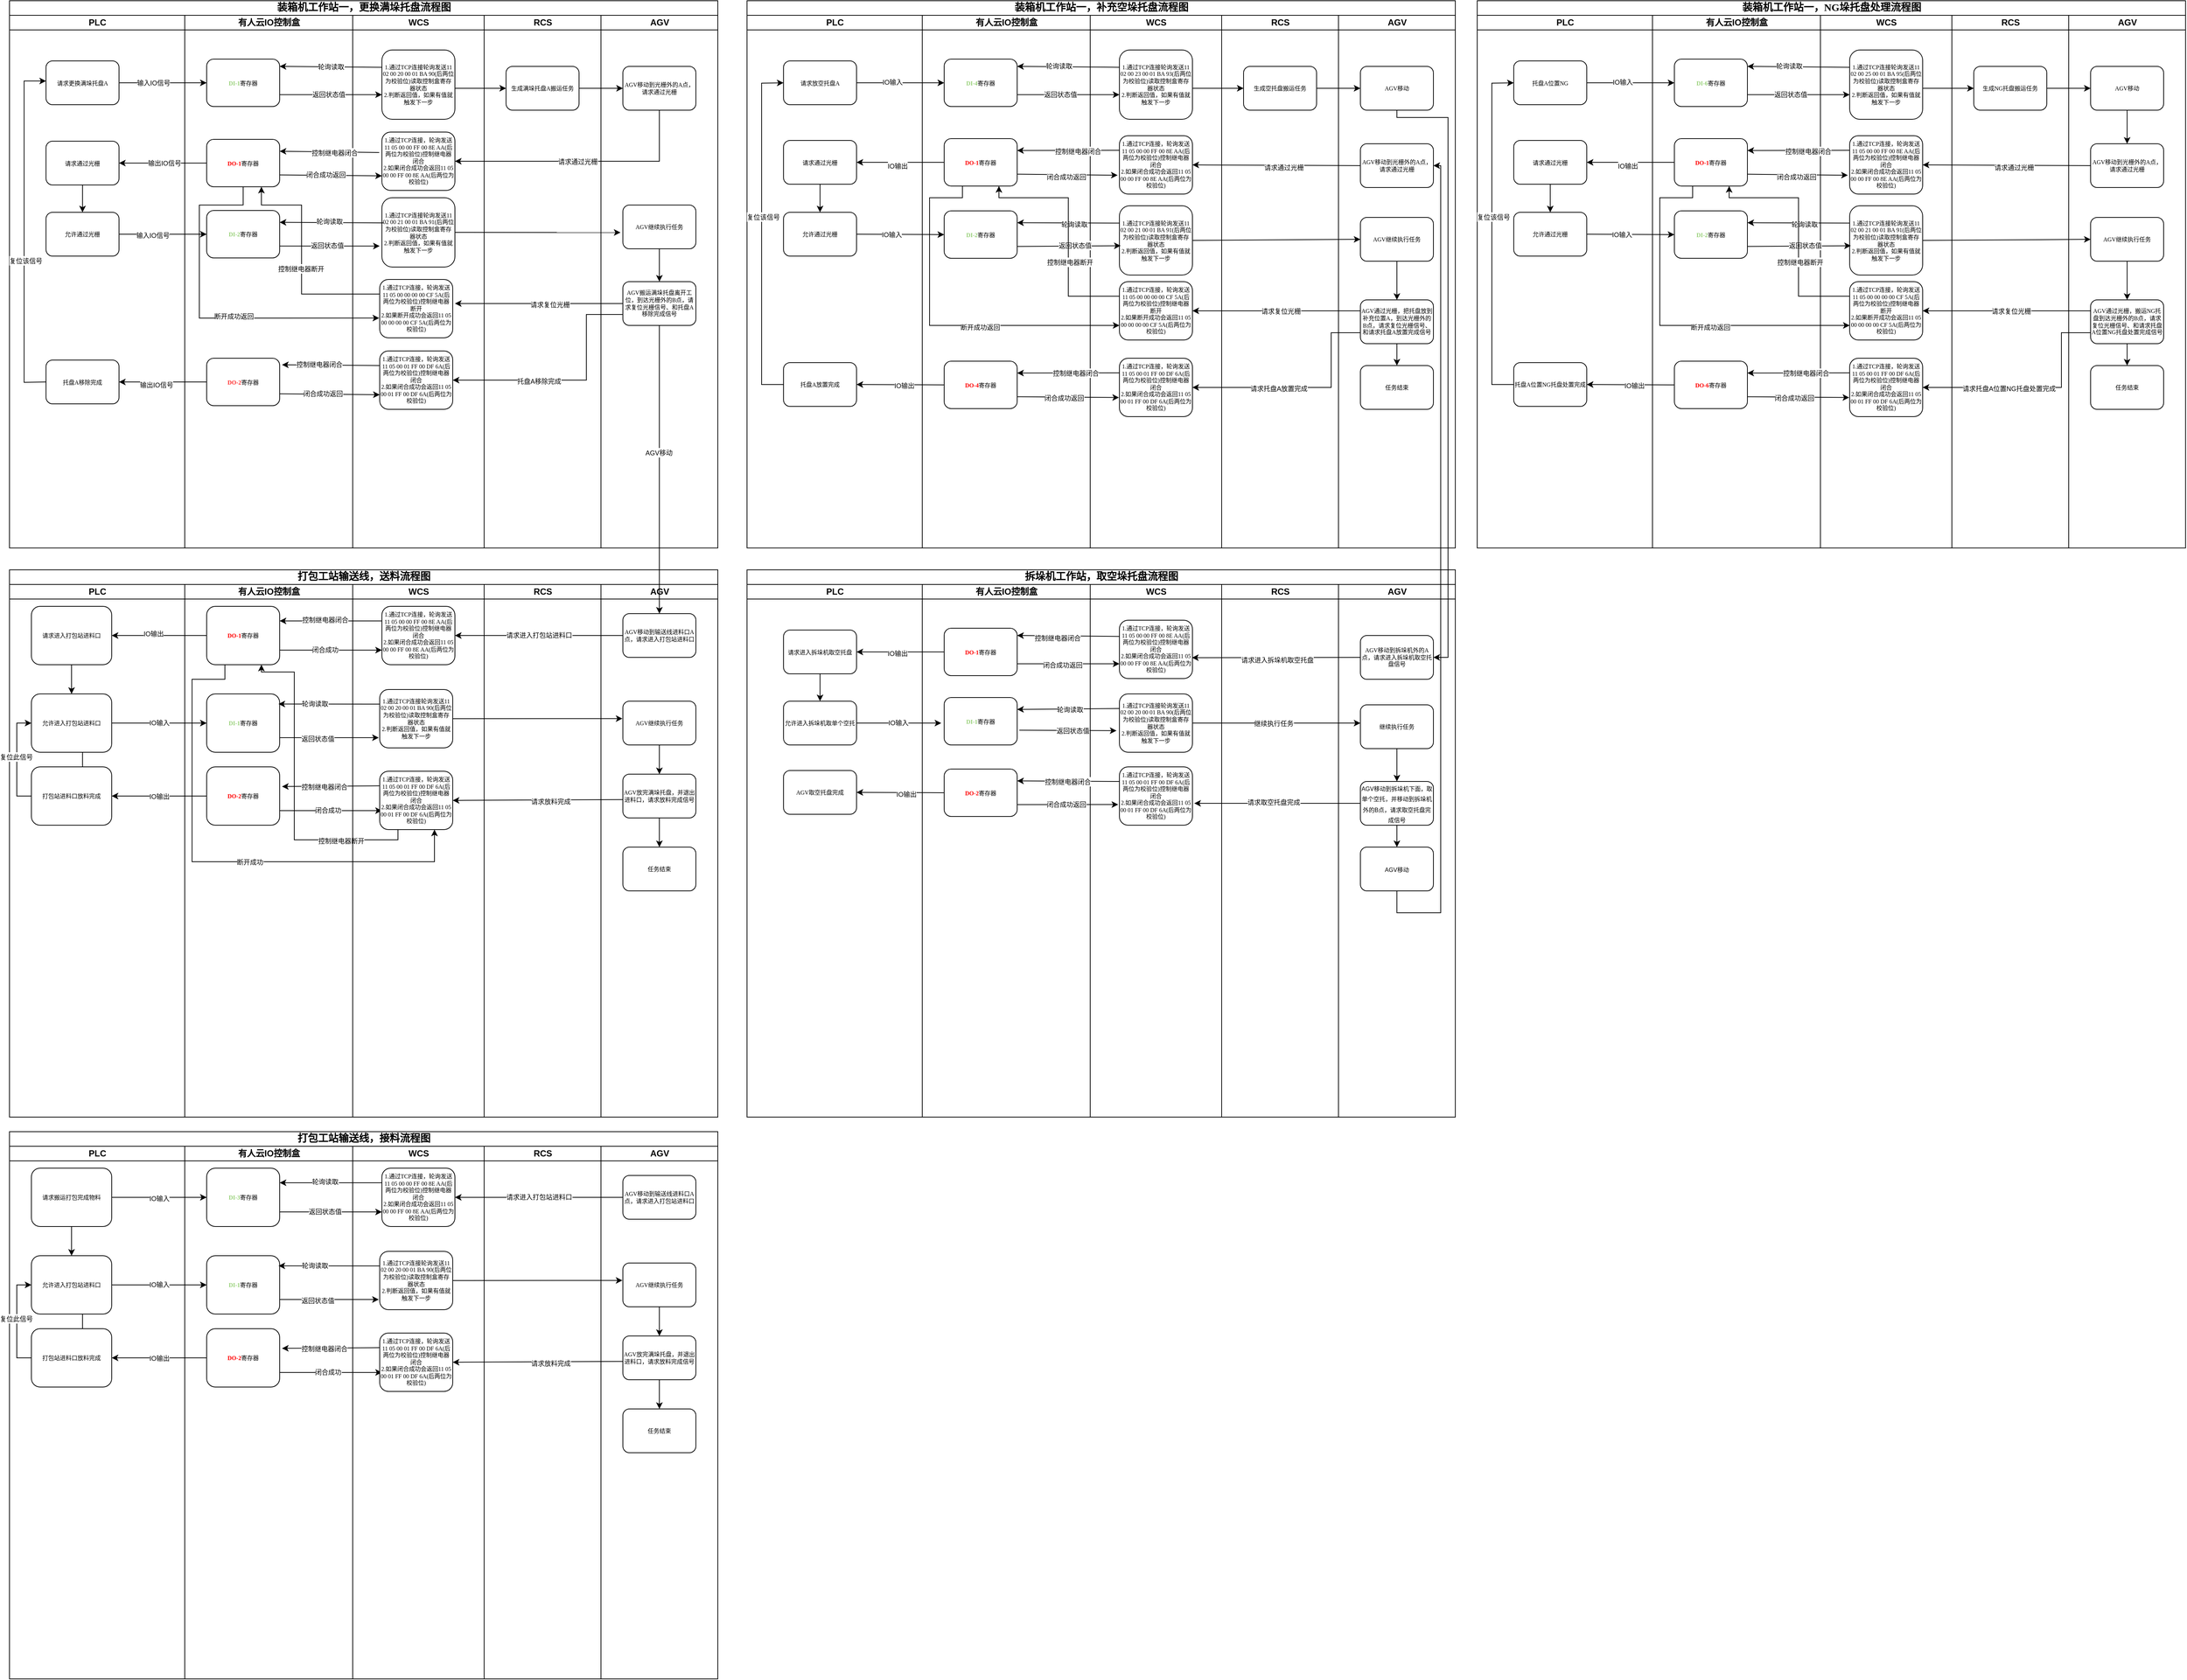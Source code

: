 <mxfile version="22.1.18" type="github">
  <diagram name="Page-1" id="74e2e168-ea6b-b213-b513-2b3c1d86103e">
    <mxGraphModel dx="1154" dy="521" grid="1" gridSize="10" guides="1" tooltips="1" connect="1" arrows="1" fold="1" page="1" pageScale="1" pageWidth="1100" pageHeight="850" background="none" math="0" shadow="0">
      <root>
        <mxCell id="0" />
        <mxCell id="1" parent="0" />
        <mxCell id="77e6c97f196da883-1" value="&lt;font style=&quot;font-size: 14px;&quot;&gt;装箱机工作站一，更换满垛托盘流程图&lt;/font&gt;" style="swimlane;html=1;childLayout=stackLayout;startSize=20;rounded=0;shadow=0;labelBackgroundColor=none;strokeWidth=1;fontFamily=Verdana;fontSize=8;align=center;" parent="1" vertex="1">
          <mxGeometry x="70" y="40" width="970" height="750" as="geometry" />
        </mxCell>
        <mxCell id="77e6c97f196da883-2" value="PLC" style="swimlane;html=1;startSize=20;" parent="77e6c97f196da883-1" vertex="1">
          <mxGeometry y="20" width="240" height="730" as="geometry" />
        </mxCell>
        <mxCell id="77e6c97f196da883-8" value="请求更换满垛托盘A" style="rounded=1;whiteSpace=wrap;html=1;shadow=0;labelBackgroundColor=none;strokeWidth=1;fontFamily=Verdana;fontSize=8;align=center;" parent="77e6c97f196da883-2" vertex="1">
          <mxGeometry x="50" y="62.5" width="100" height="60" as="geometry" />
        </mxCell>
        <mxCell id="wt-lyz0hFmrLNddraWR2-9" value="请求通过光栅" style="rounded=1;whiteSpace=wrap;html=1;shadow=0;labelBackgroundColor=none;strokeWidth=1;fontFamily=Verdana;fontSize=8;align=center;" parent="77e6c97f196da883-2" vertex="1">
          <mxGeometry x="50" y="172.5" width="100" height="60" as="geometry" />
        </mxCell>
        <mxCell id="wt-lyz0hFmrLNddraWR2-12" value="允许通过光栅" style="rounded=1;whiteSpace=wrap;html=1;shadow=0;labelBackgroundColor=none;strokeWidth=1;fontFamily=Verdana;fontSize=8;align=center;" parent="77e6c97f196da883-2" vertex="1">
          <mxGeometry x="50" y="270" width="100" height="60" as="geometry" />
        </mxCell>
        <mxCell id="wt-lyz0hFmrLNddraWR2-13" value="" style="endArrow=classic;html=1;rounded=0;exitX=0.5;exitY=1;exitDx=0;exitDy=0;" parent="77e6c97f196da883-2" source="wt-lyz0hFmrLNddraWR2-9" target="wt-lyz0hFmrLNddraWR2-12" edge="1">
          <mxGeometry width="50" height="50" relative="1" as="geometry">
            <mxPoint x="100" y="230" as="sourcePoint" />
            <mxPoint x="150" y="180" as="targetPoint" />
          </mxGeometry>
        </mxCell>
        <mxCell id="wt-lyz0hFmrLNddraWR2-46" value="托盘A移除完成" style="rounded=1;whiteSpace=wrap;html=1;shadow=0;labelBackgroundColor=none;strokeWidth=1;fontFamily=Verdana;fontSize=8;align=center;" parent="77e6c97f196da883-2" vertex="1">
          <mxGeometry x="50" y="472.5" width="100" height="60" as="geometry" />
        </mxCell>
        <mxCell id="wt-lyz0hFmrLNddraWR2-49" value="" style="endArrow=classic;html=1;rounded=0;exitX=0;exitY=0.5;exitDx=0;exitDy=0;" parent="77e6c97f196da883-2" source="wt-lyz0hFmrLNddraWR2-46" edge="1">
          <mxGeometry width="50" height="50" relative="1" as="geometry">
            <mxPoint x="80" y="460" as="sourcePoint" />
            <mxPoint x="50" y="90" as="targetPoint" />
            <Array as="points">
              <mxPoint x="20" y="503" />
              <mxPoint x="20" y="90" />
            </Array>
          </mxGeometry>
        </mxCell>
        <mxCell id="GmcG6ujihVQZnx2HNYRI-74" value="&lt;font style=&quot;font-size: 9px;&quot;&gt;复位该信号&lt;/font&gt;" style="edgeLabel;html=1;align=center;verticalAlign=middle;resizable=0;points=[];" vertex="1" connectable="0" parent="wt-lyz0hFmrLNddraWR2-49">
          <mxGeometry x="-0.165" y="-2" relative="1" as="geometry">
            <mxPoint as="offset" />
          </mxGeometry>
        </mxCell>
        <mxCell id="77e6c97f196da883-39" style="edgeStyle=orthogonalEdgeStyle;rounded=1;html=1;labelBackgroundColor=none;startArrow=none;startFill=0;startSize=5;endArrow=classicThin;endFill=1;endSize=5;jettySize=auto;orthogonalLoop=1;strokeWidth=1;fontFamily=Verdana;fontSize=8" parent="77e6c97f196da883-1" edge="1">
          <mxGeometry relative="1" as="geometry">
            <mxPoint x="840" y="690" as="targetPoint" />
          </mxGeometry>
        </mxCell>
        <mxCell id="77e6c97f196da883-40" style="edgeStyle=orthogonalEdgeStyle;rounded=1;html=1;labelBackgroundColor=none;startArrow=none;startFill=0;startSize=5;endArrow=classicThin;endFill=1;endSize=5;jettySize=auto;orthogonalLoop=1;strokeWidth=1;fontFamily=Verdana;fontSize=8" parent="77e6c97f196da883-1" edge="1">
          <mxGeometry relative="1" as="geometry">
            <mxPoint x="940" y="690" as="sourcePoint" />
          </mxGeometry>
        </mxCell>
        <mxCell id="107ba76e4e335f99-2" style="edgeStyle=orthogonalEdgeStyle;rounded=1;html=1;labelBackgroundColor=none;startArrow=none;startFill=0;startSize=5;endArrow=classicThin;endFill=1;endSize=5;jettySize=auto;orthogonalLoop=1;strokeWidth=1;fontFamily=Verdana;fontSize=8" parent="77e6c97f196da883-1" edge="1">
          <mxGeometry relative="1" as="geometry">
            <Array as="points">
              <mxPoint x="660" y="610" />
              <mxPoint x="660" y="550" />
              <mxPoint x="400" y="550" />
            </Array>
            <mxPoint x="500.0" y="610.034" as="targetPoint" />
          </mxGeometry>
        </mxCell>
        <mxCell id="107ba76e4e335f99-3" style="edgeStyle=orthogonalEdgeStyle;rounded=1;html=1;labelBackgroundColor=none;startArrow=none;startFill=0;startSize=5;endArrow=classicThin;endFill=1;endSize=5;jettySize=auto;orthogonalLoop=1;strokeColor=#000000;strokeWidth=1;fontFamily=Verdana;fontSize=8;fontColor=#000000;" parent="77e6c97f196da883-1" edge="1">
          <mxGeometry relative="1" as="geometry">
            <mxPoint x="780.0" y="610" as="targetPoint" />
          </mxGeometry>
        </mxCell>
        <mxCell id="107ba76e4e335f99-4" style="edgeStyle=orthogonalEdgeStyle;rounded=1;html=1;labelBackgroundColor=none;startArrow=none;startFill=0;startSize=5;endArrow=classicThin;endFill=1;endSize=5;jettySize=auto;orthogonalLoop=1;strokeWidth=1;fontFamily=Verdana;fontSize=8" parent="77e6c97f196da883-1" edge="1">
          <mxGeometry relative="1" as="geometry">
            <Array as="points">
              <mxPoint x="660" y="610" />
              <mxPoint x="660" y="550" />
              <mxPoint x="80" y="550" />
            </Array>
            <mxPoint x="80" y="580" as="targetPoint" />
          </mxGeometry>
        </mxCell>
        <mxCell id="107ba76e4e335f99-5" style="edgeStyle=orthogonalEdgeStyle;rounded=1;html=1;labelBackgroundColor=none;startArrow=none;startFill=0;startSize=5;endArrow=classicThin;endFill=1;endSize=5;jettySize=auto;orthogonalLoop=1;strokeWidth=1;fontFamily=Verdana;fontSize=8" parent="77e6c97f196da883-1" edge="1">
          <mxGeometry relative="1" as="geometry">
            <Array as="points">
              <mxPoint x="80" y="650" />
              <mxPoint x="490" y="650" />
              <mxPoint x="490" y="610" />
            </Array>
            <mxPoint x="80" y="640" as="sourcePoint" />
          </mxGeometry>
        </mxCell>
        <mxCell id="107ba76e4e335f99-6" style="edgeStyle=orthogonalEdgeStyle;rounded=1;html=1;labelBackgroundColor=none;startArrow=none;startFill=0;startSize=5;endArrow=classicThin;endFill=1;endSize=5;jettySize=auto;orthogonalLoop=1;strokeWidth=1;fontFamily=Verdana;fontSize=8" parent="77e6c97f196da883-1" edge="1">
          <mxGeometry relative="1" as="geometry">
            <mxPoint x="600.0" y="610" as="sourcePoint" />
          </mxGeometry>
        </mxCell>
        <mxCell id="77e6c97f196da883-3" value="有人云IO控制盒" style="swimlane;html=1;startSize=20;" parent="77e6c97f196da883-1" vertex="1">
          <mxGeometry x="240" y="20" width="230" height="730" as="geometry" />
        </mxCell>
        <mxCell id="77e6c97f196da883-11" value="&lt;b&gt;&lt;font color=&quot;#97d077&quot;&gt;DI-1&lt;/font&gt;&lt;/b&gt;寄存器" style="rounded=1;whiteSpace=wrap;html=1;shadow=0;labelBackgroundColor=none;strokeWidth=1;fontFamily=Verdana;fontSize=8;align=center;" parent="77e6c97f196da883-3" vertex="1">
          <mxGeometry x="30" y="60" width="100" height="65" as="geometry" />
        </mxCell>
        <mxCell id="wt-lyz0hFmrLNddraWR2-4" value="&lt;b&gt;&lt;font color=&quot;#ff0000&quot;&gt;DO-1&lt;/font&gt;&lt;/b&gt;寄存器" style="rounded=1;whiteSpace=wrap;html=1;shadow=0;labelBackgroundColor=none;strokeWidth=1;fontFamily=Verdana;fontSize=8;align=center;" parent="77e6c97f196da883-3" vertex="1">
          <mxGeometry x="30" y="170" width="100" height="65" as="geometry" />
        </mxCell>
        <mxCell id="wt-lyz0hFmrLNddraWR2-14" value="&lt;b&gt;&lt;font color=&quot;#97d077&quot;&gt;DI-2&lt;/font&gt;&lt;/b&gt;寄存器" style="rounded=1;whiteSpace=wrap;html=1;shadow=0;labelBackgroundColor=none;strokeWidth=1;fontFamily=Verdana;fontSize=8;align=center;" parent="77e6c97f196da883-3" vertex="1">
          <mxGeometry x="30" y="267.5" width="100" height="65" as="geometry" />
        </mxCell>
        <mxCell id="wt-lyz0hFmrLNddraWR2-39" value="&lt;b&gt;&lt;font color=&quot;#ff3333&quot;&gt;DO-2&lt;/font&gt;&lt;/b&gt;寄存器" style="rounded=1;whiteSpace=wrap;html=1;shadow=0;labelBackgroundColor=none;strokeWidth=1;fontFamily=Verdana;fontSize=8;align=center;" parent="77e6c97f196da883-3" vertex="1">
          <mxGeometry x="30" y="470" width="100" height="65" as="geometry" />
        </mxCell>
        <mxCell id="77e6c97f196da883-4" value="WCS" style="swimlane;html=1;startSize=20;" parent="77e6c97f196da883-1" vertex="1">
          <mxGeometry x="470" y="20" width="180" height="730" as="geometry" />
        </mxCell>
        <mxCell id="77e6c97f196da883-12" value="1.通过TCP连接轮询发送11 02 00 20 00 01 BA 90(后两位为校验位)读取控制盒寄存器状态&lt;br&gt;2.判断返回值，如果有值就触发下一步" style="rounded=1;whiteSpace=wrap;html=1;shadow=0;labelBackgroundColor=none;strokeWidth=1;fontFamily=Verdana;fontSize=8;align=center;" parent="77e6c97f196da883-4" vertex="1">
          <mxGeometry x="40" y="47.5" width="100" height="95" as="geometry" />
        </mxCell>
        <mxCell id="wt-lyz0hFmrLNddraWR2-1" value="" style="endArrow=classic;html=1;rounded=0;entryX=0;entryY=0.5;entryDx=0;entryDy=0;" parent="77e6c97f196da883-4" target="Ol0tkD3Xc7syeywMOpZY-7" edge="1">
          <mxGeometry width="50" height="50" relative="1" as="geometry">
            <mxPoint x="140" y="100" as="sourcePoint" />
            <mxPoint x="190" y="50" as="targetPoint" />
          </mxGeometry>
        </mxCell>
        <mxCell id="77e6c97f196da883-9" value="1.通过TCP连接，轮询发送11 05 00 00 FF 00 8E AA(后两位为校验位)控制继电器闭合&lt;br&gt;2.如果闭合成功会返回11 05 00 00 FF 00 8E AA(后两位为校验位)" style="rounded=1;whiteSpace=wrap;html=1;shadow=0;labelBackgroundColor=none;strokeWidth=1;fontFamily=Verdana;fontSize=8;align=center;" parent="77e6c97f196da883-4" vertex="1">
          <mxGeometry x="40" y="160" width="100" height="80" as="geometry" />
        </mxCell>
        <mxCell id="wt-lyz0hFmrLNddraWR2-18" value="1.通过TCP连接轮询发送11 02 00 21 00 01 BA 91(后两位为校验位)读取控制盒寄存器状态&lt;br&gt;2.判断返回值，如果有值就触发下一步" style="rounded=1;whiteSpace=wrap;html=1;shadow=0;labelBackgroundColor=none;strokeWidth=1;fontFamily=Verdana;fontSize=8;align=center;" parent="77e6c97f196da883-4" vertex="1">
          <mxGeometry x="40" y="250" width="100" height="95" as="geometry" />
        </mxCell>
        <mxCell id="wt-lyz0hFmrLNddraWR2-27" value="1.通过TCP连接，轮询发送11 05 00 00 00 00 CF 5A(后两位为校验位)控制继电器断开&lt;br&gt;2.如果断开成功会返回11 05 00 00 00 00 CF 5A(后两位为校验位)" style="rounded=1;whiteSpace=wrap;html=1;shadow=0;labelBackgroundColor=none;strokeWidth=1;fontFamily=Verdana;fontSize=8;align=center;" parent="77e6c97f196da883-4" vertex="1">
          <mxGeometry x="37" y="362" width="100" height="80" as="geometry" />
        </mxCell>
        <mxCell id="wt-lyz0hFmrLNddraWR2-38" value="1.通过TCP连接，轮询发送11 05 00 01 FF 00 DF 6A(后两位为校验位)控制继电器闭合&lt;br&gt;2.如果闭合成功会返回11 05 00 01 FF 00 DF 6A(后两位为校验位)" style="rounded=1;whiteSpace=wrap;html=1;shadow=0;labelBackgroundColor=none;strokeWidth=1;fontFamily=Verdana;fontSize=8;align=center;" parent="77e6c97f196da883-4" vertex="1">
          <mxGeometry x="37" y="460" width="100" height="80" as="geometry" />
        </mxCell>
        <mxCell id="77e6c97f196da883-5" value="RCS" style="swimlane;html=1;startSize=20;" parent="77e6c97f196da883-1" vertex="1">
          <mxGeometry x="650" y="20" width="160" height="730" as="geometry" />
        </mxCell>
        <mxCell id="77e6c97f196da883-36" style="edgeStyle=orthogonalEdgeStyle;rounded=1;html=1;labelBackgroundColor=none;startArrow=none;startFill=0;startSize=5;endArrow=classicThin;endFill=1;endSize=5;jettySize=auto;orthogonalLoop=1;strokeWidth=1;fontFamily=Verdana;fontSize=8" parent="77e6c97f196da883-5" edge="1">
          <mxGeometry relative="1" as="geometry">
            <mxPoint x="80.0" y="620" as="sourcePoint" />
          </mxGeometry>
        </mxCell>
        <mxCell id="Ol0tkD3Xc7syeywMOpZY-7" value="生成满垛托盘A搬运任务" style="rounded=1;whiteSpace=wrap;html=1;shadow=0;labelBackgroundColor=none;strokeWidth=1;fontFamily=Verdana;fontSize=8;align=center;" parent="77e6c97f196da883-5" vertex="1">
          <mxGeometry x="30" y="70" width="100" height="60" as="geometry" />
        </mxCell>
        <mxCell id="wt-lyz0hFmrLNddraWR2-2" value="" style="endArrow=classic;html=1;rounded=0;entryX=0;entryY=0.5;entryDx=0;entryDy=0;" parent="77e6c97f196da883-5" target="77e6c97f196da883-15" edge="1">
          <mxGeometry width="50" height="50" relative="1" as="geometry">
            <mxPoint x="130" y="100" as="sourcePoint" />
            <mxPoint x="180" y="50" as="targetPoint" />
          </mxGeometry>
        </mxCell>
        <mxCell id="77e6c97f196da883-6" value="AGV" style="swimlane;html=1;startSize=20;" parent="77e6c97f196da883-1" vertex="1">
          <mxGeometry x="810" y="20" width="160" height="730" as="geometry" />
        </mxCell>
        <mxCell id="77e6c97f196da883-18" value="AGV搬运满垛托盘离开工位，到达光栅外的B点，请求复位光栅信号、和托盘A移除完成信号" style="rounded=1;whiteSpace=wrap;html=1;shadow=0;labelBackgroundColor=none;strokeWidth=1;fontFamily=Verdana;fontSize=8;align=center;" parent="77e6c97f196da883-6" vertex="1">
          <mxGeometry x="30" y="365" width="100" height="60" as="geometry" />
        </mxCell>
        <mxCell id="77e6c97f196da883-15" value="AGV移动到光栅外的A点，请求通过光栅" style="rounded=1;whiteSpace=wrap;html=1;shadow=0;labelBackgroundColor=none;strokeWidth=1;fontFamily=Verdana;fontSize=8;align=center;" parent="77e6c97f196da883-6" vertex="1">
          <mxGeometry x="30" y="70" width="100" height="60" as="geometry" />
        </mxCell>
        <mxCell id="wt-lyz0hFmrLNddraWR2-24" value="AGV继续执行任务" style="rounded=1;whiteSpace=wrap;html=1;shadow=0;labelBackgroundColor=none;strokeWidth=1;fontFamily=Verdana;fontSize=8;align=center;" parent="77e6c97f196da883-6" vertex="1">
          <mxGeometry x="30" y="260" width="100" height="60" as="geometry" />
        </mxCell>
        <mxCell id="wt-lyz0hFmrLNddraWR2-26" value="" style="endArrow=classic;html=1;rounded=0;exitX=0.5;exitY=1;exitDx=0;exitDy=0;entryX=0.5;entryY=0;entryDx=0;entryDy=0;" parent="77e6c97f196da883-6" source="wt-lyz0hFmrLNddraWR2-24" target="77e6c97f196da883-18" edge="1">
          <mxGeometry width="50" height="50" relative="1" as="geometry">
            <mxPoint x="140" y="310" as="sourcePoint" />
            <mxPoint x="190" y="260" as="targetPoint" />
          </mxGeometry>
        </mxCell>
        <mxCell id="Ol0tkD3Xc7syeywMOpZY-2" value="" style="endArrow=classic;html=1;rounded=0;exitX=0;exitY=0.25;exitDx=0;exitDy=0;" parent="77e6c97f196da883-1" source="77e6c97f196da883-12" edge="1">
          <mxGeometry width="50" height="50" relative="1" as="geometry">
            <mxPoint x="480" y="90" as="sourcePoint" />
            <mxPoint x="370" y="90" as="targetPoint" />
          </mxGeometry>
        </mxCell>
        <mxCell id="GmcG6ujihVQZnx2HNYRI-79" value="&lt;font style=&quot;font-size: 9px;&quot;&gt;轮询读取&lt;/font&gt;" style="edgeLabel;html=1;align=center;verticalAlign=middle;resizable=0;points=[];" vertex="1" connectable="0" parent="Ol0tkD3Xc7syeywMOpZY-2">
          <mxGeometry x="-0.002" y="-1" relative="1" as="geometry">
            <mxPoint as="offset" />
          </mxGeometry>
        </mxCell>
        <mxCell id="Ol0tkD3Xc7syeywMOpZY-3" value="" style="endArrow=classic;html=1;rounded=0;entryX=0;entryY=0.645;entryDx=0;entryDy=0;exitX=1;exitY=0.75;exitDx=0;exitDy=0;entryPerimeter=0;" parent="77e6c97f196da883-1" source="77e6c97f196da883-11" target="77e6c97f196da883-12" edge="1">
          <mxGeometry width="50" height="50" relative="1" as="geometry">
            <mxPoint x="350" y="140" as="sourcePoint" />
            <mxPoint x="400" y="90" as="targetPoint" />
          </mxGeometry>
        </mxCell>
        <mxCell id="GmcG6ujihVQZnx2HNYRI-80" value="&lt;font style=&quot;font-size: 9px;&quot;&gt;返回状态值&lt;/font&gt;" style="edgeLabel;html=1;align=center;verticalAlign=middle;resizable=0;points=[];" vertex="1" connectable="0" parent="Ol0tkD3Xc7syeywMOpZY-3">
          <mxGeometry x="-0.047" y="1" relative="1" as="geometry">
            <mxPoint as="offset" />
          </mxGeometry>
        </mxCell>
        <mxCell id="Ol0tkD3Xc7syeywMOpZY-6" value="" style="endArrow=classic;html=1;rounded=0;exitX=1;exitY=0.5;exitDx=0;exitDy=0;entryX=0;entryY=0.5;entryDx=0;entryDy=0;" parent="77e6c97f196da883-1" source="77e6c97f196da883-8" target="77e6c97f196da883-11" edge="1">
          <mxGeometry width="50" height="50" relative="1" as="geometry">
            <mxPoint x="150" y="120" as="sourcePoint" />
            <mxPoint x="200" y="70" as="targetPoint" />
          </mxGeometry>
        </mxCell>
        <mxCell id="GmcG6ujihVQZnx2HNYRI-73" value="&lt;font style=&quot;font-size: 9px;&quot;&gt;输入IO信号&lt;/font&gt;" style="edgeLabel;html=1;align=center;verticalAlign=middle;resizable=0;points=[];" vertex="1" connectable="0" parent="Ol0tkD3Xc7syeywMOpZY-6">
          <mxGeometry x="-0.222" y="1" relative="1" as="geometry">
            <mxPoint as="offset" />
          </mxGeometry>
        </mxCell>
        <mxCell id="wt-lyz0hFmrLNddraWR2-3" value="" style="endArrow=classic;html=1;rounded=0;exitX=0.5;exitY=1;exitDx=0;exitDy=0;entryX=1;entryY=0.5;entryDx=0;entryDy=0;" parent="77e6c97f196da883-1" source="77e6c97f196da883-15" target="77e6c97f196da883-9" edge="1">
          <mxGeometry width="50" height="50" relative="1" as="geometry">
            <mxPoint x="570" y="260" as="sourcePoint" />
            <mxPoint x="620" y="210" as="targetPoint" />
            <Array as="points">
              <mxPoint x="890" y="220" />
            </Array>
          </mxGeometry>
        </mxCell>
        <mxCell id="GmcG6ujihVQZnx2HNYRI-89" value="&lt;font style=&quot;font-size: 9px;&quot;&gt;请求通过光栅&lt;/font&gt;" style="edgeLabel;html=1;align=center;verticalAlign=middle;resizable=0;points=[];" vertex="1" connectable="0" parent="wt-lyz0hFmrLNddraWR2-3">
          <mxGeometry x="0.043" relative="1" as="geometry">
            <mxPoint as="offset" />
          </mxGeometry>
        </mxCell>
        <mxCell id="wt-lyz0hFmrLNddraWR2-5" value="" style="endArrow=classic;html=1;rounded=0;exitX=-0.037;exitY=0.35;exitDx=0;exitDy=0;entryX=1;entryY=0.25;entryDx=0;entryDy=0;exitPerimeter=0;" parent="77e6c97f196da883-1" source="77e6c97f196da883-9" target="wt-lyz0hFmrLNddraWR2-4" edge="1">
          <mxGeometry width="50" height="50" relative="1" as="geometry">
            <mxPoint x="420" y="190" as="sourcePoint" />
            <mxPoint x="470" y="140" as="targetPoint" />
          </mxGeometry>
        </mxCell>
        <mxCell id="GmcG6ujihVQZnx2HNYRI-81" value="&lt;font style=&quot;font-size: 9px;&quot;&gt;控制继电器闭合&lt;/font&gt;" style="edgeLabel;html=1;align=center;verticalAlign=middle;resizable=0;points=[];" vertex="1" connectable="0" parent="wt-lyz0hFmrLNddraWR2-5">
          <mxGeometry x="-0.09" y="1" relative="1" as="geometry">
            <mxPoint as="offset" />
          </mxGeometry>
        </mxCell>
        <mxCell id="wt-lyz0hFmrLNddraWR2-6" value="" style="endArrow=classic;html=1;rounded=0;exitX=1;exitY=0.75;exitDx=0;exitDy=0;entryX=0;entryY=0.75;entryDx=0;entryDy=0;" parent="77e6c97f196da883-1" source="wt-lyz0hFmrLNddraWR2-4" target="77e6c97f196da883-9" edge="1">
          <mxGeometry width="50" height="50" relative="1" as="geometry">
            <mxPoint x="370" y="240" as="sourcePoint" />
            <mxPoint x="420" y="190" as="targetPoint" />
          </mxGeometry>
        </mxCell>
        <mxCell id="GmcG6ujihVQZnx2HNYRI-82" value="&lt;font style=&quot;font-size: 9px;&quot;&gt;闭合成功返回&lt;/font&gt;" style="edgeLabel;html=1;align=center;verticalAlign=middle;resizable=0;points=[];" vertex="1" connectable="0" parent="wt-lyz0hFmrLNddraWR2-6">
          <mxGeometry x="-0.097" y="2" relative="1" as="geometry">
            <mxPoint as="offset" />
          </mxGeometry>
        </mxCell>
        <mxCell id="wt-lyz0hFmrLNddraWR2-10" value="" style="endArrow=classic;html=1;rounded=0;exitX=0;exitY=0.5;exitDx=0;exitDy=0;entryX=1;entryY=0.5;entryDx=0;entryDy=0;" parent="77e6c97f196da883-1" source="wt-lyz0hFmrLNddraWR2-4" target="wt-lyz0hFmrLNddraWR2-9" edge="1">
          <mxGeometry width="50" height="50" relative="1" as="geometry">
            <mxPoint x="170" y="230" as="sourcePoint" />
            <mxPoint x="220" y="180" as="targetPoint" />
          </mxGeometry>
        </mxCell>
        <mxCell id="GmcG6ujihVQZnx2HNYRI-76" value="&lt;font style=&quot;font-size: 9px;&quot;&gt;输出IO信号&lt;/font&gt;" style="edgeLabel;html=1;align=center;verticalAlign=middle;resizable=0;points=[];" vertex="1" connectable="0" parent="wt-lyz0hFmrLNddraWR2-10">
          <mxGeometry x="-0.031" y="-1" relative="1" as="geometry">
            <mxPoint as="offset" />
          </mxGeometry>
        </mxCell>
        <mxCell id="wt-lyz0hFmrLNddraWR2-15" value="" style="endArrow=classic;html=1;rounded=0;exitX=1;exitY=0.5;exitDx=0;exitDy=0;entryX=0;entryY=0.5;entryDx=0;entryDy=0;" parent="77e6c97f196da883-1" source="wt-lyz0hFmrLNddraWR2-12" target="wt-lyz0hFmrLNddraWR2-14" edge="1">
          <mxGeometry width="50" height="50" relative="1" as="geometry">
            <mxPoint x="160" y="123" as="sourcePoint" />
            <mxPoint x="280" y="123" as="targetPoint" />
          </mxGeometry>
        </mxCell>
        <mxCell id="GmcG6ujihVQZnx2HNYRI-77" value="&lt;font style=&quot;font-size: 9px;&quot;&gt;输入IO信号&lt;/font&gt;" style="edgeLabel;html=1;align=center;verticalAlign=middle;resizable=0;points=[];" vertex="1" connectable="0" parent="wt-lyz0hFmrLNddraWR2-15">
          <mxGeometry x="-0.245" y="-1" relative="1" as="geometry">
            <mxPoint as="offset" />
          </mxGeometry>
        </mxCell>
        <mxCell id="wt-lyz0hFmrLNddraWR2-19" value="" style="endArrow=classic;html=1;rounded=0;exitX=0.026;exitY=0.363;exitDx=0;exitDy=0;entryX=1;entryY=0.25;entryDx=0;entryDy=0;exitPerimeter=0;" parent="77e6c97f196da883-1" source="wt-lyz0hFmrLNddraWR2-18" target="wt-lyz0hFmrLNddraWR2-14" edge="1">
          <mxGeometry width="50" height="50" relative="1" as="geometry">
            <mxPoint x="430" y="300" as="sourcePoint" />
            <mxPoint x="480" y="250" as="targetPoint" />
          </mxGeometry>
        </mxCell>
        <mxCell id="GmcG6ujihVQZnx2HNYRI-83" value="&lt;font style=&quot;font-size: 9px;&quot;&gt;轮询读取&lt;/font&gt;" style="edgeLabel;html=1;align=center;verticalAlign=middle;resizable=0;points=[];" vertex="1" connectable="0" parent="wt-lyz0hFmrLNddraWR2-19">
          <mxGeometry x="0.055" y="-2" relative="1" as="geometry">
            <mxPoint as="offset" />
          </mxGeometry>
        </mxCell>
        <mxCell id="wt-lyz0hFmrLNddraWR2-20" value="" style="endArrow=classic;html=1;rounded=0;exitX=1;exitY=0.75;exitDx=0;exitDy=0;entryX=-0.03;entryY=0.697;entryDx=0;entryDy=0;entryPerimeter=0;" parent="77e6c97f196da883-1" source="wt-lyz0hFmrLNddraWR2-14" target="wt-lyz0hFmrLNddraWR2-18" edge="1">
          <mxGeometry width="50" height="50" relative="1" as="geometry">
            <mxPoint x="410" y="340" as="sourcePoint" />
            <mxPoint x="460" y="290" as="targetPoint" />
          </mxGeometry>
        </mxCell>
        <mxCell id="GmcG6ujihVQZnx2HNYRI-84" value="&lt;font style=&quot;font-size: 9px;&quot;&gt;返回状态值&lt;/font&gt;" style="edgeLabel;html=1;align=center;verticalAlign=middle;resizable=0;points=[];" vertex="1" connectable="0" parent="wt-lyz0hFmrLNddraWR2-20">
          <mxGeometry x="-0.057" y="1" relative="1" as="geometry">
            <mxPoint as="offset" />
          </mxGeometry>
        </mxCell>
        <mxCell id="wt-lyz0hFmrLNddraWR2-25" value="" style="endArrow=classic;html=1;rounded=0;exitX=1;exitY=0.5;exitDx=0;exitDy=0;entryX=-0.033;entryY=0.627;entryDx=0;entryDy=0;entryPerimeter=0;" parent="77e6c97f196da883-1" source="wt-lyz0hFmrLNddraWR2-18" target="wt-lyz0hFmrLNddraWR2-24" edge="1">
          <mxGeometry width="50" height="50" relative="1" as="geometry">
            <mxPoint x="680" y="320" as="sourcePoint" />
            <mxPoint x="830" y="318" as="targetPoint" />
          </mxGeometry>
        </mxCell>
        <mxCell id="wt-lyz0hFmrLNddraWR2-28" value="" style="endArrow=classic;html=1;rounded=0;exitX=0;exitY=0.5;exitDx=0;exitDy=0;" parent="77e6c97f196da883-1" source="77e6c97f196da883-18" edge="1">
          <mxGeometry width="50" height="50" relative="1" as="geometry">
            <mxPoint x="770" y="400" as="sourcePoint" />
            <mxPoint x="610" y="415" as="targetPoint" />
          </mxGeometry>
        </mxCell>
        <mxCell id="GmcG6ujihVQZnx2HNYRI-90" value="&lt;font style=&quot;font-size: 9px;&quot;&gt;请求复位光栅&lt;/font&gt;" style="edgeLabel;html=1;align=center;verticalAlign=middle;resizable=0;points=[];" vertex="1" connectable="0" parent="wt-lyz0hFmrLNddraWR2-28">
          <mxGeometry x="-0.132" y="1" relative="1" as="geometry">
            <mxPoint as="offset" />
          </mxGeometry>
        </mxCell>
        <mxCell id="wt-lyz0hFmrLNddraWR2-30" value="" style="endArrow=classic;html=1;rounded=0;exitX=0;exitY=0.25;exitDx=0;exitDy=0;entryX=0.75;entryY=1;entryDx=0;entryDy=0;" parent="77e6c97f196da883-1" source="wt-lyz0hFmrLNddraWR2-27" target="wt-lyz0hFmrLNddraWR2-4" edge="1">
          <mxGeometry width="50" height="50" relative="1" as="geometry">
            <mxPoint x="420" y="410" as="sourcePoint" />
            <mxPoint x="370.0" y="401.25" as="targetPoint" />
            <Array as="points">
              <mxPoint x="400" y="402" />
              <mxPoint x="400" y="280" />
              <mxPoint x="345" y="280" />
            </Array>
          </mxGeometry>
        </mxCell>
        <mxCell id="GmcG6ujihVQZnx2HNYRI-85" value="&lt;font style=&quot;font-size: 9px;&quot;&gt;控制继电器断开&lt;/font&gt;" style="edgeLabel;html=1;align=center;verticalAlign=middle;resizable=0;points=[];" vertex="1" connectable="0" parent="wt-lyz0hFmrLNddraWR2-30">
          <mxGeometry x="-0.078" y="1" relative="1" as="geometry">
            <mxPoint as="offset" />
          </mxGeometry>
        </mxCell>
        <mxCell id="wt-lyz0hFmrLNddraWR2-31" value="" style="endArrow=classic;html=1;rounded=0;exitX=0.5;exitY=1;exitDx=0;exitDy=0;entryX=-0.007;entryY=0.661;entryDx=0;entryDy=0;entryPerimeter=0;" parent="77e6c97f196da883-1" source="wt-lyz0hFmrLNddraWR2-4" target="wt-lyz0hFmrLNddraWR2-27" edge="1">
          <mxGeometry width="50" height="50" relative="1" as="geometry">
            <mxPoint x="370.0" y="433.75" as="sourcePoint" />
            <mxPoint x="440" y="380" as="targetPoint" />
            <Array as="points">
              <mxPoint x="320" y="280" />
              <mxPoint x="260" y="280" />
              <mxPoint x="260" y="435" />
              <mxPoint x="320" y="435" />
            </Array>
          </mxGeometry>
        </mxCell>
        <mxCell id="GmcG6ujihVQZnx2HNYRI-86" value="&lt;font style=&quot;font-size: 9px;&quot;&gt;断开成功返回&lt;/font&gt;" style="edgeLabel;html=1;align=center;verticalAlign=middle;resizable=0;points=[];" vertex="1" connectable="0" parent="wt-lyz0hFmrLNddraWR2-31">
          <mxGeometry x="0.18" y="3" relative="1" as="geometry">
            <mxPoint as="offset" />
          </mxGeometry>
        </mxCell>
        <mxCell id="wt-lyz0hFmrLNddraWR2-40" value="" style="endArrow=classic;html=1;rounded=0;exitX=0;exitY=0.75;exitDx=0;exitDy=0;entryX=1;entryY=0.5;entryDx=0;entryDy=0;" parent="77e6c97f196da883-1" source="77e6c97f196da883-18" target="wt-lyz0hFmrLNddraWR2-38" edge="1">
          <mxGeometry width="50" height="50" relative="1" as="geometry">
            <mxPoint x="710" y="480" as="sourcePoint" />
            <mxPoint x="760" y="430" as="targetPoint" />
            <Array as="points">
              <mxPoint x="790" y="430" />
              <mxPoint x="790" y="520" />
            </Array>
          </mxGeometry>
        </mxCell>
        <mxCell id="GmcG6ujihVQZnx2HNYRI-91" value="&lt;font style=&quot;font-size: 9px;&quot;&gt;托盘A移除完成&lt;/font&gt;" style="edgeLabel;html=1;align=center;verticalAlign=middle;resizable=0;points=[];" vertex="1" connectable="0" parent="wt-lyz0hFmrLNddraWR2-40">
          <mxGeometry x="0.27" y="1" relative="1" as="geometry">
            <mxPoint as="offset" />
          </mxGeometry>
        </mxCell>
        <mxCell id="wt-lyz0hFmrLNddraWR2-42" value="" style="endArrow=classic;html=1;rounded=0;exitX=0;exitY=0.25;exitDx=0;exitDy=0;entryX=1.032;entryY=0.138;entryDx=0;entryDy=0;entryPerimeter=0;" parent="77e6c97f196da883-1" source="wt-lyz0hFmrLNddraWR2-38" target="wt-lyz0hFmrLNddraWR2-39" edge="1">
          <mxGeometry width="50" height="50" relative="1" as="geometry">
            <mxPoint x="410" y="510" as="sourcePoint" />
            <mxPoint x="460" y="460" as="targetPoint" />
          </mxGeometry>
        </mxCell>
        <mxCell id="GmcG6ujihVQZnx2HNYRI-87" value="&lt;font style=&quot;font-size: 9px;&quot;&gt;控制继电器闭合&lt;/font&gt;" style="edgeLabel;html=1;align=center;verticalAlign=middle;resizable=0;points=[];" vertex="1" connectable="0" parent="wt-lyz0hFmrLNddraWR2-42">
          <mxGeometry x="0.237" y="-2" relative="1" as="geometry">
            <mxPoint as="offset" />
          </mxGeometry>
        </mxCell>
        <mxCell id="wt-lyz0hFmrLNddraWR2-43" value="" style="endArrow=classic;html=1;rounded=0;exitX=1;exitY=0.75;exitDx=0;exitDy=0;entryX=0;entryY=0.75;entryDx=0;entryDy=0;" parent="77e6c97f196da883-1" source="wt-lyz0hFmrLNddraWR2-39" target="wt-lyz0hFmrLNddraWR2-38" edge="1">
          <mxGeometry width="50" height="50" relative="1" as="geometry">
            <mxPoint x="410" y="550" as="sourcePoint" />
            <mxPoint x="460" y="500" as="targetPoint" />
          </mxGeometry>
        </mxCell>
        <mxCell id="GmcG6ujihVQZnx2HNYRI-88" value="&lt;font style=&quot;font-size: 9px;&quot;&gt;闭合成功返回&lt;/font&gt;" style="edgeLabel;html=1;align=center;verticalAlign=middle;resizable=0;points=[];" vertex="1" connectable="0" parent="wt-lyz0hFmrLNddraWR2-43">
          <mxGeometry x="-0.138" y="2" relative="1" as="geometry">
            <mxPoint as="offset" />
          </mxGeometry>
        </mxCell>
        <mxCell id="wt-lyz0hFmrLNddraWR2-47" value="" style="endArrow=classic;html=1;rounded=0;exitX=0;exitY=0.5;exitDx=0;exitDy=0;entryX=1;entryY=0.5;entryDx=0;entryDy=0;" parent="77e6c97f196da883-1" source="wt-lyz0hFmrLNddraWR2-39" target="wt-lyz0hFmrLNddraWR2-46" edge="1">
          <mxGeometry width="50" height="50" relative="1" as="geometry">
            <mxPoint x="200" y="520" as="sourcePoint" />
            <mxPoint x="250" y="470" as="targetPoint" />
          </mxGeometry>
        </mxCell>
        <mxCell id="GmcG6ujihVQZnx2HNYRI-78" value="&lt;font style=&quot;font-size: 9px;&quot;&gt;输出IO信号&lt;/font&gt;" style="edgeLabel;html=1;align=center;verticalAlign=middle;resizable=0;points=[];" vertex="1" connectable="0" parent="wt-lyz0hFmrLNddraWR2-47">
          <mxGeometry x="0.153" y="3" relative="1" as="geometry">
            <mxPoint as="offset" />
          </mxGeometry>
        </mxCell>
        <mxCell id="wt-lyz0hFmrLNddraWR2-51" value="&lt;font style=&quot;font-size: 14px;&quot;&gt;打包工站输送线，送料流程图&lt;/font&gt;" style="swimlane;html=1;childLayout=stackLayout;startSize=20;rounded=0;shadow=0;labelBackgroundColor=none;strokeWidth=1;fontFamily=Verdana;fontSize=8;align=center;" parent="1" vertex="1">
          <mxGeometry x="70" y="820" width="970" height="750" as="geometry" />
        </mxCell>
        <mxCell id="wt-lyz0hFmrLNddraWR2-52" value="PLC" style="swimlane;html=1;startSize=20;" parent="wt-lyz0hFmrLNddraWR2-51" vertex="1">
          <mxGeometry y="20" width="240" height="730" as="geometry" />
        </mxCell>
        <mxCell id="wt-lyz0hFmrLNddraWR2-58" value="" style="endArrow=classic;html=1;rounded=0;exitX=0.5;exitY=1;exitDx=0;exitDy=0;" parent="wt-lyz0hFmrLNddraWR2-52" edge="1">
          <mxGeometry width="50" height="50" relative="1" as="geometry">
            <mxPoint x="100" y="230" as="sourcePoint" />
            <mxPoint x="100" y="270" as="targetPoint" />
          </mxGeometry>
        </mxCell>
        <mxCell id="wt-lyz0hFmrLNddraWR2-132" value="请求进入打包站进料口" style="rounded=1;whiteSpace=wrap;html=1;shadow=0;labelBackgroundColor=none;strokeWidth=1;fontFamily=Verdana;fontSize=8;align=center;" parent="wt-lyz0hFmrLNddraWR2-52" vertex="1">
          <mxGeometry x="30" y="30" width="110" height="80" as="geometry" />
        </mxCell>
        <mxCell id="wt-lyz0hFmrLNddraWR2-137" value="允许进入打包站进料口" style="rounded=1;whiteSpace=wrap;html=1;shadow=0;labelBackgroundColor=none;strokeWidth=1;fontFamily=Verdana;fontSize=8;align=center;" parent="wt-lyz0hFmrLNddraWR2-52" vertex="1">
          <mxGeometry x="30" y="150" width="110" height="80" as="geometry" />
        </mxCell>
        <mxCell id="wt-lyz0hFmrLNddraWR2-139" value="" style="endArrow=classic;html=1;rounded=0;exitX=0.5;exitY=1;exitDx=0;exitDy=0;entryX=0.5;entryY=0;entryDx=0;entryDy=0;" parent="wt-lyz0hFmrLNddraWR2-52" source="wt-lyz0hFmrLNddraWR2-132" target="wt-lyz0hFmrLNddraWR2-137" edge="1">
          <mxGeometry width="50" height="50" relative="1" as="geometry">
            <mxPoint x="90" y="100" as="sourcePoint" />
            <mxPoint x="140" y="50" as="targetPoint" />
          </mxGeometry>
        </mxCell>
        <mxCell id="wt-lyz0hFmrLNddraWR2-158" value="打包站进料口放料完成" style="rounded=1;whiteSpace=wrap;html=1;shadow=0;labelBackgroundColor=none;strokeWidth=1;fontFamily=Verdana;fontSize=8;align=center;" parent="wt-lyz0hFmrLNddraWR2-52" vertex="1">
          <mxGeometry x="30" y="250" width="110" height="80" as="geometry" />
        </mxCell>
        <mxCell id="wt-lyz0hFmrLNddraWR2-161" value="" style="endArrow=classic;html=1;rounded=0;exitX=0;exitY=0.5;exitDx=0;exitDy=0;entryX=0;entryY=0.5;entryDx=0;entryDy=0;" parent="wt-lyz0hFmrLNddraWR2-52" source="wt-lyz0hFmrLNddraWR2-158" target="wt-lyz0hFmrLNddraWR2-137" edge="1">
          <mxGeometry width="50" height="50" relative="1" as="geometry">
            <mxPoint x="120" y="400" as="sourcePoint" />
            <mxPoint x="170" y="350" as="targetPoint" />
            <Array as="points">
              <mxPoint x="10" y="290" />
              <mxPoint x="10" y="190" />
            </Array>
          </mxGeometry>
        </mxCell>
        <mxCell id="GmcG6ujihVQZnx2HNYRI-93" value="&lt;font style=&quot;font-size: 9px;&quot;&gt;复位此信号&lt;/font&gt;" style="edgeLabel;html=1;align=center;verticalAlign=middle;resizable=0;points=[];" vertex="1" connectable="0" parent="wt-lyz0hFmrLNddraWR2-161">
          <mxGeometry x="0.054" y="1" relative="1" as="geometry">
            <mxPoint as="offset" />
          </mxGeometry>
        </mxCell>
        <mxCell id="wt-lyz0hFmrLNddraWR2-64" style="edgeStyle=orthogonalEdgeStyle;rounded=1;html=1;labelBackgroundColor=none;startArrow=none;startFill=0;startSize=5;endArrow=classicThin;endFill=1;endSize=5;jettySize=auto;orthogonalLoop=1;strokeWidth=1;fontFamily=Verdana;fontSize=8" parent="wt-lyz0hFmrLNddraWR2-51" edge="1">
          <mxGeometry relative="1" as="geometry">
            <mxPoint x="840" y="690" as="targetPoint" />
          </mxGeometry>
        </mxCell>
        <mxCell id="wt-lyz0hFmrLNddraWR2-65" style="edgeStyle=orthogonalEdgeStyle;rounded=1;html=1;labelBackgroundColor=none;startArrow=none;startFill=0;startSize=5;endArrow=classicThin;endFill=1;endSize=5;jettySize=auto;orthogonalLoop=1;strokeWidth=1;fontFamily=Verdana;fontSize=8" parent="wt-lyz0hFmrLNddraWR2-51" edge="1">
          <mxGeometry relative="1" as="geometry">
            <mxPoint x="940" y="690" as="sourcePoint" />
          </mxGeometry>
        </mxCell>
        <mxCell id="wt-lyz0hFmrLNddraWR2-66" style="edgeStyle=orthogonalEdgeStyle;rounded=1;html=1;labelBackgroundColor=none;startArrow=none;startFill=0;startSize=5;endArrow=classicThin;endFill=1;endSize=5;jettySize=auto;orthogonalLoop=1;strokeWidth=1;fontFamily=Verdana;fontSize=8" parent="wt-lyz0hFmrLNddraWR2-51" edge="1">
          <mxGeometry relative="1" as="geometry">
            <Array as="points">
              <mxPoint x="660" y="610" />
              <mxPoint x="660" y="550" />
              <mxPoint x="400" y="550" />
            </Array>
            <mxPoint x="500.0" y="610.034" as="targetPoint" />
          </mxGeometry>
        </mxCell>
        <mxCell id="wt-lyz0hFmrLNddraWR2-67" style="edgeStyle=orthogonalEdgeStyle;rounded=1;html=1;labelBackgroundColor=none;startArrow=none;startFill=0;startSize=5;endArrow=classicThin;endFill=1;endSize=5;jettySize=auto;orthogonalLoop=1;strokeColor=#000000;strokeWidth=1;fontFamily=Verdana;fontSize=8;fontColor=#000000;" parent="wt-lyz0hFmrLNddraWR2-51" edge="1">
          <mxGeometry relative="1" as="geometry">
            <mxPoint x="780.0" y="610" as="targetPoint" />
          </mxGeometry>
        </mxCell>
        <mxCell id="wt-lyz0hFmrLNddraWR2-68" style="edgeStyle=orthogonalEdgeStyle;rounded=1;html=1;labelBackgroundColor=none;startArrow=none;startFill=0;startSize=5;endArrow=classicThin;endFill=1;endSize=5;jettySize=auto;orthogonalLoop=1;strokeWidth=1;fontFamily=Verdana;fontSize=8" parent="wt-lyz0hFmrLNddraWR2-51" edge="1">
          <mxGeometry relative="1" as="geometry">
            <Array as="points">
              <mxPoint x="660" y="610" />
              <mxPoint x="660" y="550" />
              <mxPoint x="80" y="550" />
            </Array>
            <mxPoint x="80" y="580" as="targetPoint" />
          </mxGeometry>
        </mxCell>
        <mxCell id="wt-lyz0hFmrLNddraWR2-69" style="edgeStyle=orthogonalEdgeStyle;rounded=1;html=1;labelBackgroundColor=none;startArrow=none;startFill=0;startSize=5;endArrow=classicThin;endFill=1;endSize=5;jettySize=auto;orthogonalLoop=1;strokeWidth=1;fontFamily=Verdana;fontSize=8" parent="wt-lyz0hFmrLNddraWR2-51" edge="1">
          <mxGeometry relative="1" as="geometry">
            <Array as="points">
              <mxPoint x="80" y="650" />
              <mxPoint x="490" y="650" />
              <mxPoint x="490" y="610" />
            </Array>
            <mxPoint x="80" y="640" as="sourcePoint" />
          </mxGeometry>
        </mxCell>
        <mxCell id="wt-lyz0hFmrLNddraWR2-70" style="edgeStyle=orthogonalEdgeStyle;rounded=1;html=1;labelBackgroundColor=none;startArrow=none;startFill=0;startSize=5;endArrow=classicThin;endFill=1;endSize=5;jettySize=auto;orthogonalLoop=1;strokeWidth=1;fontFamily=Verdana;fontSize=8" parent="wt-lyz0hFmrLNddraWR2-51" edge="1">
          <mxGeometry relative="1" as="geometry">
            <mxPoint x="600.0" y="610" as="sourcePoint" />
          </mxGeometry>
        </mxCell>
        <mxCell id="wt-lyz0hFmrLNddraWR2-71" value="有人云IO控制盒" style="swimlane;html=1;startSize=20;" parent="wt-lyz0hFmrLNddraWR2-51" vertex="1">
          <mxGeometry x="240" y="20" width="230" height="730" as="geometry" />
        </mxCell>
        <mxCell id="wt-lyz0hFmrLNddraWR2-125" value="&lt;b&gt;&lt;font color=&quot;#ff0000&quot;&gt;DO-1&lt;/font&gt;&lt;/b&gt;寄存器" style="rounded=1;whiteSpace=wrap;html=1;shadow=0;labelBackgroundColor=none;strokeWidth=1;fontFamily=Verdana;fontSize=8;align=center;" parent="wt-lyz0hFmrLNddraWR2-71" vertex="1">
          <mxGeometry x="30" y="30" width="100" height="80" as="geometry" />
        </mxCell>
        <mxCell id="wt-lyz0hFmrLNddraWR2-138" value="&lt;b&gt;&lt;font color=&quot;#97d077&quot;&gt;DI-1&lt;/font&gt;&lt;/b&gt;寄存器" style="rounded=1;whiteSpace=wrap;html=1;shadow=0;labelBackgroundColor=none;strokeWidth=1;fontFamily=Verdana;fontSize=8;align=center;" parent="wt-lyz0hFmrLNddraWR2-71" vertex="1">
          <mxGeometry x="30" y="150" width="100" height="80" as="geometry" />
        </mxCell>
        <mxCell id="wt-lyz0hFmrLNddraWR2-153" value="&lt;b&gt;&lt;font color=&quot;#ff0000&quot;&gt;DO-2&lt;/font&gt;&lt;/b&gt;寄存器" style="rounded=1;whiteSpace=wrap;html=1;shadow=0;labelBackgroundColor=none;strokeWidth=1;fontFamily=Verdana;fontSize=8;align=center;" parent="wt-lyz0hFmrLNddraWR2-71" vertex="1">
          <mxGeometry x="30" y="250" width="100" height="80" as="geometry" />
        </mxCell>
        <mxCell id="wt-lyz0hFmrLNddraWR2-155" value="" style="endArrow=classic;html=1;rounded=0;exitX=1;exitY=0.75;exitDx=0;exitDy=0;entryX=0.03;entryY=0.675;entryDx=0;entryDy=0;entryPerimeter=0;" parent="wt-lyz0hFmrLNddraWR2-51" source="wt-lyz0hFmrLNddraWR2-153" target="wt-lyz0hFmrLNddraWR2-151" edge="1">
          <mxGeometry width="50" height="50" relative="1" as="geometry">
            <mxPoint x="410" y="340" as="sourcePoint" />
            <mxPoint x="460" y="290" as="targetPoint" />
          </mxGeometry>
        </mxCell>
        <mxCell id="GmcG6ujihVQZnx2HNYRI-100" value="&lt;font style=&quot;font-size: 9px;&quot;&gt;闭合成功&lt;/font&gt;" style="edgeLabel;html=1;align=center;verticalAlign=middle;resizable=0;points=[];" vertex="1" connectable="0" parent="wt-lyz0hFmrLNddraWR2-155">
          <mxGeometry x="-0.067" y="1" relative="1" as="geometry">
            <mxPoint as="offset" />
          </mxGeometry>
        </mxCell>
        <mxCell id="wt-lyz0hFmrLNddraWR2-163" value="" style="endArrow=classic;html=1;rounded=0;exitX=0.25;exitY=1;exitDx=0;exitDy=0;entryX=0.75;entryY=1;entryDx=0;entryDy=0;" parent="wt-lyz0hFmrLNddraWR2-51" source="wt-lyz0hFmrLNddraWR2-151" target="wt-lyz0hFmrLNddraWR2-125" edge="1">
          <mxGeometry width="50" height="50" relative="1" as="geometry">
            <mxPoint x="460" y="340" as="sourcePoint" />
            <mxPoint x="510" y="290" as="targetPoint" />
            <Array as="points">
              <mxPoint x="532" y="370" />
              <mxPoint x="390" y="370" />
              <mxPoint x="390" y="250" />
              <mxPoint x="390" y="140" />
              <mxPoint x="345" y="140" />
            </Array>
          </mxGeometry>
        </mxCell>
        <mxCell id="GmcG6ujihVQZnx2HNYRI-99" value="&lt;font style=&quot;font-size: 9px;&quot;&gt;控制继电器断开&lt;/font&gt;" style="edgeLabel;html=1;align=center;verticalAlign=middle;resizable=0;points=[];" vertex="1" connectable="0" parent="wt-lyz0hFmrLNddraWR2-163">
          <mxGeometry x="-0.583" y="1" relative="1" as="geometry">
            <mxPoint as="offset" />
          </mxGeometry>
        </mxCell>
        <mxCell id="wt-lyz0hFmrLNddraWR2-86" value="WCS" style="swimlane;html=1;startSize=20;" parent="wt-lyz0hFmrLNddraWR2-51" vertex="1">
          <mxGeometry x="470" y="20" width="180" height="730" as="geometry" />
        </mxCell>
        <mxCell id="wt-lyz0hFmrLNddraWR2-124" value="1.通过TCP连接，轮询发送11 05 00 00 FF 00 8E AA(后两位为校验位)控制继电器闭合&lt;br&gt;2.如果闭合成功会返回11 05 00 00 FF 00 8E AA(后两位为校验位)" style="rounded=1;whiteSpace=wrap;html=1;shadow=0;labelBackgroundColor=none;strokeWidth=1;fontFamily=Verdana;fontSize=8;align=center;" parent="wt-lyz0hFmrLNddraWR2-86" vertex="1">
          <mxGeometry x="40" y="30" width="100" height="80" as="geometry" />
        </mxCell>
        <mxCell id="wt-lyz0hFmrLNddraWR2-142" value="1.通过TCP连接轮询发送11 02 00 20 00 01 BA 90(后两位为校验位)读取控制盒寄存器状态&lt;br style=&quot;border-color: var(--border-color);&quot;&gt;2.判断返回值，如果有值就触发下一步" style="rounded=1;whiteSpace=wrap;html=1;shadow=0;labelBackgroundColor=none;strokeWidth=1;fontFamily=Verdana;fontSize=8;align=center;" parent="wt-lyz0hFmrLNddraWR2-86" vertex="1">
          <mxGeometry x="37" y="144" width="100" height="80" as="geometry" />
        </mxCell>
        <mxCell id="wt-lyz0hFmrLNddraWR2-151" value="1.通过TCP连接，轮询发送11 05 00 01 FF 00 DF 6A(后两位为校验位)控制继电器闭合&lt;br&gt;2.如果闭合成功会返回11 05 00 01 FF 00 DF 6A(后两位为校验位)" style="rounded=1;whiteSpace=wrap;html=1;shadow=0;labelBackgroundColor=none;strokeWidth=1;fontFamily=Verdana;fontSize=8;align=center;" parent="wt-lyz0hFmrLNddraWR2-86" vertex="1">
          <mxGeometry x="37" y="256" width="100" height="80" as="geometry" />
        </mxCell>
        <mxCell id="wt-lyz0hFmrLNddraWR2-93" value="RCS" style="swimlane;html=1;startSize=20;" parent="wt-lyz0hFmrLNddraWR2-51" vertex="1">
          <mxGeometry x="650" y="20" width="160" height="730" as="geometry" />
        </mxCell>
        <mxCell id="wt-lyz0hFmrLNddraWR2-94" style="edgeStyle=orthogonalEdgeStyle;rounded=1;html=1;labelBackgroundColor=none;startArrow=none;startFill=0;startSize=5;endArrow=classicThin;endFill=1;endSize=5;jettySize=auto;orthogonalLoop=1;strokeWidth=1;fontFamily=Verdana;fontSize=8" parent="wt-lyz0hFmrLNddraWR2-93" edge="1">
          <mxGeometry relative="1" as="geometry">
            <mxPoint x="80.0" y="620" as="sourcePoint" />
          </mxGeometry>
        </mxCell>
        <mxCell id="wt-lyz0hFmrLNddraWR2-99" value="AGV" style="swimlane;html=1;startSize=20;" parent="wt-lyz0hFmrLNddraWR2-51" vertex="1">
          <mxGeometry x="810" y="20" width="160" height="730" as="geometry" />
        </mxCell>
        <mxCell id="wt-lyz0hFmrLNddraWR2-123" value="AGV移动到输送线进料口A点，请求进入打包站进料口" style="rounded=1;whiteSpace=wrap;html=1;shadow=0;labelBackgroundColor=none;strokeWidth=1;fontFamily=Verdana;fontSize=8;align=center;" parent="wt-lyz0hFmrLNddraWR2-99" vertex="1">
          <mxGeometry x="30" y="40" width="100" height="60" as="geometry" />
        </mxCell>
        <mxCell id="wt-lyz0hFmrLNddraWR2-147" value="AGV继续执行任务" style="rounded=1;whiteSpace=wrap;html=1;shadow=0;labelBackgroundColor=none;strokeWidth=1;fontFamily=Verdana;fontSize=8;align=center;" parent="wt-lyz0hFmrLNddraWR2-99" vertex="1">
          <mxGeometry x="30" y="160" width="100" height="60" as="geometry" />
        </mxCell>
        <mxCell id="wt-lyz0hFmrLNddraWR2-149" value="AGV放完满垛托盘，并退出进料口，请求放料完成信号" style="rounded=1;whiteSpace=wrap;html=1;shadow=0;labelBackgroundColor=none;strokeWidth=1;fontFamily=Verdana;fontSize=8;align=center;" parent="wt-lyz0hFmrLNddraWR2-99" vertex="1">
          <mxGeometry x="30" y="260" width="100" height="60" as="geometry" />
        </mxCell>
        <mxCell id="wt-lyz0hFmrLNddraWR2-150" value="" style="endArrow=classic;html=1;rounded=0;exitX=0.5;exitY=1;exitDx=0;exitDy=0;" parent="wt-lyz0hFmrLNddraWR2-99" source="wt-lyz0hFmrLNddraWR2-147" target="wt-lyz0hFmrLNddraWR2-149" edge="1">
          <mxGeometry width="50" height="50" relative="1" as="geometry">
            <mxPoint x="80" y="210" as="sourcePoint" />
            <mxPoint x="130" y="160" as="targetPoint" />
          </mxGeometry>
        </mxCell>
        <mxCell id="wt-lyz0hFmrLNddraWR2-168" value="任务结束" style="rounded=1;whiteSpace=wrap;html=1;shadow=0;labelBackgroundColor=none;strokeWidth=1;fontFamily=Verdana;fontSize=8;align=center;" parent="wt-lyz0hFmrLNddraWR2-99" vertex="1">
          <mxGeometry x="30" y="360" width="100" height="60" as="geometry" />
        </mxCell>
        <mxCell id="wt-lyz0hFmrLNddraWR2-169" value="" style="endArrow=classic;html=1;rounded=0;exitX=0.5;exitY=1;exitDx=0;exitDy=0;" parent="wt-lyz0hFmrLNddraWR2-99" source="wt-lyz0hFmrLNddraWR2-149" target="wt-lyz0hFmrLNddraWR2-168" edge="1">
          <mxGeometry width="50" height="50" relative="1" as="geometry">
            <mxPoint x="80" y="290" as="sourcePoint" />
            <mxPoint x="130" y="240" as="targetPoint" />
          </mxGeometry>
        </mxCell>
        <mxCell id="wt-lyz0hFmrLNddraWR2-127" value="" style="endArrow=classic;html=1;rounded=0;exitX=0;exitY=0.5;exitDx=0;exitDy=0;entryX=1;entryY=0.5;entryDx=0;entryDy=0;" parent="wt-lyz0hFmrLNddraWR2-51" source="wt-lyz0hFmrLNddraWR2-123" target="wt-lyz0hFmrLNddraWR2-124" edge="1">
          <mxGeometry width="50" height="50" relative="1" as="geometry">
            <mxPoint x="720" y="100" as="sourcePoint" />
            <mxPoint x="770" y="50" as="targetPoint" />
          </mxGeometry>
        </mxCell>
        <mxCell id="GmcG6ujihVQZnx2HNYRI-107" value="&lt;font style=&quot;font-size: 9px;&quot;&gt;请求进入打包站进料口&lt;/font&gt;" style="edgeLabel;html=1;align=center;verticalAlign=middle;resizable=0;points=[];" vertex="1" connectable="0" parent="wt-lyz0hFmrLNddraWR2-127">
          <mxGeometry x="0.0" y="-1" relative="1" as="geometry">
            <mxPoint as="offset" />
          </mxGeometry>
        </mxCell>
        <mxCell id="wt-lyz0hFmrLNddraWR2-128" value="" style="endArrow=classic;html=1;rounded=0;exitX=0;exitY=0.25;exitDx=0;exitDy=0;entryX=1;entryY=0.25;entryDx=0;entryDy=0;" parent="wt-lyz0hFmrLNddraWR2-51" source="wt-lyz0hFmrLNddraWR2-124" target="wt-lyz0hFmrLNddraWR2-125" edge="1">
          <mxGeometry width="50" height="50" relative="1" as="geometry">
            <mxPoint x="420" y="90" as="sourcePoint" />
            <mxPoint x="470" y="40" as="targetPoint" />
          </mxGeometry>
        </mxCell>
        <mxCell id="GmcG6ujihVQZnx2HNYRI-104" value="&lt;font style=&quot;font-size: 9px;&quot;&gt;控制继电器闭合&lt;/font&gt;" style="edgeLabel;html=1;align=center;verticalAlign=middle;resizable=0;points=[];" vertex="1" connectable="0" parent="wt-lyz0hFmrLNddraWR2-128">
          <mxGeometry x="0.116" y="-2" relative="1" as="geometry">
            <mxPoint as="offset" />
          </mxGeometry>
        </mxCell>
        <mxCell id="wt-lyz0hFmrLNddraWR2-129" value="" style="endArrow=classic;html=1;rounded=0;exitX=1;exitY=0.75;exitDx=0;exitDy=0;entryX=0;entryY=0.75;entryDx=0;entryDy=0;" parent="wt-lyz0hFmrLNddraWR2-51" source="wt-lyz0hFmrLNddraWR2-125" target="wt-lyz0hFmrLNddraWR2-124" edge="1">
          <mxGeometry width="50" height="50" relative="1" as="geometry">
            <mxPoint x="420" y="120" as="sourcePoint" />
            <mxPoint x="470" y="70" as="targetPoint" />
          </mxGeometry>
        </mxCell>
        <mxCell id="GmcG6ujihVQZnx2HNYRI-105" value="&lt;font style=&quot;font-size: 9px;&quot;&gt;闭合成功&lt;/font&gt;" style="edgeLabel;html=1;align=center;verticalAlign=middle;resizable=0;points=[];" vertex="1" connectable="0" parent="wt-lyz0hFmrLNddraWR2-129">
          <mxGeometry x="-0.116" y="1" relative="1" as="geometry">
            <mxPoint as="offset" />
          </mxGeometry>
        </mxCell>
        <mxCell id="wt-lyz0hFmrLNddraWR2-133" value="" style="endArrow=classic;html=1;rounded=0;exitX=0;exitY=0.5;exitDx=0;exitDy=0;entryX=1;entryY=0.5;entryDx=0;entryDy=0;" parent="wt-lyz0hFmrLNddraWR2-51" source="wt-lyz0hFmrLNddraWR2-125" target="wt-lyz0hFmrLNddraWR2-132" edge="1">
          <mxGeometry width="50" height="50" relative="1" as="geometry">
            <mxPoint x="200" y="90" as="sourcePoint" />
            <mxPoint x="250" y="40" as="targetPoint" />
          </mxGeometry>
        </mxCell>
        <mxCell id="GmcG6ujihVQZnx2HNYRI-95" value="&lt;font style=&quot;font-size: 9px;&quot;&gt;IO输出&lt;/font&gt;" style="edgeLabel;html=1;align=center;verticalAlign=middle;resizable=0;points=[];" vertex="1" connectable="0" parent="wt-lyz0hFmrLNddraWR2-133">
          <mxGeometry x="0.128" y="-3" relative="1" as="geometry">
            <mxPoint as="offset" />
          </mxGeometry>
        </mxCell>
        <mxCell id="wt-lyz0hFmrLNddraWR2-140" value="" style="endArrow=classic;html=1;rounded=0;exitX=1;exitY=0.5;exitDx=0;exitDy=0;entryX=0;entryY=0.5;entryDx=0;entryDy=0;" parent="wt-lyz0hFmrLNddraWR2-51" source="wt-lyz0hFmrLNddraWR2-137" target="wt-lyz0hFmrLNddraWR2-138" edge="1">
          <mxGeometry width="50" height="50" relative="1" as="geometry">
            <mxPoint x="160" y="210" as="sourcePoint" />
            <mxPoint x="210" y="160" as="targetPoint" />
          </mxGeometry>
        </mxCell>
        <mxCell id="GmcG6ujihVQZnx2HNYRI-96" value="&lt;font style=&quot;font-size: 9px;&quot;&gt;IO输入&lt;/font&gt;" style="edgeLabel;html=1;align=center;verticalAlign=middle;resizable=0;points=[];" vertex="1" connectable="0" parent="wt-lyz0hFmrLNddraWR2-140">
          <mxGeometry x="-0.001" y="1" relative="1" as="geometry">
            <mxPoint as="offset" />
          </mxGeometry>
        </mxCell>
        <mxCell id="wt-lyz0hFmrLNddraWR2-143" value="" style="endArrow=classic;html=1;rounded=0;exitX=0;exitY=0.25;exitDx=0;exitDy=0;entryX=0.984;entryY=0.173;entryDx=0;entryDy=0;entryPerimeter=0;" parent="wt-lyz0hFmrLNddraWR2-51" source="wt-lyz0hFmrLNddraWR2-142" target="wt-lyz0hFmrLNddraWR2-138" edge="1">
          <mxGeometry width="50" height="50" relative="1" as="geometry">
            <mxPoint x="430" y="180" as="sourcePoint" />
            <mxPoint x="480" y="130" as="targetPoint" />
          </mxGeometry>
        </mxCell>
        <mxCell id="GmcG6ujihVQZnx2HNYRI-103" value="&lt;font style=&quot;font-size: 9px;&quot;&gt;轮询读取&lt;/font&gt;" style="edgeLabel;html=1;align=center;verticalAlign=middle;resizable=0;points=[];" vertex="1" connectable="0" parent="wt-lyz0hFmrLNddraWR2-143">
          <mxGeometry x="0.283" y="-1" relative="1" as="geometry">
            <mxPoint as="offset" />
          </mxGeometry>
        </mxCell>
        <mxCell id="wt-lyz0hFmrLNddraWR2-144" value="" style="endArrow=classic;html=1;rounded=0;exitX=1;exitY=0.75;exitDx=0;exitDy=0;entryX=-0.013;entryY=0.825;entryDx=0;entryDy=0;entryPerimeter=0;" parent="wt-lyz0hFmrLNddraWR2-51" source="wt-lyz0hFmrLNddraWR2-138" target="wt-lyz0hFmrLNddraWR2-142" edge="1">
          <mxGeometry width="50" height="50" relative="1" as="geometry">
            <mxPoint x="400" y="240" as="sourcePoint" />
            <mxPoint x="450" y="190" as="targetPoint" />
          </mxGeometry>
        </mxCell>
        <mxCell id="GmcG6ujihVQZnx2HNYRI-102" value="&lt;font style=&quot;font-size: 9px;&quot;&gt;返回状态值&lt;/font&gt;" style="edgeLabel;html=1;align=center;verticalAlign=middle;resizable=0;points=[];" vertex="1" connectable="0" parent="wt-lyz0hFmrLNddraWR2-144">
          <mxGeometry x="-0.231" y="-1" relative="1" as="geometry">
            <mxPoint as="offset" />
          </mxGeometry>
        </mxCell>
        <mxCell id="wt-lyz0hFmrLNddraWR2-148" value="" style="endArrow=classic;html=1;rounded=0;exitX=1;exitY=0.5;exitDx=0;exitDy=0;entryX=-0.006;entryY=0.397;entryDx=0;entryDy=0;entryPerimeter=0;" parent="wt-lyz0hFmrLNddraWR2-51" source="wt-lyz0hFmrLNddraWR2-142" target="wt-lyz0hFmrLNddraWR2-147" edge="1">
          <mxGeometry width="50" height="50" relative="1" as="geometry">
            <mxPoint x="670" y="210" as="sourcePoint" />
            <mxPoint x="720" y="160" as="targetPoint" />
          </mxGeometry>
        </mxCell>
        <mxCell id="wt-lyz0hFmrLNddraWR2-152" value="" style="endArrow=classic;html=1;rounded=0;exitX=0.001;exitY=0.581;exitDx=0;exitDy=0;exitPerimeter=0;entryX=1;entryY=0.5;entryDx=0;entryDy=0;" parent="wt-lyz0hFmrLNddraWR2-51" source="wt-lyz0hFmrLNddraWR2-149" target="wt-lyz0hFmrLNddraWR2-151" edge="1">
          <mxGeometry width="50" height="50" relative="1" as="geometry">
            <mxPoint x="760" y="270" as="sourcePoint" />
            <mxPoint x="810" y="220" as="targetPoint" />
          </mxGeometry>
        </mxCell>
        <mxCell id="GmcG6ujihVQZnx2HNYRI-106" value="&lt;font style=&quot;font-size: 9px;&quot;&gt;请求放料完成&lt;/font&gt;" style="edgeLabel;html=1;align=center;verticalAlign=middle;resizable=0;points=[];" vertex="1" connectable="0" parent="wt-lyz0hFmrLNddraWR2-152">
          <mxGeometry x="-0.148" y="1" relative="1" as="geometry">
            <mxPoint as="offset" />
          </mxGeometry>
        </mxCell>
        <mxCell id="wt-lyz0hFmrLNddraWR2-154" value="" style="endArrow=classic;html=1;rounded=0;exitX=0;exitY=0.25;exitDx=0;exitDy=0;entryX=1.032;entryY=0.337;entryDx=0;entryDy=0;entryPerimeter=0;" parent="wt-lyz0hFmrLNddraWR2-51" source="wt-lyz0hFmrLNddraWR2-151" target="wt-lyz0hFmrLNddraWR2-153" edge="1">
          <mxGeometry width="50" height="50" relative="1" as="geometry">
            <mxPoint x="400" y="300" as="sourcePoint" />
            <mxPoint x="450" y="250" as="targetPoint" />
          </mxGeometry>
        </mxCell>
        <mxCell id="GmcG6ujihVQZnx2HNYRI-101" value="&lt;font style=&quot;font-size: 9px;&quot;&gt;控制继电器闭合&lt;/font&gt;" style="edgeLabel;html=1;align=center;verticalAlign=middle;resizable=0;points=[];" vertex="1" connectable="0" parent="wt-lyz0hFmrLNddraWR2-154">
          <mxGeometry x="0.133" relative="1" as="geometry">
            <mxPoint as="offset" />
          </mxGeometry>
        </mxCell>
        <mxCell id="wt-lyz0hFmrLNddraWR2-159" value="" style="endArrow=classic;html=1;rounded=0;exitX=0;exitY=0.5;exitDx=0;exitDy=0;entryX=1;entryY=0.5;entryDx=0;entryDy=0;" parent="wt-lyz0hFmrLNddraWR2-51" source="wt-lyz0hFmrLNddraWR2-153" target="wt-lyz0hFmrLNddraWR2-158" edge="1">
          <mxGeometry width="50" height="50" relative="1" as="geometry">
            <mxPoint x="180" y="280" as="sourcePoint" />
            <mxPoint x="230" y="230" as="targetPoint" />
          </mxGeometry>
        </mxCell>
        <mxCell id="GmcG6ujihVQZnx2HNYRI-97" value="&lt;font style=&quot;font-size: 9px;&quot;&gt;IO输出&lt;/font&gt;" style="edgeLabel;html=1;align=center;verticalAlign=middle;resizable=0;points=[];" vertex="1" connectable="0" parent="wt-lyz0hFmrLNddraWR2-159">
          <mxGeometry x="0.001" relative="1" as="geometry">
            <mxPoint as="offset" />
          </mxGeometry>
        </mxCell>
        <mxCell id="wt-lyz0hFmrLNddraWR2-164" value="" style="endArrow=classic;html=1;rounded=0;exitX=0.25;exitY=1;exitDx=0;exitDy=0;entryX=0.75;entryY=1;entryDx=0;entryDy=0;" parent="wt-lyz0hFmrLNddraWR2-51" source="wt-lyz0hFmrLNddraWR2-125" target="wt-lyz0hFmrLNddraWR2-151" edge="1">
          <mxGeometry width="50" height="50" relative="1" as="geometry">
            <mxPoint x="290" y="140" as="sourcePoint" />
            <mxPoint x="340" y="90" as="targetPoint" />
            <Array as="points">
              <mxPoint x="295" y="150" />
              <mxPoint x="250" y="150" />
              <mxPoint x="250" y="400" />
              <mxPoint x="582" y="400" />
            </Array>
          </mxGeometry>
        </mxCell>
        <mxCell id="GmcG6ujihVQZnx2HNYRI-98" value="&lt;font style=&quot;font-size: 9px;&quot;&gt;断开成功&lt;/font&gt;" style="edgeLabel;html=1;align=center;verticalAlign=middle;resizable=0;points=[];" vertex="1" connectable="0" parent="wt-lyz0hFmrLNddraWR2-164">
          <mxGeometry x="0.139" relative="1" as="geometry">
            <mxPoint as="offset" />
          </mxGeometry>
        </mxCell>
        <mxCell id="wt-lyz0hFmrLNddraWR2-126" value="" style="endArrow=classic;html=1;rounded=0;exitX=0.5;exitY=1;exitDx=0;exitDy=0;entryX=0.5;entryY=0;entryDx=0;entryDy=0;fillColor=#FF3333;" parent="1" source="77e6c97f196da883-18" target="wt-lyz0hFmrLNddraWR2-123" edge="1">
          <mxGeometry width="50" height="50" relative="1" as="geometry">
            <mxPoint x="930" y="740" as="sourcePoint" />
            <mxPoint x="980" y="690" as="targetPoint" />
          </mxGeometry>
        </mxCell>
        <mxCell id="GmcG6ujihVQZnx2HNYRI-92" value="&lt;font style=&quot;font-size: 9px;&quot;&gt;AGV移动&lt;/font&gt;" style="edgeLabel;html=1;align=center;verticalAlign=middle;resizable=0;points=[];" vertex="1" connectable="0" parent="wt-lyz0hFmrLNddraWR2-126">
          <mxGeometry x="-0.119" y="-1" relative="1" as="geometry">
            <mxPoint as="offset" />
          </mxGeometry>
        </mxCell>
        <mxCell id="wt-lyz0hFmrLNddraWR2-170" value="&lt;font style=&quot;font-size: 14px;&quot;&gt;装箱机工作站一，补充空垛托盘流程图&lt;/font&gt;" style="swimlane;html=1;childLayout=stackLayout;startSize=20;rounded=0;shadow=0;labelBackgroundColor=none;strokeWidth=1;fontFamily=Verdana;fontSize=8;align=center;" parent="1" vertex="1">
          <mxGeometry x="1080" y="40" width="970" height="750" as="geometry" />
        </mxCell>
        <mxCell id="wt-lyz0hFmrLNddraWR2-171" value="PLC" style="swimlane;html=1;startSize=20;" parent="wt-lyz0hFmrLNddraWR2-170" vertex="1">
          <mxGeometry y="20" width="240" height="730" as="geometry" />
        </mxCell>
        <mxCell id="wt-lyz0hFmrLNddraWR2-172" value="请求放空托盘A" style="rounded=1;whiteSpace=wrap;html=1;shadow=0;labelBackgroundColor=none;strokeWidth=1;fontFamily=Verdana;fontSize=8;align=center;" parent="wt-lyz0hFmrLNddraWR2-171" vertex="1">
          <mxGeometry x="50" y="62.5" width="100" height="60" as="geometry" />
        </mxCell>
        <mxCell id="GmcG6ujihVQZnx2HNYRI-29" value="请求通过光栅" style="rounded=1;whiteSpace=wrap;html=1;shadow=0;labelBackgroundColor=none;strokeWidth=1;fontFamily=Verdana;fontSize=8;align=center;" vertex="1" parent="wt-lyz0hFmrLNddraWR2-171">
          <mxGeometry x="50" y="171.5" width="100" height="60" as="geometry" />
        </mxCell>
        <mxCell id="GmcG6ujihVQZnx2HNYRI-32" value="允许通过光栅" style="rounded=1;whiteSpace=wrap;html=1;shadow=0;labelBackgroundColor=none;strokeWidth=1;fontFamily=Verdana;fontSize=8;align=center;" vertex="1" parent="wt-lyz0hFmrLNddraWR2-171">
          <mxGeometry x="50" y="270" width="100" height="60" as="geometry" />
        </mxCell>
        <mxCell id="GmcG6ujihVQZnx2HNYRI-34" value="" style="endArrow=classic;html=1;rounded=0;exitX=0.5;exitY=1;exitDx=0;exitDy=0;" edge="1" parent="wt-lyz0hFmrLNddraWR2-171" source="GmcG6ujihVQZnx2HNYRI-29" target="GmcG6ujihVQZnx2HNYRI-32">
          <mxGeometry width="50" height="50" relative="1" as="geometry">
            <mxPoint x="120" y="220" as="sourcePoint" />
            <mxPoint x="170" y="170" as="targetPoint" />
          </mxGeometry>
        </mxCell>
        <mxCell id="GmcG6ujihVQZnx2HNYRI-65" value="托盘A放置完成" style="rounded=1;whiteSpace=wrap;html=1;shadow=0;labelBackgroundColor=none;strokeWidth=1;fontFamily=Verdana;fontSize=8;align=center;" vertex="1" parent="wt-lyz0hFmrLNddraWR2-171">
          <mxGeometry x="50" y="476" width="100" height="60" as="geometry" />
        </mxCell>
        <mxCell id="GmcG6ujihVQZnx2HNYRI-69" value="" style="endArrow=classic;html=1;rounded=0;exitX=0;exitY=0.5;exitDx=0;exitDy=0;entryX=0;entryY=0.5;entryDx=0;entryDy=0;" edge="1" parent="wt-lyz0hFmrLNddraWR2-171" source="GmcG6ujihVQZnx2HNYRI-65" target="wt-lyz0hFmrLNddraWR2-172">
          <mxGeometry width="50" height="50" relative="1" as="geometry">
            <mxPoint x="80" y="440" as="sourcePoint" />
            <mxPoint x="130" y="390" as="targetPoint" />
            <Array as="points">
              <mxPoint x="20" y="506" />
              <mxPoint x="20" y="93" />
            </Array>
          </mxGeometry>
        </mxCell>
        <mxCell id="GmcG6ujihVQZnx2HNYRI-70" value="&lt;font style=&quot;font-size: 9px;&quot;&gt;复位该信号&lt;/font&gt;" style="edgeLabel;html=1;align=center;verticalAlign=middle;resizable=0;points=[];" vertex="1" connectable="0" parent="GmcG6ujihVQZnx2HNYRI-69">
          <mxGeometry x="0.101" y="-2" relative="1" as="geometry">
            <mxPoint as="offset" />
          </mxGeometry>
        </mxCell>
        <mxCell id="wt-lyz0hFmrLNddraWR2-183" style="edgeStyle=orthogonalEdgeStyle;rounded=1;html=1;labelBackgroundColor=none;startArrow=none;startFill=0;startSize=5;endArrow=classicThin;endFill=1;endSize=5;jettySize=auto;orthogonalLoop=1;strokeWidth=1;fontFamily=Verdana;fontSize=8" parent="wt-lyz0hFmrLNddraWR2-170" edge="1">
          <mxGeometry relative="1" as="geometry">
            <mxPoint x="840" y="690" as="targetPoint" />
          </mxGeometry>
        </mxCell>
        <mxCell id="wt-lyz0hFmrLNddraWR2-184" style="edgeStyle=orthogonalEdgeStyle;rounded=1;html=1;labelBackgroundColor=none;startArrow=none;startFill=0;startSize=5;endArrow=classicThin;endFill=1;endSize=5;jettySize=auto;orthogonalLoop=1;strokeWidth=1;fontFamily=Verdana;fontSize=8" parent="wt-lyz0hFmrLNddraWR2-170" edge="1">
          <mxGeometry relative="1" as="geometry">
            <mxPoint x="940" y="690" as="sourcePoint" />
          </mxGeometry>
        </mxCell>
        <mxCell id="wt-lyz0hFmrLNddraWR2-185" style="edgeStyle=orthogonalEdgeStyle;rounded=1;html=1;labelBackgroundColor=none;startArrow=none;startFill=0;startSize=5;endArrow=classicThin;endFill=1;endSize=5;jettySize=auto;orthogonalLoop=1;strokeWidth=1;fontFamily=Verdana;fontSize=8" parent="wt-lyz0hFmrLNddraWR2-170" edge="1">
          <mxGeometry relative="1" as="geometry">
            <Array as="points">
              <mxPoint x="660" y="610" />
              <mxPoint x="660" y="550" />
              <mxPoint x="400" y="550" />
            </Array>
            <mxPoint x="500.0" y="610.034" as="targetPoint" />
          </mxGeometry>
        </mxCell>
        <mxCell id="wt-lyz0hFmrLNddraWR2-186" style="edgeStyle=orthogonalEdgeStyle;rounded=1;html=1;labelBackgroundColor=none;startArrow=none;startFill=0;startSize=5;endArrow=classicThin;endFill=1;endSize=5;jettySize=auto;orthogonalLoop=1;strokeColor=#000000;strokeWidth=1;fontFamily=Verdana;fontSize=8;fontColor=#000000;" parent="wt-lyz0hFmrLNddraWR2-170" edge="1">
          <mxGeometry relative="1" as="geometry">
            <mxPoint x="780.0" y="610" as="targetPoint" />
          </mxGeometry>
        </mxCell>
        <mxCell id="wt-lyz0hFmrLNddraWR2-187" style="edgeStyle=orthogonalEdgeStyle;rounded=1;html=1;labelBackgroundColor=none;startArrow=none;startFill=0;startSize=5;endArrow=classicThin;endFill=1;endSize=5;jettySize=auto;orthogonalLoop=1;strokeWidth=1;fontFamily=Verdana;fontSize=8" parent="wt-lyz0hFmrLNddraWR2-170" edge="1">
          <mxGeometry relative="1" as="geometry">
            <Array as="points">
              <mxPoint x="660" y="610" />
              <mxPoint x="660" y="550" />
              <mxPoint x="80" y="550" />
            </Array>
            <mxPoint x="80" y="580" as="targetPoint" />
          </mxGeometry>
        </mxCell>
        <mxCell id="wt-lyz0hFmrLNddraWR2-188" style="edgeStyle=orthogonalEdgeStyle;rounded=1;html=1;labelBackgroundColor=none;startArrow=none;startFill=0;startSize=5;endArrow=classicThin;endFill=1;endSize=5;jettySize=auto;orthogonalLoop=1;strokeWidth=1;fontFamily=Verdana;fontSize=8" parent="wt-lyz0hFmrLNddraWR2-170" edge="1">
          <mxGeometry relative="1" as="geometry">
            <Array as="points">
              <mxPoint x="80" y="650" />
              <mxPoint x="490" y="650" />
              <mxPoint x="490" y="610" />
            </Array>
            <mxPoint x="80" y="640" as="sourcePoint" />
          </mxGeometry>
        </mxCell>
        <mxCell id="wt-lyz0hFmrLNddraWR2-189" style="edgeStyle=orthogonalEdgeStyle;rounded=1;html=1;labelBackgroundColor=none;startArrow=none;startFill=0;startSize=5;endArrow=classicThin;endFill=1;endSize=5;jettySize=auto;orthogonalLoop=1;strokeWidth=1;fontFamily=Verdana;fontSize=8" parent="wt-lyz0hFmrLNddraWR2-170" edge="1">
          <mxGeometry relative="1" as="geometry">
            <mxPoint x="600.0" y="610" as="sourcePoint" />
          </mxGeometry>
        </mxCell>
        <mxCell id="wt-lyz0hFmrLNddraWR2-190" value="有人云IO控制盒" style="swimlane;html=1;startSize=20;" parent="wt-lyz0hFmrLNddraWR2-170" vertex="1">
          <mxGeometry x="240" y="20" width="230" height="730" as="geometry" />
        </mxCell>
        <mxCell id="wt-lyz0hFmrLNddraWR2-191" value="&lt;b&gt;&lt;font color=&quot;#97d077&quot;&gt;DI-4&lt;/font&gt;&lt;/b&gt;寄存器" style="rounded=1;whiteSpace=wrap;html=1;shadow=0;labelBackgroundColor=none;strokeWidth=1;fontFamily=Verdana;fontSize=8;align=center;" parent="wt-lyz0hFmrLNddraWR2-190" vertex="1">
          <mxGeometry x="30" y="60" width="100" height="65" as="geometry" />
        </mxCell>
        <mxCell id="GmcG6ujihVQZnx2HNYRI-24" value="&lt;b&gt;&lt;font color=&quot;#ff0000&quot;&gt;DO-1&lt;/font&gt;&lt;/b&gt;寄存器" style="rounded=1;whiteSpace=wrap;html=1;shadow=0;labelBackgroundColor=none;strokeWidth=1;fontFamily=Verdana;fontSize=8;align=center;" vertex="1" parent="wt-lyz0hFmrLNddraWR2-190">
          <mxGeometry x="30" y="169" width="100" height="65" as="geometry" />
        </mxCell>
        <mxCell id="GmcG6ujihVQZnx2HNYRI-33" value="&lt;b&gt;&lt;font color=&quot;#97d077&quot;&gt;DI-2&lt;/font&gt;&lt;/b&gt;寄存器" style="rounded=1;whiteSpace=wrap;html=1;shadow=0;labelBackgroundColor=none;strokeWidth=1;fontFamily=Verdana;fontSize=8;align=center;" vertex="1" parent="wt-lyz0hFmrLNddraWR2-190">
          <mxGeometry x="30" y="268" width="100" height="65" as="geometry" />
        </mxCell>
        <mxCell id="GmcG6ujihVQZnx2HNYRI-60" value="&lt;b&gt;&lt;font color=&quot;#ff0000&quot;&gt;DO-4&lt;/font&gt;&lt;/b&gt;寄存器" style="rounded=1;whiteSpace=wrap;html=1;shadow=0;labelBackgroundColor=none;strokeWidth=1;fontFamily=Verdana;fontSize=8;align=center;" vertex="1" parent="wt-lyz0hFmrLNddraWR2-190">
          <mxGeometry x="30" y="474" width="100" height="65" as="geometry" />
        </mxCell>
        <mxCell id="GmcG6ujihVQZnx2HNYRI-62" value="" style="endArrow=classic;html=1;rounded=0;exitX=1;exitY=0.75;exitDx=0;exitDy=0;entryX=-0.006;entryY=0.673;entryDx=0;entryDy=0;entryPerimeter=0;" edge="1" parent="wt-lyz0hFmrLNddraWR2-170" source="GmcG6ujihVQZnx2HNYRI-60" target="GmcG6ujihVQZnx2HNYRI-55">
          <mxGeometry width="50" height="50" relative="1" as="geometry">
            <mxPoint x="410" y="560" as="sourcePoint" />
            <mxPoint x="460" y="510" as="targetPoint" />
          </mxGeometry>
        </mxCell>
        <mxCell id="GmcG6ujihVQZnx2HNYRI-64" value="&lt;font style=&quot;font-size: 9px;&quot;&gt;闭合成功返回&lt;/font&gt;" style="edgeLabel;html=1;align=center;verticalAlign=middle;resizable=0;points=[];" vertex="1" connectable="0" parent="GmcG6ujihVQZnx2HNYRI-62">
          <mxGeometry x="-0.088" y="-1" relative="1" as="geometry">
            <mxPoint as="offset" />
          </mxGeometry>
        </mxCell>
        <mxCell id="wt-lyz0hFmrLNddraWR2-205" value="WCS" style="swimlane;html=1;startSize=20;" parent="wt-lyz0hFmrLNddraWR2-170" vertex="1">
          <mxGeometry x="470" y="20" width="180" height="730" as="geometry" />
        </mxCell>
        <mxCell id="wt-lyz0hFmrLNddraWR2-206" value="1.通过TCP连接轮询发送11 02 00 23 00 01 BA 93(后两位为校验位)读取控制盒寄存器状态&lt;br&gt;2.判断返回值，如果有值就触发下一步" style="rounded=1;whiteSpace=wrap;html=1;shadow=0;labelBackgroundColor=none;strokeWidth=1;fontFamily=Verdana;fontSize=8;align=center;" parent="wt-lyz0hFmrLNddraWR2-205" vertex="1">
          <mxGeometry x="40" y="47.5" width="100" height="95" as="geometry" />
        </mxCell>
        <mxCell id="wt-lyz0hFmrLNddraWR2-207" value="" style="endArrow=classic;html=1;rounded=0;entryX=0;entryY=0.5;entryDx=0;entryDy=0;" parent="wt-lyz0hFmrLNddraWR2-205" target="wt-lyz0hFmrLNddraWR2-214" edge="1">
          <mxGeometry width="50" height="50" relative="1" as="geometry">
            <mxPoint x="140" y="100" as="sourcePoint" />
            <mxPoint x="190" y="50" as="targetPoint" />
          </mxGeometry>
        </mxCell>
        <mxCell id="GmcG6ujihVQZnx2HNYRI-18" value="1.通过TCP连接，轮询发送11 05 00 00 FF 00 8E AA(后两位为校验位)控制继电器闭合&lt;br&gt;2.如果闭合成功会返回11 05 00 00 FF 00 8E AA(后两位为校验位)" style="rounded=1;whiteSpace=wrap;html=1;shadow=0;labelBackgroundColor=none;strokeWidth=1;fontFamily=Verdana;fontSize=8;align=center;" vertex="1" parent="wt-lyz0hFmrLNddraWR2-205">
          <mxGeometry x="40" y="165" width="100" height="80" as="geometry" />
        </mxCell>
        <mxCell id="GmcG6ujihVQZnx2HNYRI-36" value="1.通过TCP连接轮询发送11 02 00 21 00 01 BA 91(后两位为校验位)读取控制盒寄存器状态&lt;br&gt;2.判断返回值，如果有值就触发下一步" style="rounded=1;whiteSpace=wrap;html=1;shadow=0;labelBackgroundColor=none;strokeWidth=1;fontFamily=Verdana;fontSize=8;align=center;" vertex="1" parent="wt-lyz0hFmrLNddraWR2-205">
          <mxGeometry x="40" y="261" width="100" height="95" as="geometry" />
        </mxCell>
        <mxCell id="GmcG6ujihVQZnx2HNYRI-48" value="1.通过TCP连接，轮询发送11 05 00 00 00 00 CF 5A(后两位为校验位)控制继电器断开&lt;br&gt;2.如果断开成功会返回11 05 00 00 00 00 CF 5A(后两位为校验位)" style="rounded=1;whiteSpace=wrap;html=1;shadow=0;labelBackgroundColor=none;strokeWidth=1;fontFamily=Verdana;fontSize=8;align=center;" vertex="1" parent="wt-lyz0hFmrLNddraWR2-205">
          <mxGeometry x="40" y="365" width="100" height="80" as="geometry" />
        </mxCell>
        <mxCell id="GmcG6ujihVQZnx2HNYRI-55" value="1.通过TCP连接，轮询发送11 05 00 01 FF 00 DF 6A(后两位为校验位)控制继电器闭合&lt;br&gt;2.如果闭合成功会返回11 05 00 01 FF 00 DF 6A(后两位为校验位)" style="rounded=1;whiteSpace=wrap;html=1;shadow=0;labelBackgroundColor=none;strokeWidth=1;fontFamily=Verdana;fontSize=8;align=center;" vertex="1" parent="wt-lyz0hFmrLNddraWR2-205">
          <mxGeometry x="40" y="470" width="100" height="80" as="geometry" />
        </mxCell>
        <mxCell id="wt-lyz0hFmrLNddraWR2-212" value="RCS" style="swimlane;html=1;startSize=20;" parent="wt-lyz0hFmrLNddraWR2-170" vertex="1">
          <mxGeometry x="650" y="20" width="160" height="730" as="geometry" />
        </mxCell>
        <mxCell id="wt-lyz0hFmrLNddraWR2-213" style="edgeStyle=orthogonalEdgeStyle;rounded=1;html=1;labelBackgroundColor=none;startArrow=none;startFill=0;startSize=5;endArrow=classicThin;endFill=1;endSize=5;jettySize=auto;orthogonalLoop=1;strokeWidth=1;fontFamily=Verdana;fontSize=8" parent="wt-lyz0hFmrLNddraWR2-212" edge="1">
          <mxGeometry relative="1" as="geometry">
            <mxPoint x="80.0" y="620" as="sourcePoint" />
          </mxGeometry>
        </mxCell>
        <mxCell id="wt-lyz0hFmrLNddraWR2-214" value="生成空托盘搬运任务" style="rounded=1;whiteSpace=wrap;html=1;shadow=0;labelBackgroundColor=none;strokeWidth=1;fontFamily=Verdana;fontSize=8;align=center;" parent="wt-lyz0hFmrLNddraWR2-212" vertex="1">
          <mxGeometry x="30" y="70" width="100" height="60" as="geometry" />
        </mxCell>
        <mxCell id="wt-lyz0hFmrLNddraWR2-215" value="" style="endArrow=classic;html=1;rounded=0;entryX=0;entryY=0.5;entryDx=0;entryDy=0;" parent="wt-lyz0hFmrLNddraWR2-212" target="wt-lyz0hFmrLNddraWR2-220" edge="1">
          <mxGeometry width="50" height="50" relative="1" as="geometry">
            <mxPoint x="130" y="100" as="sourcePoint" />
            <mxPoint x="180" y="50" as="targetPoint" />
          </mxGeometry>
        </mxCell>
        <mxCell id="wt-lyz0hFmrLNddraWR2-218" value="AGV" style="swimlane;html=1;startSize=20;" parent="wt-lyz0hFmrLNddraWR2-170" vertex="1">
          <mxGeometry x="810" y="20" width="160" height="730" as="geometry" />
        </mxCell>
        <mxCell id="wt-lyz0hFmrLNddraWR2-220" value="AGV移动" style="rounded=1;whiteSpace=wrap;html=1;shadow=0;labelBackgroundColor=none;strokeWidth=1;fontFamily=Verdana;fontSize=8;align=center;" parent="wt-lyz0hFmrLNddraWR2-218" vertex="1">
          <mxGeometry x="30" y="70" width="100" height="60" as="geometry" />
        </mxCell>
        <mxCell id="GmcG6ujihVQZnx2HNYRI-16" value="AGV移动到光栅外的A点，请求通过光栅" style="rounded=1;whiteSpace=wrap;html=1;shadow=0;labelBackgroundColor=none;strokeWidth=1;fontFamily=Verdana;fontSize=8;align=center;" vertex="1" parent="wt-lyz0hFmrLNddraWR2-218">
          <mxGeometry x="30" y="176" width="100" height="60" as="geometry" />
        </mxCell>
        <mxCell id="GmcG6ujihVQZnx2HNYRI-44" value="AGV继续执行任务" style="rounded=1;whiteSpace=wrap;html=1;shadow=0;labelBackgroundColor=none;strokeWidth=1;fontFamily=Verdana;fontSize=8;align=center;" vertex="1" parent="wt-lyz0hFmrLNddraWR2-218">
          <mxGeometry x="30" y="277" width="100" height="60" as="geometry" />
        </mxCell>
        <mxCell id="GmcG6ujihVQZnx2HNYRI-46" value="AGV通过光栅，把托盘放到补充位置A，到达光栅外的B点，请求复位光栅信号、和请求托盘A放置完成信号" style="rounded=1;whiteSpace=wrap;html=1;shadow=0;labelBackgroundColor=none;strokeWidth=1;fontFamily=Verdana;fontSize=8;align=center;" vertex="1" parent="wt-lyz0hFmrLNddraWR2-218">
          <mxGeometry x="30" y="390" width="100" height="60" as="geometry" />
        </mxCell>
        <mxCell id="GmcG6ujihVQZnx2HNYRI-47" value="" style="endArrow=classic;html=1;rounded=0;exitX=0.5;exitY=1;exitDx=0;exitDy=0;" edge="1" parent="wt-lyz0hFmrLNddraWR2-218" source="GmcG6ujihVQZnx2HNYRI-44" target="GmcG6ujihVQZnx2HNYRI-46">
          <mxGeometry width="50" height="50" relative="1" as="geometry">
            <mxPoint x="90" y="340" as="sourcePoint" />
            <mxPoint x="140" y="290" as="targetPoint" />
          </mxGeometry>
        </mxCell>
        <mxCell id="GmcG6ujihVQZnx2HNYRI-71" value="任务结束" style="rounded=1;whiteSpace=wrap;html=1;shadow=0;labelBackgroundColor=none;strokeWidth=1;fontFamily=Verdana;fontSize=8;align=center;" vertex="1" parent="wt-lyz0hFmrLNddraWR2-218">
          <mxGeometry x="30" y="480" width="100" height="60" as="geometry" />
        </mxCell>
        <mxCell id="GmcG6ujihVQZnx2HNYRI-72" value="" style="endArrow=classic;html=1;rounded=0;exitX=0.5;exitY=1;exitDx=0;exitDy=0;" edge="1" parent="wt-lyz0hFmrLNddraWR2-218" source="GmcG6ujihVQZnx2HNYRI-46" target="GmcG6ujihVQZnx2HNYRI-71">
          <mxGeometry width="50" height="50" relative="1" as="geometry">
            <mxPoint x="90" y="430" as="sourcePoint" />
            <mxPoint x="140" y="380" as="targetPoint" />
          </mxGeometry>
        </mxCell>
        <mxCell id="wt-lyz0hFmrLNddraWR2-223" value="" style="endArrow=classic;html=1;rounded=0;exitX=0;exitY=0.25;exitDx=0;exitDy=0;" parent="wt-lyz0hFmrLNddraWR2-170" source="wt-lyz0hFmrLNddraWR2-206" edge="1">
          <mxGeometry width="50" height="50" relative="1" as="geometry">
            <mxPoint x="480" y="90" as="sourcePoint" />
            <mxPoint x="370" y="90" as="targetPoint" />
          </mxGeometry>
        </mxCell>
        <mxCell id="GmcG6ujihVQZnx2HNYRI-22" value="&lt;font style=&quot;font-size: 9px;&quot;&gt;轮询读取&lt;/font&gt;" style="edgeLabel;html=1;align=center;verticalAlign=middle;resizable=0;points=[];" vertex="1" connectable="0" parent="wt-lyz0hFmrLNddraWR2-223">
          <mxGeometry x="0.191" y="-2" relative="1" as="geometry">
            <mxPoint as="offset" />
          </mxGeometry>
        </mxCell>
        <mxCell id="wt-lyz0hFmrLNddraWR2-224" value="" style="endArrow=classic;html=1;rounded=0;entryX=0;entryY=0.645;entryDx=0;entryDy=0;exitX=1;exitY=0.75;exitDx=0;exitDy=0;entryPerimeter=0;" parent="wt-lyz0hFmrLNddraWR2-170" source="wt-lyz0hFmrLNddraWR2-191" target="wt-lyz0hFmrLNddraWR2-206" edge="1">
          <mxGeometry width="50" height="50" relative="1" as="geometry">
            <mxPoint x="350" y="140" as="sourcePoint" />
            <mxPoint x="400" y="90" as="targetPoint" />
          </mxGeometry>
        </mxCell>
        <mxCell id="GmcG6ujihVQZnx2HNYRI-21" value="&lt;font style=&quot;font-size: 9px;&quot;&gt;返回状态值&lt;/font&gt;" style="edgeLabel;html=1;align=center;verticalAlign=middle;resizable=0;points=[];" vertex="1" connectable="0" parent="wt-lyz0hFmrLNddraWR2-224">
          <mxGeometry x="-0.155" y="1" relative="1" as="geometry">
            <mxPoint as="offset" />
          </mxGeometry>
        </mxCell>
        <mxCell id="wt-lyz0hFmrLNddraWR2-225" value="" style="endArrow=classic;html=1;rounded=0;exitX=1;exitY=0.5;exitDx=0;exitDy=0;entryX=0;entryY=0.5;entryDx=0;entryDy=0;" parent="wt-lyz0hFmrLNddraWR2-170" source="wt-lyz0hFmrLNddraWR2-172" target="wt-lyz0hFmrLNddraWR2-191" edge="1">
          <mxGeometry width="50" height="50" relative="1" as="geometry">
            <mxPoint x="150" y="120" as="sourcePoint" />
            <mxPoint x="200" y="70" as="targetPoint" />
          </mxGeometry>
        </mxCell>
        <mxCell id="GmcG6ujihVQZnx2HNYRI-23" value="&lt;font style=&quot;font-size: 9px;&quot;&gt;IO输入&lt;/font&gt;" style="edgeLabel;html=1;align=center;verticalAlign=middle;resizable=0;points=[];" vertex="1" connectable="0" parent="wt-lyz0hFmrLNddraWR2-225">
          <mxGeometry x="-0.194" y="2" relative="1" as="geometry">
            <mxPoint as="offset" />
          </mxGeometry>
        </mxCell>
        <mxCell id="GmcG6ujihVQZnx2HNYRI-19" value="" style="endArrow=classic;html=1;rounded=0;exitX=0;exitY=0.5;exitDx=0;exitDy=0;entryX=1;entryY=0.5;entryDx=0;entryDy=0;" edge="1" parent="wt-lyz0hFmrLNddraWR2-170" source="GmcG6ujihVQZnx2HNYRI-16" target="GmcG6ujihVQZnx2HNYRI-18">
          <mxGeometry width="50" height="50" relative="1" as="geometry">
            <mxPoint x="730" y="230" as="sourcePoint" />
            <mxPoint x="780" y="180" as="targetPoint" />
          </mxGeometry>
        </mxCell>
        <mxCell id="GmcG6ujihVQZnx2HNYRI-20" value="&lt;font style=&quot;font-size: 9px;&quot;&gt;请求通过光栅&lt;/font&gt;" style="edgeLabel;html=1;align=center;verticalAlign=middle;resizable=0;points=[];" vertex="1" connectable="0" parent="GmcG6ujihVQZnx2HNYRI-19">
          <mxGeometry x="-0.087" y="2" relative="1" as="geometry">
            <mxPoint as="offset" />
          </mxGeometry>
        </mxCell>
        <mxCell id="GmcG6ujihVQZnx2HNYRI-25" value="" style="endArrow=classic;html=1;rounded=0;exitX=0;exitY=0.25;exitDx=0;exitDy=0;entryX=1;entryY=0.25;entryDx=0;entryDy=0;" edge="1" parent="wt-lyz0hFmrLNddraWR2-170" source="GmcG6ujihVQZnx2HNYRI-18" target="GmcG6ujihVQZnx2HNYRI-24">
          <mxGeometry width="50" height="50" relative="1" as="geometry">
            <mxPoint x="410" y="220" as="sourcePoint" />
            <mxPoint x="460" y="170" as="targetPoint" />
          </mxGeometry>
        </mxCell>
        <mxCell id="GmcG6ujihVQZnx2HNYRI-27" value="&lt;font style=&quot;font-size: 9px;&quot;&gt;控制继电器闭合&lt;/font&gt;" style="edgeLabel;html=1;align=center;verticalAlign=middle;resizable=0;points=[];" vertex="1" connectable="0" parent="GmcG6ujihVQZnx2HNYRI-25">
          <mxGeometry x="-0.179" y="1" relative="1" as="geometry">
            <mxPoint as="offset" />
          </mxGeometry>
        </mxCell>
        <mxCell id="GmcG6ujihVQZnx2HNYRI-26" value="" style="endArrow=classic;html=1;rounded=0;exitX=1;exitY=0.75;exitDx=0;exitDy=0;entryX=-0.025;entryY=0.677;entryDx=0;entryDy=0;entryPerimeter=0;" edge="1" parent="wt-lyz0hFmrLNddraWR2-170" source="GmcG6ujihVQZnx2HNYRI-24" target="GmcG6ujihVQZnx2HNYRI-18">
          <mxGeometry width="50" height="50" relative="1" as="geometry">
            <mxPoint x="450" y="310" as="sourcePoint" />
            <mxPoint x="500" y="260" as="targetPoint" />
          </mxGeometry>
        </mxCell>
        <mxCell id="GmcG6ujihVQZnx2HNYRI-28" value="&lt;font style=&quot;font-size: 9px;&quot;&gt;闭合成功返回&lt;/font&gt;" style="edgeLabel;html=1;align=center;verticalAlign=middle;resizable=0;points=[];" vertex="1" connectable="0" parent="GmcG6ujihVQZnx2HNYRI-26">
          <mxGeometry x="-0.03" y="-2" relative="1" as="geometry">
            <mxPoint as="offset" />
          </mxGeometry>
        </mxCell>
        <mxCell id="GmcG6ujihVQZnx2HNYRI-30" value="" style="endArrow=classic;html=1;rounded=0;exitX=0;exitY=0.5;exitDx=0;exitDy=0;entryX=1;entryY=0.5;entryDx=0;entryDy=0;" edge="1" parent="wt-lyz0hFmrLNddraWR2-170" source="GmcG6ujihVQZnx2HNYRI-24" target="GmcG6ujihVQZnx2HNYRI-29">
          <mxGeometry width="50" height="50" relative="1" as="geometry">
            <mxPoint x="170" y="220" as="sourcePoint" />
            <mxPoint x="220" y="170" as="targetPoint" />
          </mxGeometry>
        </mxCell>
        <mxCell id="GmcG6ujihVQZnx2HNYRI-31" value="&lt;font style=&quot;font-size: 9px;&quot;&gt;IO输出&lt;/font&gt;" style="edgeLabel;html=1;align=center;verticalAlign=middle;resizable=0;points=[];" vertex="1" connectable="0" parent="GmcG6ujihVQZnx2HNYRI-30">
          <mxGeometry x="0.069" y="4" relative="1" as="geometry">
            <mxPoint as="offset" />
          </mxGeometry>
        </mxCell>
        <mxCell id="GmcG6ujihVQZnx2HNYRI-35" value="" style="endArrow=classic;html=1;rounded=0;exitX=1;exitY=0.5;exitDx=0;exitDy=0;entryX=0;entryY=0.5;entryDx=0;entryDy=0;" edge="1" parent="wt-lyz0hFmrLNddraWR2-170" source="GmcG6ujihVQZnx2HNYRI-32" target="GmcG6ujihVQZnx2HNYRI-33">
          <mxGeometry width="50" height="50" relative="1" as="geometry">
            <mxPoint x="180" y="320" as="sourcePoint" />
            <mxPoint x="230" y="270" as="targetPoint" />
          </mxGeometry>
        </mxCell>
        <mxCell id="GmcG6ujihVQZnx2HNYRI-68" value="&lt;font style=&quot;font-size: 9px;&quot;&gt;IO输入&lt;/font&gt;" style="edgeLabel;html=1;align=center;verticalAlign=middle;resizable=0;points=[];" vertex="1" connectable="0" parent="GmcG6ujihVQZnx2HNYRI-35">
          <mxGeometry x="-0.205" relative="1" as="geometry">
            <mxPoint as="offset" />
          </mxGeometry>
        </mxCell>
        <mxCell id="GmcG6ujihVQZnx2HNYRI-38" value="" style="endArrow=classic;html=1;rounded=0;entryX=1;entryY=0.25;entryDx=0;entryDy=0;exitX=0;exitY=0.25;exitDx=0;exitDy=0;" edge="1" parent="wt-lyz0hFmrLNddraWR2-170" source="GmcG6ujihVQZnx2HNYRI-36" target="GmcG6ujihVQZnx2HNYRI-33">
          <mxGeometry width="50" height="50" relative="1" as="geometry">
            <mxPoint x="420" y="410" as="sourcePoint" />
            <mxPoint x="470" y="360" as="targetPoint" />
          </mxGeometry>
        </mxCell>
        <mxCell id="GmcG6ujihVQZnx2HNYRI-40" value="&lt;font style=&quot;font-size: 9px;&quot;&gt;轮询读取&lt;/font&gt;" style="edgeLabel;html=1;align=center;verticalAlign=middle;resizable=0;points=[];" vertex="1" connectable="0" parent="GmcG6ujihVQZnx2HNYRI-38">
          <mxGeometry x="-0.107" y="1" relative="1" as="geometry">
            <mxPoint as="offset" />
          </mxGeometry>
        </mxCell>
        <mxCell id="GmcG6ujihVQZnx2HNYRI-39" value="" style="endArrow=classic;html=1;rounded=0;exitX=1;exitY=0.75;exitDx=0;exitDy=0;entryX=0.017;entryY=0.577;entryDx=0;entryDy=0;entryPerimeter=0;" edge="1" parent="wt-lyz0hFmrLNddraWR2-170" source="GmcG6ujihVQZnx2HNYRI-33" target="GmcG6ujihVQZnx2HNYRI-36">
          <mxGeometry width="50" height="50" relative="1" as="geometry">
            <mxPoint x="450" y="370" as="sourcePoint" />
            <mxPoint x="500" y="320" as="targetPoint" />
          </mxGeometry>
        </mxCell>
        <mxCell id="GmcG6ujihVQZnx2HNYRI-41" value="Text" style="edgeLabel;html=1;align=center;verticalAlign=middle;resizable=0;points=[];" vertex="1" connectable="0" parent="GmcG6ujihVQZnx2HNYRI-39">
          <mxGeometry x="0.094" y="2" relative="1" as="geometry">
            <mxPoint as="offset" />
          </mxGeometry>
        </mxCell>
        <mxCell id="GmcG6ujihVQZnx2HNYRI-42" value="&lt;font style=&quot;font-size: 9px;&quot;&gt;返回状态值&lt;/font&gt;" style="edgeLabel;html=1;align=center;verticalAlign=middle;resizable=0;points=[];" vertex="1" connectable="0" parent="GmcG6ujihVQZnx2HNYRI-39">
          <mxGeometry x="0.106" y="1" relative="1" as="geometry">
            <mxPoint as="offset" />
          </mxGeometry>
        </mxCell>
        <mxCell id="GmcG6ujihVQZnx2HNYRI-45" value="" style="endArrow=classic;html=1;rounded=0;exitX=1;exitY=0.5;exitDx=0;exitDy=0;entryX=0;entryY=0.5;entryDx=0;entryDy=0;" edge="1" parent="wt-lyz0hFmrLNddraWR2-170" source="GmcG6ujihVQZnx2HNYRI-36" target="GmcG6ujihVQZnx2HNYRI-44">
          <mxGeometry width="50" height="50" relative="1" as="geometry">
            <mxPoint x="700" y="340" as="sourcePoint" />
            <mxPoint x="750" y="290" as="targetPoint" />
          </mxGeometry>
        </mxCell>
        <mxCell id="GmcG6ujihVQZnx2HNYRI-49" value="" style="endArrow=classic;html=1;rounded=0;exitX=0;exitY=0.25;exitDx=0;exitDy=0;entryX=1;entryY=0.5;entryDx=0;entryDy=0;" edge="1" parent="wt-lyz0hFmrLNddraWR2-170" source="GmcG6ujihVQZnx2HNYRI-46" target="GmcG6ujihVQZnx2HNYRI-48">
          <mxGeometry width="50" height="50" relative="1" as="geometry">
            <mxPoint x="730" y="410" as="sourcePoint" />
            <mxPoint x="780" y="360" as="targetPoint" />
          </mxGeometry>
        </mxCell>
        <mxCell id="GmcG6ujihVQZnx2HNYRI-54" value="&lt;font style=&quot;font-size: 9px;&quot;&gt;请求复位光栅&lt;/font&gt;" style="edgeLabel;html=1;align=center;verticalAlign=middle;resizable=0;points=[];" vertex="1" connectable="0" parent="GmcG6ujihVQZnx2HNYRI-49">
          <mxGeometry x="-0.051" relative="1" as="geometry">
            <mxPoint as="offset" />
          </mxGeometry>
        </mxCell>
        <mxCell id="GmcG6ujihVQZnx2HNYRI-50" value="" style="endArrow=classic;html=1;rounded=0;exitX=0;exitY=0.25;exitDx=0;exitDy=0;entryX=0.75;entryY=1;entryDx=0;entryDy=0;" edge="1" parent="wt-lyz0hFmrLNddraWR2-170" source="GmcG6ujihVQZnx2HNYRI-48" target="GmcG6ujihVQZnx2HNYRI-24">
          <mxGeometry width="50" height="50" relative="1" as="geometry">
            <mxPoint x="430" y="410" as="sourcePoint" />
            <mxPoint x="480" y="360" as="targetPoint" />
            <Array as="points">
              <mxPoint x="440" y="405" />
              <mxPoint x="440" y="270" />
              <mxPoint x="345" y="270" />
            </Array>
          </mxGeometry>
        </mxCell>
        <mxCell id="GmcG6ujihVQZnx2HNYRI-51" value="&lt;font style=&quot;font-size: 9px;&quot;&gt;控制继电器断开&lt;/font&gt;" style="edgeLabel;html=1;align=center;verticalAlign=middle;resizable=0;points=[];" vertex="1" connectable="0" parent="GmcG6ujihVQZnx2HNYRI-50">
          <mxGeometry x="-0.257" y="-2" relative="1" as="geometry">
            <mxPoint as="offset" />
          </mxGeometry>
        </mxCell>
        <mxCell id="GmcG6ujihVQZnx2HNYRI-52" value="" style="endArrow=classic;html=1;rounded=0;exitX=0.25;exitY=1;exitDx=0;exitDy=0;entryX=0;entryY=0.75;entryDx=0;entryDy=0;" edge="1" parent="wt-lyz0hFmrLNddraWR2-170" source="GmcG6ujihVQZnx2HNYRI-24" target="GmcG6ujihVQZnx2HNYRI-48">
          <mxGeometry width="50" height="50" relative="1" as="geometry">
            <mxPoint x="380" y="410" as="sourcePoint" />
            <mxPoint x="430" y="360" as="targetPoint" />
            <Array as="points">
              <mxPoint x="295" y="270" />
              <mxPoint x="250" y="270" />
              <mxPoint x="250" y="445" />
            </Array>
          </mxGeometry>
        </mxCell>
        <mxCell id="GmcG6ujihVQZnx2HNYRI-53" value="&lt;font style=&quot;font-size: 9px;&quot;&gt;断开成功返回&lt;/font&gt;" style="edgeLabel;html=1;align=center;verticalAlign=middle;resizable=0;points=[];" vertex="1" connectable="0" parent="GmcG6ujihVQZnx2HNYRI-52">
          <mxGeometry x="0.23" y="-2" relative="1" as="geometry">
            <mxPoint as="offset" />
          </mxGeometry>
        </mxCell>
        <mxCell id="GmcG6ujihVQZnx2HNYRI-58" value="" style="endArrow=classic;html=1;rounded=0;exitX=0;exitY=0.75;exitDx=0;exitDy=0;entryX=1;entryY=0.5;entryDx=0;entryDy=0;" edge="1" parent="wt-lyz0hFmrLNddraWR2-170" source="GmcG6ujihVQZnx2HNYRI-46" target="GmcG6ujihVQZnx2HNYRI-55">
          <mxGeometry width="50" height="50" relative="1" as="geometry">
            <mxPoint x="680" y="500" as="sourcePoint" />
            <mxPoint x="730" y="450" as="targetPoint" />
            <Array as="points">
              <mxPoint x="800" y="455" />
              <mxPoint x="800" y="530" />
            </Array>
          </mxGeometry>
        </mxCell>
        <mxCell id="GmcG6ujihVQZnx2HNYRI-59" value="&lt;font style=&quot;font-size: 9px;&quot;&gt;请求托盘A放置完成&lt;/font&gt;" style="edgeLabel;html=1;align=center;verticalAlign=middle;resizable=0;points=[];" vertex="1" connectable="0" parent="GmcG6ujihVQZnx2HNYRI-58">
          <mxGeometry x="0.23" y="1" relative="1" as="geometry">
            <mxPoint as="offset" />
          </mxGeometry>
        </mxCell>
        <mxCell id="GmcG6ujihVQZnx2HNYRI-61" value="" style="endArrow=classic;html=1;rounded=0;exitX=0;exitY=0.25;exitDx=0;exitDy=0;entryX=1;entryY=0.25;entryDx=0;entryDy=0;" edge="1" parent="wt-lyz0hFmrLNddraWR2-170" source="GmcG6ujihVQZnx2HNYRI-55" target="GmcG6ujihVQZnx2HNYRI-60">
          <mxGeometry width="50" height="50" relative="1" as="geometry">
            <mxPoint x="410" y="500" as="sourcePoint" />
            <mxPoint x="460" y="450" as="targetPoint" />
          </mxGeometry>
        </mxCell>
        <mxCell id="GmcG6ujihVQZnx2HNYRI-63" value="&lt;font style=&quot;font-size: 9px;&quot;&gt;控制继电器闭合&lt;/font&gt;" style="edgeLabel;html=1;align=center;verticalAlign=middle;resizable=0;points=[];" vertex="1" connectable="0" parent="GmcG6ujihVQZnx2HNYRI-61">
          <mxGeometry x="-0.135" relative="1" as="geometry">
            <mxPoint as="offset" />
          </mxGeometry>
        </mxCell>
        <mxCell id="GmcG6ujihVQZnx2HNYRI-66" value="" style="endArrow=classic;html=1;rounded=0;exitX=0;exitY=0.5;exitDx=0;exitDy=0;entryX=1;entryY=0.5;entryDx=0;entryDy=0;" edge="1" parent="wt-lyz0hFmrLNddraWR2-170" source="GmcG6ujihVQZnx2HNYRI-60" target="GmcG6ujihVQZnx2HNYRI-65">
          <mxGeometry width="50" height="50" relative="1" as="geometry">
            <mxPoint x="210" y="530" as="sourcePoint" />
            <mxPoint x="260" y="480" as="targetPoint" />
          </mxGeometry>
        </mxCell>
        <mxCell id="GmcG6ujihVQZnx2HNYRI-67" value="&lt;font style=&quot;font-size: 9px;&quot;&gt;IO输出&lt;/font&gt;" style="edgeLabel;html=1;align=center;verticalAlign=middle;resizable=0;points=[];" vertex="1" connectable="0" parent="GmcG6ujihVQZnx2HNYRI-66">
          <mxGeometry x="-0.083" relative="1" as="geometry">
            <mxPoint as="offset" />
          </mxGeometry>
        </mxCell>
        <mxCell id="wt-lyz0hFmrLNddraWR2-241" value="&lt;font style=&quot;font-size: 14px;&quot;&gt;拆垛机工作站，取空垛托盘流程图&lt;/font&gt;" style="swimlane;html=1;childLayout=stackLayout;startSize=20;rounded=0;shadow=0;labelBackgroundColor=none;strokeWidth=1;fontFamily=Verdana;fontSize=8;align=center;" parent="1" vertex="1">
          <mxGeometry x="1080" y="820" width="970" height="750" as="geometry" />
        </mxCell>
        <mxCell id="wt-lyz0hFmrLNddraWR2-242" value="PLC" style="swimlane;html=1;startSize=20;" parent="wt-lyz0hFmrLNddraWR2-241" vertex="1">
          <mxGeometry y="20" width="240" height="730" as="geometry" />
        </mxCell>
        <mxCell id="wt-lyz0hFmrLNddraWR2-243" value="请求进入拆垛机取空托盘" style="rounded=1;whiteSpace=wrap;html=1;shadow=0;labelBackgroundColor=none;strokeWidth=1;fontFamily=Verdana;fontSize=8;align=center;" parent="wt-lyz0hFmrLNddraWR2-242" vertex="1">
          <mxGeometry x="50" y="62.5" width="100" height="60" as="geometry" />
        </mxCell>
        <mxCell id="wt-lyz0hFmrLNddraWR2-277" value="允许进入拆垛机取单个空托" style="rounded=1;whiteSpace=wrap;html=1;shadow=0;labelBackgroundColor=none;strokeWidth=1;fontFamily=Verdana;fontSize=8;align=center;" parent="wt-lyz0hFmrLNddraWR2-242" vertex="1">
          <mxGeometry x="50" y="160" width="100" height="60" as="geometry" />
        </mxCell>
        <mxCell id="wt-lyz0hFmrLNddraWR2-278" value="" style="endArrow=classic;html=1;rounded=0;exitX=0.5;exitY=1;exitDx=0;exitDy=0;" parent="wt-lyz0hFmrLNddraWR2-242" source="wt-lyz0hFmrLNddraWR2-243" target="wt-lyz0hFmrLNddraWR2-277" edge="1">
          <mxGeometry width="50" height="50" relative="1" as="geometry">
            <mxPoint x="120" y="110" as="sourcePoint" />
            <mxPoint x="170" y="60" as="targetPoint" />
          </mxGeometry>
        </mxCell>
        <mxCell id="GmcG6ujihVQZnx2HNYRI-4" value="AGV取空托盘完成" style="rounded=1;whiteSpace=wrap;html=1;shadow=0;labelBackgroundColor=none;strokeWidth=1;fontFamily=Verdana;fontSize=8;align=center;" vertex="1" parent="wt-lyz0hFmrLNddraWR2-242">
          <mxGeometry x="50" y="255" width="100" height="60" as="geometry" />
        </mxCell>
        <mxCell id="wt-lyz0hFmrLNddraWR2-245" style="edgeStyle=orthogonalEdgeStyle;rounded=1;html=1;labelBackgroundColor=none;startArrow=none;startFill=0;startSize=5;endArrow=classicThin;endFill=1;endSize=5;jettySize=auto;orthogonalLoop=1;strokeWidth=1;fontFamily=Verdana;fontSize=8" parent="wt-lyz0hFmrLNddraWR2-241" edge="1">
          <mxGeometry relative="1" as="geometry">
            <mxPoint x="840" y="690" as="targetPoint" />
          </mxGeometry>
        </mxCell>
        <mxCell id="wt-lyz0hFmrLNddraWR2-246" style="edgeStyle=orthogonalEdgeStyle;rounded=1;html=1;labelBackgroundColor=none;startArrow=none;startFill=0;startSize=5;endArrow=classicThin;endFill=1;endSize=5;jettySize=auto;orthogonalLoop=1;strokeWidth=1;fontFamily=Verdana;fontSize=8" parent="wt-lyz0hFmrLNddraWR2-241" edge="1">
          <mxGeometry relative="1" as="geometry">
            <mxPoint x="940" y="690" as="sourcePoint" />
          </mxGeometry>
        </mxCell>
        <mxCell id="wt-lyz0hFmrLNddraWR2-247" style="edgeStyle=orthogonalEdgeStyle;rounded=1;html=1;labelBackgroundColor=none;startArrow=none;startFill=0;startSize=5;endArrow=classicThin;endFill=1;endSize=5;jettySize=auto;orthogonalLoop=1;strokeWidth=1;fontFamily=Verdana;fontSize=8" parent="wt-lyz0hFmrLNddraWR2-241" edge="1">
          <mxGeometry relative="1" as="geometry">
            <Array as="points">
              <mxPoint x="660" y="610" />
              <mxPoint x="660" y="550" />
              <mxPoint x="400" y="550" />
            </Array>
            <mxPoint x="500.0" y="610.034" as="targetPoint" />
          </mxGeometry>
        </mxCell>
        <mxCell id="wt-lyz0hFmrLNddraWR2-248" style="edgeStyle=orthogonalEdgeStyle;rounded=1;html=1;labelBackgroundColor=none;startArrow=none;startFill=0;startSize=5;endArrow=classicThin;endFill=1;endSize=5;jettySize=auto;orthogonalLoop=1;strokeColor=#000000;strokeWidth=1;fontFamily=Verdana;fontSize=8;fontColor=#000000;" parent="wt-lyz0hFmrLNddraWR2-241" edge="1">
          <mxGeometry relative="1" as="geometry">
            <mxPoint x="780.0" y="610" as="targetPoint" />
          </mxGeometry>
        </mxCell>
        <mxCell id="wt-lyz0hFmrLNddraWR2-249" style="edgeStyle=orthogonalEdgeStyle;rounded=1;html=1;labelBackgroundColor=none;startArrow=none;startFill=0;startSize=5;endArrow=classicThin;endFill=1;endSize=5;jettySize=auto;orthogonalLoop=1;strokeWidth=1;fontFamily=Verdana;fontSize=8" parent="wt-lyz0hFmrLNddraWR2-241" edge="1">
          <mxGeometry relative="1" as="geometry">
            <Array as="points">
              <mxPoint x="660" y="610" />
              <mxPoint x="660" y="550" />
              <mxPoint x="80" y="550" />
            </Array>
            <mxPoint x="80" y="580" as="targetPoint" />
          </mxGeometry>
        </mxCell>
        <mxCell id="wt-lyz0hFmrLNddraWR2-250" style="edgeStyle=orthogonalEdgeStyle;rounded=1;html=1;labelBackgroundColor=none;startArrow=none;startFill=0;startSize=5;endArrow=classicThin;endFill=1;endSize=5;jettySize=auto;orthogonalLoop=1;strokeWidth=1;fontFamily=Verdana;fontSize=8" parent="wt-lyz0hFmrLNddraWR2-241" edge="1">
          <mxGeometry relative="1" as="geometry">
            <Array as="points">
              <mxPoint x="80" y="650" />
              <mxPoint x="490" y="650" />
              <mxPoint x="490" y="610" />
            </Array>
            <mxPoint x="80" y="640" as="sourcePoint" />
          </mxGeometry>
        </mxCell>
        <mxCell id="wt-lyz0hFmrLNddraWR2-251" style="edgeStyle=orthogonalEdgeStyle;rounded=1;html=1;labelBackgroundColor=none;startArrow=none;startFill=0;startSize=5;endArrow=classicThin;endFill=1;endSize=5;jettySize=auto;orthogonalLoop=1;strokeWidth=1;fontFamily=Verdana;fontSize=8" parent="wt-lyz0hFmrLNddraWR2-241" edge="1">
          <mxGeometry relative="1" as="geometry">
            <mxPoint x="600.0" y="610" as="sourcePoint" />
          </mxGeometry>
        </mxCell>
        <mxCell id="wt-lyz0hFmrLNddraWR2-252" value="有人云IO控制盒" style="swimlane;html=1;startSize=20;" parent="wt-lyz0hFmrLNddraWR2-241" vertex="1">
          <mxGeometry x="240" y="20" width="230" height="730" as="geometry" />
        </mxCell>
        <mxCell id="wt-lyz0hFmrLNddraWR2-253" value="&lt;b&gt;&lt;font color=&quot;#ff0000&quot;&gt;DO-1&lt;/font&gt;&lt;/b&gt;寄存器" style="rounded=1;whiteSpace=wrap;html=1;shadow=0;labelBackgroundColor=none;strokeWidth=1;fontFamily=Verdana;fontSize=8;align=center;" parent="wt-lyz0hFmrLNddraWR2-252" vertex="1">
          <mxGeometry x="30" y="60" width="100" height="65" as="geometry" />
        </mxCell>
        <mxCell id="wt-lyz0hFmrLNddraWR2-279" value="&lt;b&gt;&lt;font color=&quot;#97d077&quot;&gt;DI-1&lt;/font&gt;&lt;/b&gt;寄存器" style="rounded=1;whiteSpace=wrap;html=1;shadow=0;labelBackgroundColor=none;strokeWidth=1;fontFamily=Verdana;fontSize=8;align=center;" parent="wt-lyz0hFmrLNddraWR2-252" vertex="1">
          <mxGeometry x="30" y="155" width="100" height="65" as="geometry" />
        </mxCell>
        <mxCell id="GmcG6ujihVQZnx2HNYRI-3" value="&lt;b&gt;&lt;font color=&quot;#ff0000&quot;&gt;DO-2&lt;/font&gt;&lt;/b&gt;寄存器" style="rounded=1;whiteSpace=wrap;html=1;shadow=0;labelBackgroundColor=none;strokeWidth=1;fontFamily=Verdana;fontSize=8;align=center;" vertex="1" parent="wt-lyz0hFmrLNddraWR2-252">
          <mxGeometry x="30" y="253" width="100" height="65" as="geometry" />
        </mxCell>
        <mxCell id="wt-lyz0hFmrLNddraWR2-256" value="WCS" style="swimlane;html=1;startSize=20;" parent="wt-lyz0hFmrLNddraWR2-241" vertex="1">
          <mxGeometry x="470" y="20" width="180" height="730" as="geometry" />
        </mxCell>
        <mxCell id="wt-lyz0hFmrLNddraWR2-269" value="1.通过TCP连接，轮询发送11 05 00 00 FF 00 8E AA(后两位为校验位)控制继电器闭合&lt;br&gt;2.如果闭合成功会返回11 05 00 00 FF 00 8E AA(后两位为校验位)" style="rounded=1;whiteSpace=wrap;html=1;shadow=0;labelBackgroundColor=none;strokeWidth=1;fontFamily=Verdana;fontSize=8;align=center;" parent="wt-lyz0hFmrLNddraWR2-256" vertex="1">
          <mxGeometry x="40" y="49" width="100" height="80" as="geometry" />
        </mxCell>
        <mxCell id="wt-lyz0hFmrLNddraWR2-283" value="1.通过TCP连接轮询发送11 02 00 20 00 01 BA 90(后两位为校验位)读取控制盒寄存器状态&lt;br style=&quot;border-color: var(--border-color);&quot;&gt;2.判断返回值，如果有值就触发下一步" style="rounded=1;whiteSpace=wrap;html=1;shadow=0;labelBackgroundColor=none;strokeWidth=1;fontFamily=Verdana;fontSize=8;align=center;" parent="wt-lyz0hFmrLNddraWR2-256" vertex="1">
          <mxGeometry x="40" y="150" width="100" height="80" as="geometry" />
        </mxCell>
        <mxCell id="GmcG6ujihVQZnx2HNYRI-2" value="1.通过TCP连接，轮询发送11 05 00 01 FF 00 DF 6A(后两位为校验位)控制继电器闭合&lt;br&gt;2.如果闭合成功会返回11 05 00 01 FF 00 DF 6A(后两位为校验位)" style="rounded=1;whiteSpace=wrap;html=1;shadow=0;labelBackgroundColor=none;strokeWidth=1;fontFamily=Verdana;fontSize=8;align=center;" vertex="1" parent="wt-lyz0hFmrLNddraWR2-256">
          <mxGeometry x="40" y="250" width="100" height="80" as="geometry" />
        </mxCell>
        <mxCell id="wt-lyz0hFmrLNddraWR2-259" value="RCS" style="swimlane;html=1;startSize=20;" parent="wt-lyz0hFmrLNddraWR2-241" vertex="1">
          <mxGeometry x="650" y="20" width="160" height="730" as="geometry" />
        </mxCell>
        <mxCell id="wt-lyz0hFmrLNddraWR2-260" style="edgeStyle=orthogonalEdgeStyle;rounded=1;html=1;labelBackgroundColor=none;startArrow=none;startFill=0;startSize=5;endArrow=classicThin;endFill=1;endSize=5;jettySize=auto;orthogonalLoop=1;strokeWidth=1;fontFamily=Verdana;fontSize=8" parent="wt-lyz0hFmrLNddraWR2-259" edge="1">
          <mxGeometry relative="1" as="geometry">
            <mxPoint x="80.0" y="620" as="sourcePoint" />
          </mxGeometry>
        </mxCell>
        <mxCell id="wt-lyz0hFmrLNddraWR2-263" value="AGV" style="swimlane;html=1;startSize=20;" parent="wt-lyz0hFmrLNddraWR2-241" vertex="1">
          <mxGeometry x="810" y="20" width="160" height="730" as="geometry" />
        </mxCell>
        <mxCell id="wt-lyz0hFmrLNddraWR2-264" value="AGV移动到拆垛机外的A点，请求进入拆垛机取空托盘信号" style="rounded=1;whiteSpace=wrap;html=1;shadow=0;labelBackgroundColor=none;strokeWidth=1;fontFamily=Verdana;fontSize=8;align=center;" parent="wt-lyz0hFmrLNddraWR2-263" vertex="1">
          <mxGeometry x="30" y="70" width="100" height="60" as="geometry" />
        </mxCell>
        <mxCell id="wt-lyz0hFmrLNddraWR2-288" value="继续执行任务" style="rounded=1;whiteSpace=wrap;html=1;shadow=0;labelBackgroundColor=none;strokeWidth=1;fontFamily=Verdana;fontSize=8;align=center;" parent="wt-lyz0hFmrLNddraWR2-263" vertex="1">
          <mxGeometry x="30" y="165" width="100" height="60" as="geometry" />
        </mxCell>
        <mxCell id="wt-lyz0hFmrLNddraWR2-291" value="&lt;font style=&quot;font-size: 8px;&quot;&gt;AGV移动到拆垛机下面，取单个空托，并移动到拆垛机外的B点，请求取空托盘完成信号&lt;/font&gt;" style="rounded=1;whiteSpace=wrap;html=1;" parent="wt-lyz0hFmrLNddraWR2-263" vertex="1">
          <mxGeometry x="30" y="270" width="100" height="60" as="geometry" />
        </mxCell>
        <mxCell id="wt-lyz0hFmrLNddraWR2-292" value="" style="endArrow=classic;html=1;rounded=0;exitX=0.5;exitY=1;exitDx=0;exitDy=0;entryX=0.5;entryY=0;entryDx=0;entryDy=0;" parent="wt-lyz0hFmrLNddraWR2-263" source="wt-lyz0hFmrLNddraWR2-288" target="wt-lyz0hFmrLNddraWR2-291" edge="1">
          <mxGeometry width="50" height="50" relative="1" as="geometry">
            <mxPoint x="80" y="230" as="sourcePoint" />
            <mxPoint x="130" y="170" as="targetPoint" />
          </mxGeometry>
        </mxCell>
        <mxCell id="GmcG6ujihVQZnx2HNYRI-13" value="&lt;font style=&quot;font-size: 8px;&quot;&gt;AGV移动&lt;/font&gt;" style="rounded=1;whiteSpace=wrap;html=1;" vertex="1" parent="wt-lyz0hFmrLNddraWR2-263">
          <mxGeometry x="30" y="360" width="100" height="60" as="geometry" />
        </mxCell>
        <mxCell id="GmcG6ujihVQZnx2HNYRI-14" value="" style="endArrow=classic;html=1;rounded=0;exitX=0.5;exitY=1;exitDx=0;exitDy=0;" edge="1" parent="wt-lyz0hFmrLNddraWR2-263" source="wt-lyz0hFmrLNddraWR2-291" target="GmcG6ujihVQZnx2HNYRI-13">
          <mxGeometry width="50" height="50" relative="1" as="geometry">
            <mxPoint x="80" y="330" as="sourcePoint" />
            <mxPoint x="130" y="280" as="targetPoint" />
          </mxGeometry>
        </mxCell>
        <mxCell id="wt-lyz0hFmrLNddraWR2-265" value="" style="endArrow=classic;html=1;rounded=0;exitX=0;exitY=0.25;exitDx=0;exitDy=0;" parent="wt-lyz0hFmrLNddraWR2-241" edge="1">
          <mxGeometry width="50" height="50" relative="1" as="geometry">
            <mxPoint x="510" y="91.25" as="sourcePoint" />
            <mxPoint x="370" y="90" as="targetPoint" />
          </mxGeometry>
        </mxCell>
        <mxCell id="wt-lyz0hFmrLNddraWR2-272" value="&lt;font style=&quot;font-size: 9px;&quot;&gt;控制继电器闭合&lt;/font&gt;" style="edgeLabel;html=1;align=center;verticalAlign=middle;resizable=0;points=[];" parent="wt-lyz0hFmrLNddraWR2-265" vertex="1" connectable="0">
          <mxGeometry x="0.219" y="2" relative="1" as="geometry">
            <mxPoint as="offset" />
          </mxGeometry>
        </mxCell>
        <mxCell id="wt-lyz0hFmrLNddraWR2-266" value="" style="endArrow=classic;html=1;rounded=0;entryX=0;entryY=0.645;entryDx=0;entryDy=0;exitX=1;exitY=0.75;exitDx=0;exitDy=0;entryPerimeter=0;" parent="wt-lyz0hFmrLNddraWR2-241" source="wt-lyz0hFmrLNddraWR2-253" edge="1">
          <mxGeometry width="50" height="50" relative="1" as="geometry">
            <mxPoint x="350" y="140" as="sourcePoint" />
            <mxPoint x="510" y="128.775" as="targetPoint" />
          </mxGeometry>
        </mxCell>
        <mxCell id="wt-lyz0hFmrLNddraWR2-273" value="&lt;font style=&quot;font-size: 9px;&quot;&gt;闭合成功返回&lt;/font&gt;" style="edgeLabel;html=1;align=center;verticalAlign=middle;resizable=0;points=[];" parent="wt-lyz0hFmrLNddraWR2-266" vertex="1" connectable="0">
          <mxGeometry x="-0.121" y="-1" relative="1" as="geometry">
            <mxPoint as="offset" />
          </mxGeometry>
        </mxCell>
        <mxCell id="wt-lyz0hFmrLNddraWR2-274" value="" style="endArrow=classic;html=1;rounded=0;exitX=0;exitY=0.5;exitDx=0;exitDy=0;entryX=1;entryY=0.5;entryDx=0;entryDy=0;" parent="wt-lyz0hFmrLNddraWR2-241" source="wt-lyz0hFmrLNddraWR2-253" target="wt-lyz0hFmrLNddraWR2-243" edge="1">
          <mxGeometry width="50" height="50" relative="1" as="geometry">
            <mxPoint x="170" y="120" as="sourcePoint" />
            <mxPoint x="220" y="70" as="targetPoint" />
          </mxGeometry>
        </mxCell>
        <mxCell id="wt-lyz0hFmrLNddraWR2-275" value="&lt;font style=&quot;font-size: 9px;&quot;&gt;IO输出&lt;/font&gt;" style="edgeLabel;html=1;align=center;verticalAlign=middle;resizable=0;points=[];" parent="wt-lyz0hFmrLNddraWR2-274" vertex="1" connectable="0">
          <mxGeometry x="0.078" y="1" relative="1" as="geometry">
            <mxPoint as="offset" />
          </mxGeometry>
        </mxCell>
        <mxCell id="wt-lyz0hFmrLNddraWR2-276" value="" style="endArrow=classic;html=1;rounded=0;exitX=0;exitY=0.5;exitDx=0;exitDy=0;entryX=0.994;entryY=0.642;entryDx=0;entryDy=0;entryPerimeter=0;" parent="wt-lyz0hFmrLNddraWR2-241" source="wt-lyz0hFmrLNddraWR2-264" target="wt-lyz0hFmrLNddraWR2-269" edge="1">
          <mxGeometry width="50" height="50" relative="1" as="geometry">
            <mxPoint x="680" y="110" as="sourcePoint" />
            <mxPoint x="730" y="60" as="targetPoint" />
          </mxGeometry>
        </mxCell>
        <mxCell id="GmcG6ujihVQZnx2HNYRI-1" value="&lt;font style=&quot;font-size: 9px;&quot;&gt;请求进入拆垛机取空托盘&lt;/font&gt;" style="edgeLabel;html=1;align=center;verticalAlign=middle;resizable=0;points=[];" vertex="1" connectable="0" parent="wt-lyz0hFmrLNddraWR2-276">
          <mxGeometry x="-0.01" y="3" relative="1" as="geometry">
            <mxPoint as="offset" />
          </mxGeometry>
        </mxCell>
        <mxCell id="wt-lyz0hFmrLNddraWR2-280" value="" style="endArrow=classic;html=1;rounded=0;exitX=1;exitY=0.5;exitDx=0;exitDy=0;entryX=-0.04;entryY=0.539;entryDx=0;entryDy=0;entryPerimeter=0;" parent="wt-lyz0hFmrLNddraWR2-241" source="wt-lyz0hFmrLNddraWR2-277" target="wt-lyz0hFmrLNddraWR2-279" edge="1">
          <mxGeometry width="50" height="50" relative="1" as="geometry">
            <mxPoint x="190" y="210" as="sourcePoint" />
            <mxPoint x="240" y="160" as="targetPoint" />
          </mxGeometry>
        </mxCell>
        <mxCell id="wt-lyz0hFmrLNddraWR2-281" value="&lt;font style=&quot;font-size: 9px;&quot;&gt;IO输入&lt;/font&gt;" style="edgeLabel;html=1;align=center;verticalAlign=middle;resizable=0;points=[];" parent="wt-lyz0hFmrLNddraWR2-280" vertex="1" connectable="0">
          <mxGeometry x="-0.023" y="1" relative="1" as="geometry">
            <mxPoint as="offset" />
          </mxGeometry>
        </mxCell>
        <mxCell id="wt-lyz0hFmrLNddraWR2-284" value="" style="endArrow=classic;html=1;rounded=0;exitX=0;exitY=0.25;exitDx=0;exitDy=0;entryX=1;entryY=0.25;entryDx=0;entryDy=0;" parent="wt-lyz0hFmrLNddraWR2-241" source="wt-lyz0hFmrLNddraWR2-283" target="wt-lyz0hFmrLNddraWR2-279" edge="1">
          <mxGeometry width="50" height="50" relative="1" as="geometry">
            <mxPoint x="390" y="200" as="sourcePoint" />
            <mxPoint x="440" y="150" as="targetPoint" />
          </mxGeometry>
        </mxCell>
        <mxCell id="wt-lyz0hFmrLNddraWR2-286" value="&lt;font style=&quot;font-size: 9px;&quot;&gt;轮询读取&lt;/font&gt;" style="edgeLabel;html=1;align=center;verticalAlign=middle;resizable=0;points=[];" parent="wt-lyz0hFmrLNddraWR2-284" vertex="1" connectable="0">
          <mxGeometry x="-0.027" relative="1" as="geometry">
            <mxPoint as="offset" />
          </mxGeometry>
        </mxCell>
        <mxCell id="wt-lyz0hFmrLNddraWR2-285" value="" style="endArrow=classic;html=1;rounded=0;exitX=1.029;exitY=0.688;exitDx=0;exitDy=0;exitPerimeter=0;entryX=-0.04;entryY=0.63;entryDx=0;entryDy=0;entryPerimeter=0;" parent="wt-lyz0hFmrLNddraWR2-241" source="wt-lyz0hFmrLNddraWR2-279" target="wt-lyz0hFmrLNddraWR2-283" edge="1">
          <mxGeometry width="50" height="50" relative="1" as="geometry">
            <mxPoint x="410" y="230" as="sourcePoint" />
            <mxPoint x="460" y="180" as="targetPoint" />
          </mxGeometry>
        </mxCell>
        <mxCell id="wt-lyz0hFmrLNddraWR2-287" value="&lt;font style=&quot;font-size: 9px;&quot;&gt;返回状态值&lt;/font&gt;" style="edgeLabel;html=1;align=center;verticalAlign=middle;resizable=0;points=[];" parent="wt-lyz0hFmrLNddraWR2-285" vertex="1" connectable="0">
          <mxGeometry x="0.098" relative="1" as="geometry">
            <mxPoint as="offset" />
          </mxGeometry>
        </mxCell>
        <mxCell id="wt-lyz0hFmrLNddraWR2-289" value="" style="endArrow=classic;html=1;rounded=0;exitX=1;exitY=0.5;exitDx=0;exitDy=0;entryX=0;entryY=0.417;entryDx=0;entryDy=0;entryPerimeter=0;" parent="wt-lyz0hFmrLNddraWR2-241" source="wt-lyz0hFmrLNddraWR2-283" target="wt-lyz0hFmrLNddraWR2-288" edge="1">
          <mxGeometry width="50" height="50" relative="1" as="geometry">
            <mxPoint x="690" y="220" as="sourcePoint" />
            <mxPoint x="740" y="170" as="targetPoint" />
          </mxGeometry>
        </mxCell>
        <mxCell id="wt-lyz0hFmrLNddraWR2-290" value="&lt;font style=&quot;font-size: 9px;&quot;&gt;继续执行任务&lt;/font&gt;" style="edgeLabel;html=1;align=center;verticalAlign=middle;resizable=0;points=[];" parent="wt-lyz0hFmrLNddraWR2-289" vertex="1" connectable="0">
          <mxGeometry x="-0.033" relative="1" as="geometry">
            <mxPoint as="offset" />
          </mxGeometry>
        </mxCell>
        <mxCell id="GmcG6ujihVQZnx2HNYRI-5" value="" style="endArrow=classic;html=1;rounded=0;exitX=0;exitY=0.5;exitDx=0;exitDy=0;entryX=1.025;entryY=0.625;entryDx=0;entryDy=0;entryPerimeter=0;" edge="1" parent="wt-lyz0hFmrLNddraWR2-241" source="wt-lyz0hFmrLNddraWR2-291" target="GmcG6ujihVQZnx2HNYRI-2">
          <mxGeometry width="50" height="50" relative="1" as="geometry">
            <mxPoint x="750" y="320" as="sourcePoint" />
            <mxPoint x="800" y="270" as="targetPoint" />
          </mxGeometry>
        </mxCell>
        <mxCell id="GmcG6ujihVQZnx2HNYRI-6" value="&lt;font style=&quot;font-size: 9px;&quot;&gt;请求取空托盘完成&lt;/font&gt;" style="edgeLabel;html=1;align=center;verticalAlign=middle;resizable=0;points=[];" vertex="1" connectable="0" parent="GmcG6ujihVQZnx2HNYRI-5">
          <mxGeometry x="0.048" y="-2" relative="1" as="geometry">
            <mxPoint as="offset" />
          </mxGeometry>
        </mxCell>
        <mxCell id="GmcG6ujihVQZnx2HNYRI-7" value="" style="endArrow=classic;html=1;rounded=0;exitX=0;exitY=0.25;exitDx=0;exitDy=0;entryX=1;entryY=0.25;entryDx=0;entryDy=0;" edge="1" parent="wt-lyz0hFmrLNddraWR2-241" source="GmcG6ujihVQZnx2HNYRI-2" target="GmcG6ujihVQZnx2HNYRI-3">
          <mxGeometry width="50" height="50" relative="1" as="geometry">
            <mxPoint x="420" y="290" as="sourcePoint" />
            <mxPoint x="470" y="240" as="targetPoint" />
          </mxGeometry>
        </mxCell>
        <mxCell id="GmcG6ujihVQZnx2HNYRI-9" value="&lt;font style=&quot;font-size: 9px;&quot;&gt;控制继电器闭合&lt;/font&gt;" style="edgeLabel;html=1;align=center;verticalAlign=middle;resizable=0;points=[];" vertex="1" connectable="0" parent="GmcG6ujihVQZnx2HNYRI-7">
          <mxGeometry x="0.012" relative="1" as="geometry">
            <mxPoint as="offset" />
          </mxGeometry>
        </mxCell>
        <mxCell id="GmcG6ujihVQZnx2HNYRI-8" value="" style="endArrow=classic;html=1;rounded=0;exitX=1;exitY=0.75;exitDx=0;exitDy=0;entryX=-0.017;entryY=0.646;entryDx=0;entryDy=0;entryPerimeter=0;" edge="1" parent="wt-lyz0hFmrLNddraWR2-241" source="GmcG6ujihVQZnx2HNYRI-3" target="GmcG6ujihVQZnx2HNYRI-2">
          <mxGeometry width="50" height="50" relative="1" as="geometry">
            <mxPoint x="440" y="320" as="sourcePoint" />
            <mxPoint x="490" y="270" as="targetPoint" />
          </mxGeometry>
        </mxCell>
        <mxCell id="GmcG6ujihVQZnx2HNYRI-10" value="&lt;font style=&quot;font-size: 9px;&quot;&gt;闭合成功返回&lt;/font&gt;" style="edgeLabel;html=1;align=center;verticalAlign=middle;resizable=0;points=[];" vertex="1" connectable="0" parent="GmcG6ujihVQZnx2HNYRI-8">
          <mxGeometry x="-0.036" y="1" relative="1" as="geometry">
            <mxPoint as="offset" />
          </mxGeometry>
        </mxCell>
        <mxCell id="GmcG6ujihVQZnx2HNYRI-11" value="" style="endArrow=classic;html=1;rounded=0;exitX=0;exitY=0.5;exitDx=0;exitDy=0;entryX=1;entryY=0.5;entryDx=0;entryDy=0;" edge="1" parent="wt-lyz0hFmrLNddraWR2-241" source="GmcG6ujihVQZnx2HNYRI-3" target="GmcG6ujihVQZnx2HNYRI-4">
          <mxGeometry width="50" height="50" relative="1" as="geometry">
            <mxPoint x="190" y="300" as="sourcePoint" />
            <mxPoint x="240" y="250" as="targetPoint" />
          </mxGeometry>
        </mxCell>
        <mxCell id="GmcG6ujihVQZnx2HNYRI-12" value="&lt;font style=&quot;font-size: 9px;&quot;&gt;IO输出&lt;/font&gt;" style="edgeLabel;html=1;align=center;verticalAlign=middle;resizable=0;points=[];" vertex="1" connectable="0" parent="GmcG6ujihVQZnx2HNYRI-11">
          <mxGeometry x="-0.125" y="1" relative="1" as="geometry">
            <mxPoint as="offset" />
          </mxGeometry>
        </mxCell>
        <mxCell id="wt-lyz0hFmrLNddraWR2-268" value="" style="endArrow=classic;html=1;rounded=0;exitX=0.5;exitY=1;exitDx=0;exitDy=0;entryX=1;entryY=0.5;entryDx=0;entryDy=0;" parent="1" source="wt-lyz0hFmrLNddraWR2-220" target="wt-lyz0hFmrLNddraWR2-264" edge="1">
          <mxGeometry width="50" height="50" relative="1" as="geometry">
            <mxPoint x="1980" y="180" as="sourcePoint" />
            <mxPoint x="2030" y="130" as="targetPoint" />
            <Array as="points">
              <mxPoint x="1970" y="200" />
              <mxPoint x="2040" y="200" />
              <mxPoint x="2040" y="940" />
            </Array>
          </mxGeometry>
        </mxCell>
        <mxCell id="GmcG6ujihVQZnx2HNYRI-17" value="" style="endArrow=classic;html=1;rounded=0;exitX=0.5;exitY=1;exitDx=0;exitDy=0;entryX=1;entryY=0.5;entryDx=0;entryDy=0;" edge="1" parent="1" source="GmcG6ujihVQZnx2HNYRI-13" target="GmcG6ujihVQZnx2HNYRI-16">
          <mxGeometry width="50" height="50" relative="1" as="geometry">
            <mxPoint x="2020" y="1330" as="sourcePoint" />
            <mxPoint x="2100" y="760" as="targetPoint" />
            <Array as="points">
              <mxPoint x="1970" y="1290" />
              <mxPoint x="2030" y="1290" />
              <mxPoint x="2030" y="266" />
            </Array>
          </mxGeometry>
        </mxCell>
        <mxCell id="GmcG6ujihVQZnx2HNYRI-108" value="&lt;font style=&quot;font-size: 14px;&quot;&gt;装箱机工作站一，NG垛托盘处理流程图&lt;/font&gt;" style="swimlane;html=1;childLayout=stackLayout;startSize=20;rounded=0;shadow=0;labelBackgroundColor=none;strokeWidth=1;fontFamily=Verdana;fontSize=8;align=center;" vertex="1" parent="1">
          <mxGeometry x="2080" y="40" width="970" height="750" as="geometry" />
        </mxCell>
        <mxCell id="GmcG6ujihVQZnx2HNYRI-109" value="PLC" style="swimlane;html=1;startSize=20;" vertex="1" parent="GmcG6ujihVQZnx2HNYRI-108">
          <mxGeometry y="20" width="240" height="730" as="geometry" />
        </mxCell>
        <mxCell id="GmcG6ujihVQZnx2HNYRI-110" value="托盘A位置NG" style="rounded=1;whiteSpace=wrap;html=1;shadow=0;labelBackgroundColor=none;strokeWidth=1;fontFamily=Verdana;fontSize=8;align=center;" vertex="1" parent="GmcG6ujihVQZnx2HNYRI-109">
          <mxGeometry x="50" y="62.5" width="100" height="60" as="geometry" />
        </mxCell>
        <mxCell id="GmcG6ujihVQZnx2HNYRI-111" value="请求通过光栅" style="rounded=1;whiteSpace=wrap;html=1;shadow=0;labelBackgroundColor=none;strokeWidth=1;fontFamily=Verdana;fontSize=8;align=center;" vertex="1" parent="GmcG6ujihVQZnx2HNYRI-109">
          <mxGeometry x="50" y="171.5" width="100" height="60" as="geometry" />
        </mxCell>
        <mxCell id="GmcG6ujihVQZnx2HNYRI-112" value="允许通过光栅" style="rounded=1;whiteSpace=wrap;html=1;shadow=0;labelBackgroundColor=none;strokeWidth=1;fontFamily=Verdana;fontSize=8;align=center;" vertex="1" parent="GmcG6ujihVQZnx2HNYRI-109">
          <mxGeometry x="50" y="270" width="100" height="60" as="geometry" />
        </mxCell>
        <mxCell id="GmcG6ujihVQZnx2HNYRI-113" value="" style="endArrow=classic;html=1;rounded=0;exitX=0.5;exitY=1;exitDx=0;exitDy=0;" edge="1" parent="GmcG6ujihVQZnx2HNYRI-109" source="GmcG6ujihVQZnx2HNYRI-111" target="GmcG6ujihVQZnx2HNYRI-112">
          <mxGeometry width="50" height="50" relative="1" as="geometry">
            <mxPoint x="120" y="220" as="sourcePoint" />
            <mxPoint x="170" y="170" as="targetPoint" />
          </mxGeometry>
        </mxCell>
        <mxCell id="GmcG6ujihVQZnx2HNYRI-114" value="托盘A位置NG托盘处置完成" style="rounded=1;whiteSpace=wrap;html=1;shadow=0;labelBackgroundColor=none;strokeWidth=1;fontFamily=Verdana;fontSize=8;align=center;" vertex="1" parent="GmcG6ujihVQZnx2HNYRI-109">
          <mxGeometry x="50" y="476" width="100" height="60" as="geometry" />
        </mxCell>
        <mxCell id="GmcG6ujihVQZnx2HNYRI-115" value="" style="endArrow=classic;html=1;rounded=0;exitX=0;exitY=0.5;exitDx=0;exitDy=0;entryX=0;entryY=0.5;entryDx=0;entryDy=0;" edge="1" parent="GmcG6ujihVQZnx2HNYRI-109" source="GmcG6ujihVQZnx2HNYRI-114" target="GmcG6ujihVQZnx2HNYRI-110">
          <mxGeometry width="50" height="50" relative="1" as="geometry">
            <mxPoint x="80" y="440" as="sourcePoint" />
            <mxPoint x="130" y="390" as="targetPoint" />
            <Array as="points">
              <mxPoint x="20" y="506" />
              <mxPoint x="20" y="93" />
            </Array>
          </mxGeometry>
        </mxCell>
        <mxCell id="GmcG6ujihVQZnx2HNYRI-116" value="&lt;font style=&quot;font-size: 9px;&quot;&gt;复位该信号&lt;/font&gt;" style="edgeLabel;html=1;align=center;verticalAlign=middle;resizable=0;points=[];" vertex="1" connectable="0" parent="GmcG6ujihVQZnx2HNYRI-115">
          <mxGeometry x="0.101" y="-2" relative="1" as="geometry">
            <mxPoint as="offset" />
          </mxGeometry>
        </mxCell>
        <mxCell id="GmcG6ujihVQZnx2HNYRI-117" style="edgeStyle=orthogonalEdgeStyle;rounded=1;html=1;labelBackgroundColor=none;startArrow=none;startFill=0;startSize=5;endArrow=classicThin;endFill=1;endSize=5;jettySize=auto;orthogonalLoop=1;strokeWidth=1;fontFamily=Verdana;fontSize=8" edge="1" parent="GmcG6ujihVQZnx2HNYRI-108">
          <mxGeometry relative="1" as="geometry">
            <mxPoint x="840" y="690" as="targetPoint" />
          </mxGeometry>
        </mxCell>
        <mxCell id="GmcG6ujihVQZnx2HNYRI-118" style="edgeStyle=orthogonalEdgeStyle;rounded=1;html=1;labelBackgroundColor=none;startArrow=none;startFill=0;startSize=5;endArrow=classicThin;endFill=1;endSize=5;jettySize=auto;orthogonalLoop=1;strokeWidth=1;fontFamily=Verdana;fontSize=8" edge="1" parent="GmcG6ujihVQZnx2HNYRI-108">
          <mxGeometry relative="1" as="geometry">
            <mxPoint x="940" y="690" as="sourcePoint" />
          </mxGeometry>
        </mxCell>
        <mxCell id="GmcG6ujihVQZnx2HNYRI-119" style="edgeStyle=orthogonalEdgeStyle;rounded=1;html=1;labelBackgroundColor=none;startArrow=none;startFill=0;startSize=5;endArrow=classicThin;endFill=1;endSize=5;jettySize=auto;orthogonalLoop=1;strokeWidth=1;fontFamily=Verdana;fontSize=8" edge="1" parent="GmcG6ujihVQZnx2HNYRI-108">
          <mxGeometry relative="1" as="geometry">
            <Array as="points">
              <mxPoint x="660" y="610" />
              <mxPoint x="660" y="550" />
              <mxPoint x="400" y="550" />
            </Array>
            <mxPoint x="500.0" y="610.034" as="targetPoint" />
          </mxGeometry>
        </mxCell>
        <mxCell id="GmcG6ujihVQZnx2HNYRI-120" style="edgeStyle=orthogonalEdgeStyle;rounded=1;html=1;labelBackgroundColor=none;startArrow=none;startFill=0;startSize=5;endArrow=classicThin;endFill=1;endSize=5;jettySize=auto;orthogonalLoop=1;strokeColor=#000000;strokeWidth=1;fontFamily=Verdana;fontSize=8;fontColor=#000000;" edge="1" parent="GmcG6ujihVQZnx2HNYRI-108">
          <mxGeometry relative="1" as="geometry">
            <mxPoint x="780.0" y="610" as="targetPoint" />
          </mxGeometry>
        </mxCell>
        <mxCell id="GmcG6ujihVQZnx2HNYRI-121" style="edgeStyle=orthogonalEdgeStyle;rounded=1;html=1;labelBackgroundColor=none;startArrow=none;startFill=0;startSize=5;endArrow=classicThin;endFill=1;endSize=5;jettySize=auto;orthogonalLoop=1;strokeWidth=1;fontFamily=Verdana;fontSize=8" edge="1" parent="GmcG6ujihVQZnx2HNYRI-108">
          <mxGeometry relative="1" as="geometry">
            <Array as="points">
              <mxPoint x="660" y="610" />
              <mxPoint x="660" y="550" />
              <mxPoint x="80" y="550" />
            </Array>
            <mxPoint x="80" y="580" as="targetPoint" />
          </mxGeometry>
        </mxCell>
        <mxCell id="GmcG6ujihVQZnx2HNYRI-122" style="edgeStyle=orthogonalEdgeStyle;rounded=1;html=1;labelBackgroundColor=none;startArrow=none;startFill=0;startSize=5;endArrow=classicThin;endFill=1;endSize=5;jettySize=auto;orthogonalLoop=1;strokeWidth=1;fontFamily=Verdana;fontSize=8" edge="1" parent="GmcG6ujihVQZnx2HNYRI-108">
          <mxGeometry relative="1" as="geometry">
            <Array as="points">
              <mxPoint x="80" y="650" />
              <mxPoint x="490" y="650" />
              <mxPoint x="490" y="610" />
            </Array>
            <mxPoint x="80" y="640" as="sourcePoint" />
          </mxGeometry>
        </mxCell>
        <mxCell id="GmcG6ujihVQZnx2HNYRI-123" style="edgeStyle=orthogonalEdgeStyle;rounded=1;html=1;labelBackgroundColor=none;startArrow=none;startFill=0;startSize=5;endArrow=classicThin;endFill=1;endSize=5;jettySize=auto;orthogonalLoop=1;strokeWidth=1;fontFamily=Verdana;fontSize=8" edge="1" parent="GmcG6ujihVQZnx2HNYRI-108">
          <mxGeometry relative="1" as="geometry">
            <mxPoint x="600.0" y="610" as="sourcePoint" />
          </mxGeometry>
        </mxCell>
        <mxCell id="GmcG6ujihVQZnx2HNYRI-124" value="有人云IO控制盒" style="swimlane;html=1;startSize=20;" vertex="1" parent="GmcG6ujihVQZnx2HNYRI-108">
          <mxGeometry x="240" y="20" width="230" height="730" as="geometry" />
        </mxCell>
        <mxCell id="GmcG6ujihVQZnx2HNYRI-125" value="&lt;b&gt;&lt;font color=&quot;#97d077&quot;&gt;DI-6&lt;/font&gt;&lt;/b&gt;寄存器" style="rounded=1;whiteSpace=wrap;html=1;shadow=0;labelBackgroundColor=none;strokeWidth=1;fontFamily=Verdana;fontSize=8;align=center;" vertex="1" parent="GmcG6ujihVQZnx2HNYRI-124">
          <mxGeometry x="30" y="60" width="100" height="65" as="geometry" />
        </mxCell>
        <mxCell id="GmcG6ujihVQZnx2HNYRI-126" value="&lt;b&gt;&lt;font color=&quot;#ff0000&quot;&gt;DO-1&lt;/font&gt;&lt;/b&gt;寄存器" style="rounded=1;whiteSpace=wrap;html=1;shadow=0;labelBackgroundColor=none;strokeWidth=1;fontFamily=Verdana;fontSize=8;align=center;" vertex="1" parent="GmcG6ujihVQZnx2HNYRI-124">
          <mxGeometry x="30" y="169" width="100" height="65" as="geometry" />
        </mxCell>
        <mxCell id="GmcG6ujihVQZnx2HNYRI-127" value="&lt;b&gt;&lt;font color=&quot;#97d077&quot;&gt;DI-2&lt;/font&gt;&lt;/b&gt;寄存器" style="rounded=1;whiteSpace=wrap;html=1;shadow=0;labelBackgroundColor=none;strokeWidth=1;fontFamily=Verdana;fontSize=8;align=center;" vertex="1" parent="GmcG6ujihVQZnx2HNYRI-124">
          <mxGeometry x="30" y="268" width="100" height="65" as="geometry" />
        </mxCell>
        <mxCell id="GmcG6ujihVQZnx2HNYRI-128" value="&lt;b&gt;&lt;font color=&quot;#ff0000&quot;&gt;DO-6&lt;/font&gt;&lt;/b&gt;寄存器" style="rounded=1;whiteSpace=wrap;html=1;shadow=0;labelBackgroundColor=none;strokeWidth=1;fontFamily=Verdana;fontSize=8;align=center;" vertex="1" parent="GmcG6ujihVQZnx2HNYRI-124">
          <mxGeometry x="30" y="474" width="100" height="65" as="geometry" />
        </mxCell>
        <mxCell id="GmcG6ujihVQZnx2HNYRI-129" value="" style="endArrow=classic;html=1;rounded=0;exitX=1;exitY=0.75;exitDx=0;exitDy=0;entryX=-0.006;entryY=0.673;entryDx=0;entryDy=0;entryPerimeter=0;" edge="1" parent="GmcG6ujihVQZnx2HNYRI-108" source="GmcG6ujihVQZnx2HNYRI-128" target="GmcG6ujihVQZnx2HNYRI-137">
          <mxGeometry width="50" height="50" relative="1" as="geometry">
            <mxPoint x="410" y="560" as="sourcePoint" />
            <mxPoint x="460" y="510" as="targetPoint" />
          </mxGeometry>
        </mxCell>
        <mxCell id="GmcG6ujihVQZnx2HNYRI-130" value="&lt;font style=&quot;font-size: 9px;&quot;&gt;闭合成功返回&lt;/font&gt;" style="edgeLabel;html=1;align=center;verticalAlign=middle;resizable=0;points=[];" vertex="1" connectable="0" parent="GmcG6ujihVQZnx2HNYRI-129">
          <mxGeometry x="-0.088" y="-1" relative="1" as="geometry">
            <mxPoint as="offset" />
          </mxGeometry>
        </mxCell>
        <mxCell id="GmcG6ujihVQZnx2HNYRI-131" value="WCS" style="swimlane;html=1;startSize=20;" vertex="1" parent="GmcG6ujihVQZnx2HNYRI-108">
          <mxGeometry x="470" y="20" width="180" height="730" as="geometry" />
        </mxCell>
        <mxCell id="GmcG6ujihVQZnx2HNYRI-132" value="1.通过TCP连接轮询发送11 02 00 25 00 01 BA 95(后两位为校验位)读取控制盒寄存器状态&lt;br&gt;2.判断返回值，如果有值就触发下一步" style="rounded=1;whiteSpace=wrap;html=1;shadow=0;labelBackgroundColor=none;strokeWidth=1;fontFamily=Verdana;fontSize=8;align=center;" vertex="1" parent="GmcG6ujihVQZnx2HNYRI-131">
          <mxGeometry x="40" y="47.5" width="100" height="95" as="geometry" />
        </mxCell>
        <mxCell id="GmcG6ujihVQZnx2HNYRI-133" value="" style="endArrow=classic;html=1;rounded=0;entryX=0;entryY=0.5;entryDx=0;entryDy=0;" edge="1" parent="GmcG6ujihVQZnx2HNYRI-131" target="GmcG6ujihVQZnx2HNYRI-140">
          <mxGeometry width="50" height="50" relative="1" as="geometry">
            <mxPoint x="140" y="100" as="sourcePoint" />
            <mxPoint x="190" y="50" as="targetPoint" />
          </mxGeometry>
        </mxCell>
        <mxCell id="GmcG6ujihVQZnx2HNYRI-134" value="1.通过TCP连接，轮询发送11 05 00 00 FF 00 8E AA(后两位为校验位)控制继电器闭合&lt;br&gt;2.如果闭合成功会返回11 05 00 00 FF 00 8E AA(后两位为校验位)" style="rounded=1;whiteSpace=wrap;html=1;shadow=0;labelBackgroundColor=none;strokeWidth=1;fontFamily=Verdana;fontSize=8;align=center;" vertex="1" parent="GmcG6ujihVQZnx2HNYRI-131">
          <mxGeometry x="40" y="165" width="100" height="80" as="geometry" />
        </mxCell>
        <mxCell id="GmcG6ujihVQZnx2HNYRI-135" value="1.通过TCP连接轮询发送11 02 00 21 00 01 BA 91(后两位为校验位)读取控制盒寄存器状态&lt;br&gt;2.判断返回值，如果有值就触发下一步" style="rounded=1;whiteSpace=wrap;html=1;shadow=0;labelBackgroundColor=none;strokeWidth=1;fontFamily=Verdana;fontSize=8;align=center;" vertex="1" parent="GmcG6ujihVQZnx2HNYRI-131">
          <mxGeometry x="40" y="261" width="100" height="95" as="geometry" />
        </mxCell>
        <mxCell id="GmcG6ujihVQZnx2HNYRI-136" value="1.通过TCP连接，轮询发送11 05 00 00 00 00 CF 5A(后两位为校验位)控制继电器断开&lt;br&gt;2.如果断开成功会返回11 05 00 00 00 00 CF 5A(后两位为校验位)" style="rounded=1;whiteSpace=wrap;html=1;shadow=0;labelBackgroundColor=none;strokeWidth=1;fontFamily=Verdana;fontSize=8;align=center;" vertex="1" parent="GmcG6ujihVQZnx2HNYRI-131">
          <mxGeometry x="40" y="365" width="100" height="80" as="geometry" />
        </mxCell>
        <mxCell id="GmcG6ujihVQZnx2HNYRI-137" value="1.通过TCP连接，轮询发送11 05 00 01 FF 00 DF 6A(后两位为校验位)控制继电器闭合&lt;br&gt;2.如果闭合成功会返回11 05 00 01 FF 00 DF 6A(后两位为校验位)" style="rounded=1;whiteSpace=wrap;html=1;shadow=0;labelBackgroundColor=none;strokeWidth=1;fontFamily=Verdana;fontSize=8;align=center;" vertex="1" parent="GmcG6ujihVQZnx2HNYRI-131">
          <mxGeometry x="40" y="470" width="100" height="80" as="geometry" />
        </mxCell>
        <mxCell id="GmcG6ujihVQZnx2HNYRI-138" value="RCS" style="swimlane;html=1;startSize=20;" vertex="1" parent="GmcG6ujihVQZnx2HNYRI-108">
          <mxGeometry x="650" y="20" width="160" height="730" as="geometry" />
        </mxCell>
        <mxCell id="GmcG6ujihVQZnx2HNYRI-139" style="edgeStyle=orthogonalEdgeStyle;rounded=1;html=1;labelBackgroundColor=none;startArrow=none;startFill=0;startSize=5;endArrow=classicThin;endFill=1;endSize=5;jettySize=auto;orthogonalLoop=1;strokeWidth=1;fontFamily=Verdana;fontSize=8" edge="1" parent="GmcG6ujihVQZnx2HNYRI-138">
          <mxGeometry relative="1" as="geometry">
            <mxPoint x="80.0" y="620" as="sourcePoint" />
          </mxGeometry>
        </mxCell>
        <mxCell id="GmcG6ujihVQZnx2HNYRI-140" value="生成NG托盘搬运任务" style="rounded=1;whiteSpace=wrap;html=1;shadow=0;labelBackgroundColor=none;strokeWidth=1;fontFamily=Verdana;fontSize=8;align=center;" vertex="1" parent="GmcG6ujihVQZnx2HNYRI-138">
          <mxGeometry x="30" y="70" width="100" height="60" as="geometry" />
        </mxCell>
        <mxCell id="GmcG6ujihVQZnx2HNYRI-141" value="" style="endArrow=classic;html=1;rounded=0;entryX=0;entryY=0.5;entryDx=0;entryDy=0;" edge="1" parent="GmcG6ujihVQZnx2HNYRI-138" target="GmcG6ujihVQZnx2HNYRI-143">
          <mxGeometry width="50" height="50" relative="1" as="geometry">
            <mxPoint x="130" y="100" as="sourcePoint" />
            <mxPoint x="180" y="50" as="targetPoint" />
          </mxGeometry>
        </mxCell>
        <mxCell id="GmcG6ujihVQZnx2HNYRI-142" value="AGV" style="swimlane;html=1;startSize=20;" vertex="1" parent="GmcG6ujihVQZnx2HNYRI-108">
          <mxGeometry x="810" y="20" width="160" height="730" as="geometry" />
        </mxCell>
        <mxCell id="GmcG6ujihVQZnx2HNYRI-143" value="AGV移动" style="rounded=1;whiteSpace=wrap;html=1;shadow=0;labelBackgroundColor=none;strokeWidth=1;fontFamily=Verdana;fontSize=8;align=center;" vertex="1" parent="GmcG6ujihVQZnx2HNYRI-142">
          <mxGeometry x="30" y="70" width="100" height="60" as="geometry" />
        </mxCell>
        <mxCell id="GmcG6ujihVQZnx2HNYRI-144" value="AGV移动到光栅外的A点，请求通过光栅" style="rounded=1;whiteSpace=wrap;html=1;shadow=0;labelBackgroundColor=none;strokeWidth=1;fontFamily=Verdana;fontSize=8;align=center;" vertex="1" parent="GmcG6ujihVQZnx2HNYRI-142">
          <mxGeometry x="30" y="176" width="100" height="60" as="geometry" />
        </mxCell>
        <mxCell id="GmcG6ujihVQZnx2HNYRI-145" value="AGV继续执行任务" style="rounded=1;whiteSpace=wrap;html=1;shadow=0;labelBackgroundColor=none;strokeWidth=1;fontFamily=Verdana;fontSize=8;align=center;" vertex="1" parent="GmcG6ujihVQZnx2HNYRI-142">
          <mxGeometry x="30" y="277" width="100" height="60" as="geometry" />
        </mxCell>
        <mxCell id="GmcG6ujihVQZnx2HNYRI-146" value="AGV通过光栅，搬运NG托盘到达光栅外的B点，请求复位光栅信号、和请求托盘A位置NG托盘处置完成信号" style="rounded=1;whiteSpace=wrap;html=1;shadow=0;labelBackgroundColor=none;strokeWidth=1;fontFamily=Verdana;fontSize=8;align=center;" vertex="1" parent="GmcG6ujihVQZnx2HNYRI-142">
          <mxGeometry x="30" y="390" width="100" height="60" as="geometry" />
        </mxCell>
        <mxCell id="GmcG6ujihVQZnx2HNYRI-147" value="" style="endArrow=classic;html=1;rounded=0;exitX=0.5;exitY=1;exitDx=0;exitDy=0;" edge="1" parent="GmcG6ujihVQZnx2HNYRI-142" source="GmcG6ujihVQZnx2HNYRI-145" target="GmcG6ujihVQZnx2HNYRI-146">
          <mxGeometry width="50" height="50" relative="1" as="geometry">
            <mxPoint x="90" y="340" as="sourcePoint" />
            <mxPoint x="140" y="290" as="targetPoint" />
          </mxGeometry>
        </mxCell>
        <mxCell id="GmcG6ujihVQZnx2HNYRI-148" value="任务结束" style="rounded=1;whiteSpace=wrap;html=1;shadow=0;labelBackgroundColor=none;strokeWidth=1;fontFamily=Verdana;fontSize=8;align=center;" vertex="1" parent="GmcG6ujihVQZnx2HNYRI-142">
          <mxGeometry x="30" y="480" width="100" height="60" as="geometry" />
        </mxCell>
        <mxCell id="GmcG6ujihVQZnx2HNYRI-149" value="" style="endArrow=classic;html=1;rounded=0;exitX=0.5;exitY=1;exitDx=0;exitDy=0;" edge="1" parent="GmcG6ujihVQZnx2HNYRI-142" source="GmcG6ujihVQZnx2HNYRI-146" target="GmcG6ujihVQZnx2HNYRI-148">
          <mxGeometry width="50" height="50" relative="1" as="geometry">
            <mxPoint x="90" y="430" as="sourcePoint" />
            <mxPoint x="140" y="380" as="targetPoint" />
          </mxGeometry>
        </mxCell>
        <mxCell id="GmcG6ujihVQZnx2HNYRI-184" value="" style="endArrow=classic;html=1;rounded=0;exitX=0.5;exitY=1;exitDx=0;exitDy=0;" edge="1" parent="GmcG6ujihVQZnx2HNYRI-142" source="GmcG6ujihVQZnx2HNYRI-143" target="GmcG6ujihVQZnx2HNYRI-144">
          <mxGeometry width="50" height="50" relative="1" as="geometry">
            <mxPoint x="80" y="120" as="sourcePoint" />
            <mxPoint x="130" y="70" as="targetPoint" />
          </mxGeometry>
        </mxCell>
        <mxCell id="GmcG6ujihVQZnx2HNYRI-150" value="" style="endArrow=classic;html=1;rounded=0;exitX=0;exitY=0.25;exitDx=0;exitDy=0;" edge="1" parent="GmcG6ujihVQZnx2HNYRI-108" source="GmcG6ujihVQZnx2HNYRI-132">
          <mxGeometry width="50" height="50" relative="1" as="geometry">
            <mxPoint x="480" y="90" as="sourcePoint" />
            <mxPoint x="370" y="90" as="targetPoint" />
          </mxGeometry>
        </mxCell>
        <mxCell id="GmcG6ujihVQZnx2HNYRI-151" value="&lt;font style=&quot;font-size: 9px;&quot;&gt;轮询读取&lt;/font&gt;" style="edgeLabel;html=1;align=center;verticalAlign=middle;resizable=0;points=[];" vertex="1" connectable="0" parent="GmcG6ujihVQZnx2HNYRI-150">
          <mxGeometry x="0.191" y="-2" relative="1" as="geometry">
            <mxPoint as="offset" />
          </mxGeometry>
        </mxCell>
        <mxCell id="GmcG6ujihVQZnx2HNYRI-152" value="" style="endArrow=classic;html=1;rounded=0;entryX=0;entryY=0.645;entryDx=0;entryDy=0;exitX=1;exitY=0.75;exitDx=0;exitDy=0;entryPerimeter=0;" edge="1" parent="GmcG6ujihVQZnx2HNYRI-108" source="GmcG6ujihVQZnx2HNYRI-125" target="GmcG6ujihVQZnx2HNYRI-132">
          <mxGeometry width="50" height="50" relative="1" as="geometry">
            <mxPoint x="350" y="140" as="sourcePoint" />
            <mxPoint x="400" y="90" as="targetPoint" />
          </mxGeometry>
        </mxCell>
        <mxCell id="GmcG6ujihVQZnx2HNYRI-153" value="&lt;font style=&quot;font-size: 9px;&quot;&gt;返回状态值&lt;/font&gt;" style="edgeLabel;html=1;align=center;verticalAlign=middle;resizable=0;points=[];" vertex="1" connectable="0" parent="GmcG6ujihVQZnx2HNYRI-152">
          <mxGeometry x="-0.155" y="1" relative="1" as="geometry">
            <mxPoint as="offset" />
          </mxGeometry>
        </mxCell>
        <mxCell id="GmcG6ujihVQZnx2HNYRI-154" value="" style="endArrow=classic;html=1;rounded=0;exitX=1;exitY=0.5;exitDx=0;exitDy=0;entryX=0;entryY=0.5;entryDx=0;entryDy=0;" edge="1" parent="GmcG6ujihVQZnx2HNYRI-108" source="GmcG6ujihVQZnx2HNYRI-110" target="GmcG6ujihVQZnx2HNYRI-125">
          <mxGeometry width="50" height="50" relative="1" as="geometry">
            <mxPoint x="150" y="120" as="sourcePoint" />
            <mxPoint x="200" y="70" as="targetPoint" />
          </mxGeometry>
        </mxCell>
        <mxCell id="GmcG6ujihVQZnx2HNYRI-155" value="&lt;font style=&quot;font-size: 9px;&quot;&gt;IO输入&lt;/font&gt;" style="edgeLabel;html=1;align=center;verticalAlign=middle;resizable=0;points=[];" vertex="1" connectable="0" parent="GmcG6ujihVQZnx2HNYRI-154">
          <mxGeometry x="-0.194" y="2" relative="1" as="geometry">
            <mxPoint as="offset" />
          </mxGeometry>
        </mxCell>
        <mxCell id="GmcG6ujihVQZnx2HNYRI-156" value="" style="endArrow=classic;html=1;rounded=0;exitX=0;exitY=0.5;exitDx=0;exitDy=0;entryX=1;entryY=0.5;entryDx=0;entryDy=0;" edge="1" parent="GmcG6ujihVQZnx2HNYRI-108" source="GmcG6ujihVQZnx2HNYRI-144" target="GmcG6ujihVQZnx2HNYRI-134">
          <mxGeometry width="50" height="50" relative="1" as="geometry">
            <mxPoint x="730" y="230" as="sourcePoint" />
            <mxPoint x="780" y="180" as="targetPoint" />
          </mxGeometry>
        </mxCell>
        <mxCell id="GmcG6ujihVQZnx2HNYRI-157" value="&lt;font style=&quot;font-size: 9px;&quot;&gt;请求通过光栅&lt;/font&gt;" style="edgeLabel;html=1;align=center;verticalAlign=middle;resizable=0;points=[];" vertex="1" connectable="0" parent="GmcG6ujihVQZnx2HNYRI-156">
          <mxGeometry x="-0.087" y="2" relative="1" as="geometry">
            <mxPoint as="offset" />
          </mxGeometry>
        </mxCell>
        <mxCell id="GmcG6ujihVQZnx2HNYRI-158" value="" style="endArrow=classic;html=1;rounded=0;exitX=0;exitY=0.25;exitDx=0;exitDy=0;entryX=1;entryY=0.25;entryDx=0;entryDy=0;" edge="1" parent="GmcG6ujihVQZnx2HNYRI-108" source="GmcG6ujihVQZnx2HNYRI-134" target="GmcG6ujihVQZnx2HNYRI-126">
          <mxGeometry width="50" height="50" relative="1" as="geometry">
            <mxPoint x="410" y="220" as="sourcePoint" />
            <mxPoint x="460" y="170" as="targetPoint" />
          </mxGeometry>
        </mxCell>
        <mxCell id="GmcG6ujihVQZnx2HNYRI-159" value="&lt;font style=&quot;font-size: 9px;&quot;&gt;控制继电器闭合&lt;/font&gt;" style="edgeLabel;html=1;align=center;verticalAlign=middle;resizable=0;points=[];" vertex="1" connectable="0" parent="GmcG6ujihVQZnx2HNYRI-158">
          <mxGeometry x="-0.179" y="1" relative="1" as="geometry">
            <mxPoint as="offset" />
          </mxGeometry>
        </mxCell>
        <mxCell id="GmcG6ujihVQZnx2HNYRI-160" value="" style="endArrow=classic;html=1;rounded=0;exitX=1;exitY=0.75;exitDx=0;exitDy=0;entryX=-0.025;entryY=0.677;entryDx=0;entryDy=0;entryPerimeter=0;" edge="1" parent="GmcG6ujihVQZnx2HNYRI-108" source="GmcG6ujihVQZnx2HNYRI-126" target="GmcG6ujihVQZnx2HNYRI-134">
          <mxGeometry width="50" height="50" relative="1" as="geometry">
            <mxPoint x="450" y="310" as="sourcePoint" />
            <mxPoint x="500" y="260" as="targetPoint" />
          </mxGeometry>
        </mxCell>
        <mxCell id="GmcG6ujihVQZnx2HNYRI-161" value="&lt;font style=&quot;font-size: 9px;&quot;&gt;闭合成功返回&lt;/font&gt;" style="edgeLabel;html=1;align=center;verticalAlign=middle;resizable=0;points=[];" vertex="1" connectable="0" parent="GmcG6ujihVQZnx2HNYRI-160">
          <mxGeometry x="-0.03" y="-2" relative="1" as="geometry">
            <mxPoint as="offset" />
          </mxGeometry>
        </mxCell>
        <mxCell id="GmcG6ujihVQZnx2HNYRI-162" value="" style="endArrow=classic;html=1;rounded=0;exitX=0;exitY=0.5;exitDx=0;exitDy=0;entryX=1;entryY=0.5;entryDx=0;entryDy=0;" edge="1" parent="GmcG6ujihVQZnx2HNYRI-108" source="GmcG6ujihVQZnx2HNYRI-126" target="GmcG6ujihVQZnx2HNYRI-111">
          <mxGeometry width="50" height="50" relative="1" as="geometry">
            <mxPoint x="170" y="220" as="sourcePoint" />
            <mxPoint x="220" y="170" as="targetPoint" />
          </mxGeometry>
        </mxCell>
        <mxCell id="GmcG6ujihVQZnx2HNYRI-163" value="&lt;font style=&quot;font-size: 9px;&quot;&gt;IO输出&lt;/font&gt;" style="edgeLabel;html=1;align=center;verticalAlign=middle;resizable=0;points=[];" vertex="1" connectable="0" parent="GmcG6ujihVQZnx2HNYRI-162">
          <mxGeometry x="0.069" y="4" relative="1" as="geometry">
            <mxPoint as="offset" />
          </mxGeometry>
        </mxCell>
        <mxCell id="GmcG6ujihVQZnx2HNYRI-164" value="" style="endArrow=classic;html=1;rounded=0;exitX=1;exitY=0.5;exitDx=0;exitDy=0;entryX=0;entryY=0.5;entryDx=0;entryDy=0;" edge="1" parent="GmcG6ujihVQZnx2HNYRI-108" source="GmcG6ujihVQZnx2HNYRI-112" target="GmcG6ujihVQZnx2HNYRI-127">
          <mxGeometry width="50" height="50" relative="1" as="geometry">
            <mxPoint x="180" y="320" as="sourcePoint" />
            <mxPoint x="230" y="270" as="targetPoint" />
          </mxGeometry>
        </mxCell>
        <mxCell id="GmcG6ujihVQZnx2HNYRI-165" value="&lt;font style=&quot;font-size: 9px;&quot;&gt;IO输入&lt;/font&gt;" style="edgeLabel;html=1;align=center;verticalAlign=middle;resizable=0;points=[];" vertex="1" connectable="0" parent="GmcG6ujihVQZnx2HNYRI-164">
          <mxGeometry x="-0.205" relative="1" as="geometry">
            <mxPoint as="offset" />
          </mxGeometry>
        </mxCell>
        <mxCell id="GmcG6ujihVQZnx2HNYRI-166" value="" style="endArrow=classic;html=1;rounded=0;entryX=1;entryY=0.25;entryDx=0;entryDy=0;exitX=0;exitY=0.25;exitDx=0;exitDy=0;" edge="1" parent="GmcG6ujihVQZnx2HNYRI-108" source="GmcG6ujihVQZnx2HNYRI-135" target="GmcG6ujihVQZnx2HNYRI-127">
          <mxGeometry width="50" height="50" relative="1" as="geometry">
            <mxPoint x="420" y="410" as="sourcePoint" />
            <mxPoint x="470" y="360" as="targetPoint" />
          </mxGeometry>
        </mxCell>
        <mxCell id="GmcG6ujihVQZnx2HNYRI-167" value="&lt;font style=&quot;font-size: 9px;&quot;&gt;轮询读取&lt;/font&gt;" style="edgeLabel;html=1;align=center;verticalAlign=middle;resizable=0;points=[];" vertex="1" connectable="0" parent="GmcG6ujihVQZnx2HNYRI-166">
          <mxGeometry x="-0.107" y="1" relative="1" as="geometry">
            <mxPoint as="offset" />
          </mxGeometry>
        </mxCell>
        <mxCell id="GmcG6ujihVQZnx2HNYRI-168" value="" style="endArrow=classic;html=1;rounded=0;exitX=1;exitY=0.75;exitDx=0;exitDy=0;entryX=0.017;entryY=0.577;entryDx=0;entryDy=0;entryPerimeter=0;" edge="1" parent="GmcG6ujihVQZnx2HNYRI-108" source="GmcG6ujihVQZnx2HNYRI-127" target="GmcG6ujihVQZnx2HNYRI-135">
          <mxGeometry width="50" height="50" relative="1" as="geometry">
            <mxPoint x="450" y="370" as="sourcePoint" />
            <mxPoint x="500" y="320" as="targetPoint" />
          </mxGeometry>
        </mxCell>
        <mxCell id="GmcG6ujihVQZnx2HNYRI-169" value="Text" style="edgeLabel;html=1;align=center;verticalAlign=middle;resizable=0;points=[];" vertex="1" connectable="0" parent="GmcG6ujihVQZnx2HNYRI-168">
          <mxGeometry x="0.094" y="2" relative="1" as="geometry">
            <mxPoint as="offset" />
          </mxGeometry>
        </mxCell>
        <mxCell id="GmcG6ujihVQZnx2HNYRI-170" value="&lt;font style=&quot;font-size: 9px;&quot;&gt;返回状态值&lt;/font&gt;" style="edgeLabel;html=1;align=center;verticalAlign=middle;resizable=0;points=[];" vertex="1" connectable="0" parent="GmcG6ujihVQZnx2HNYRI-168">
          <mxGeometry x="0.106" y="1" relative="1" as="geometry">
            <mxPoint as="offset" />
          </mxGeometry>
        </mxCell>
        <mxCell id="GmcG6ujihVQZnx2HNYRI-171" value="" style="endArrow=classic;html=1;rounded=0;exitX=1;exitY=0.5;exitDx=0;exitDy=0;entryX=0;entryY=0.5;entryDx=0;entryDy=0;" edge="1" parent="GmcG6ujihVQZnx2HNYRI-108" source="GmcG6ujihVQZnx2HNYRI-135" target="GmcG6ujihVQZnx2HNYRI-145">
          <mxGeometry width="50" height="50" relative="1" as="geometry">
            <mxPoint x="700" y="340" as="sourcePoint" />
            <mxPoint x="750" y="290" as="targetPoint" />
          </mxGeometry>
        </mxCell>
        <mxCell id="GmcG6ujihVQZnx2HNYRI-172" value="" style="endArrow=classic;html=1;rounded=0;exitX=0;exitY=0.25;exitDx=0;exitDy=0;entryX=1;entryY=0.5;entryDx=0;entryDy=0;" edge="1" parent="GmcG6ujihVQZnx2HNYRI-108" source="GmcG6ujihVQZnx2HNYRI-146" target="GmcG6ujihVQZnx2HNYRI-136">
          <mxGeometry width="50" height="50" relative="1" as="geometry">
            <mxPoint x="730" y="410" as="sourcePoint" />
            <mxPoint x="780" y="360" as="targetPoint" />
          </mxGeometry>
        </mxCell>
        <mxCell id="GmcG6ujihVQZnx2HNYRI-173" value="&lt;font style=&quot;font-size: 9px;&quot;&gt;请求复位光栅&lt;/font&gt;" style="edgeLabel;html=1;align=center;verticalAlign=middle;resizable=0;points=[];" vertex="1" connectable="0" parent="GmcG6ujihVQZnx2HNYRI-172">
          <mxGeometry x="-0.051" relative="1" as="geometry">
            <mxPoint as="offset" />
          </mxGeometry>
        </mxCell>
        <mxCell id="GmcG6ujihVQZnx2HNYRI-174" value="" style="endArrow=classic;html=1;rounded=0;exitX=0;exitY=0.25;exitDx=0;exitDy=0;entryX=0.75;entryY=1;entryDx=0;entryDy=0;" edge="1" parent="GmcG6ujihVQZnx2HNYRI-108" source="GmcG6ujihVQZnx2HNYRI-136" target="GmcG6ujihVQZnx2HNYRI-126">
          <mxGeometry width="50" height="50" relative="1" as="geometry">
            <mxPoint x="430" y="410" as="sourcePoint" />
            <mxPoint x="480" y="360" as="targetPoint" />
            <Array as="points">
              <mxPoint x="440" y="405" />
              <mxPoint x="440" y="270" />
              <mxPoint x="345" y="270" />
            </Array>
          </mxGeometry>
        </mxCell>
        <mxCell id="GmcG6ujihVQZnx2HNYRI-175" value="&lt;font style=&quot;font-size: 9px;&quot;&gt;控制继电器断开&lt;/font&gt;" style="edgeLabel;html=1;align=center;verticalAlign=middle;resizable=0;points=[];" vertex="1" connectable="0" parent="GmcG6ujihVQZnx2HNYRI-174">
          <mxGeometry x="-0.257" y="-2" relative="1" as="geometry">
            <mxPoint as="offset" />
          </mxGeometry>
        </mxCell>
        <mxCell id="GmcG6ujihVQZnx2HNYRI-176" value="" style="endArrow=classic;html=1;rounded=0;exitX=0.25;exitY=1;exitDx=0;exitDy=0;entryX=0;entryY=0.75;entryDx=0;entryDy=0;" edge="1" parent="GmcG6ujihVQZnx2HNYRI-108" source="GmcG6ujihVQZnx2HNYRI-126" target="GmcG6ujihVQZnx2HNYRI-136">
          <mxGeometry width="50" height="50" relative="1" as="geometry">
            <mxPoint x="380" y="410" as="sourcePoint" />
            <mxPoint x="430" y="360" as="targetPoint" />
            <Array as="points">
              <mxPoint x="295" y="270" />
              <mxPoint x="250" y="270" />
              <mxPoint x="250" y="445" />
            </Array>
          </mxGeometry>
        </mxCell>
        <mxCell id="GmcG6ujihVQZnx2HNYRI-177" value="&lt;font style=&quot;font-size: 9px;&quot;&gt;断开成功返回&lt;/font&gt;" style="edgeLabel;html=1;align=center;verticalAlign=middle;resizable=0;points=[];" vertex="1" connectable="0" parent="GmcG6ujihVQZnx2HNYRI-176">
          <mxGeometry x="0.23" y="-2" relative="1" as="geometry">
            <mxPoint as="offset" />
          </mxGeometry>
        </mxCell>
        <mxCell id="GmcG6ujihVQZnx2HNYRI-178" value="" style="endArrow=classic;html=1;rounded=0;exitX=0;exitY=0.75;exitDx=0;exitDy=0;entryX=1;entryY=0.5;entryDx=0;entryDy=0;" edge="1" parent="GmcG6ujihVQZnx2HNYRI-108" source="GmcG6ujihVQZnx2HNYRI-146" target="GmcG6ujihVQZnx2HNYRI-137">
          <mxGeometry width="50" height="50" relative="1" as="geometry">
            <mxPoint x="680" y="500" as="sourcePoint" />
            <mxPoint x="730" y="450" as="targetPoint" />
            <Array as="points">
              <mxPoint x="800" y="455" />
              <mxPoint x="800" y="530" />
            </Array>
          </mxGeometry>
        </mxCell>
        <mxCell id="GmcG6ujihVQZnx2HNYRI-179" value="&lt;font style=&quot;font-size: 9px;&quot;&gt;请求托盘A位置NG托盘处置完成&lt;/font&gt;" style="edgeLabel;html=1;align=center;verticalAlign=middle;resizable=0;points=[];" vertex="1" connectable="0" parent="GmcG6ujihVQZnx2HNYRI-178">
          <mxGeometry x="0.23" y="1" relative="1" as="geometry">
            <mxPoint as="offset" />
          </mxGeometry>
        </mxCell>
        <mxCell id="GmcG6ujihVQZnx2HNYRI-180" value="" style="endArrow=classic;html=1;rounded=0;exitX=0;exitY=0.25;exitDx=0;exitDy=0;entryX=1;entryY=0.25;entryDx=0;entryDy=0;" edge="1" parent="GmcG6ujihVQZnx2HNYRI-108" source="GmcG6ujihVQZnx2HNYRI-137" target="GmcG6ujihVQZnx2HNYRI-128">
          <mxGeometry width="50" height="50" relative="1" as="geometry">
            <mxPoint x="410" y="500" as="sourcePoint" />
            <mxPoint x="460" y="450" as="targetPoint" />
          </mxGeometry>
        </mxCell>
        <mxCell id="GmcG6ujihVQZnx2HNYRI-181" value="&lt;font style=&quot;font-size: 9px;&quot;&gt;控制继电器闭合&lt;/font&gt;" style="edgeLabel;html=1;align=center;verticalAlign=middle;resizable=0;points=[];" vertex="1" connectable="0" parent="GmcG6ujihVQZnx2HNYRI-180">
          <mxGeometry x="-0.135" relative="1" as="geometry">
            <mxPoint as="offset" />
          </mxGeometry>
        </mxCell>
        <mxCell id="GmcG6ujihVQZnx2HNYRI-182" value="" style="endArrow=classic;html=1;rounded=0;exitX=0;exitY=0.5;exitDx=0;exitDy=0;entryX=1;entryY=0.5;entryDx=0;entryDy=0;" edge="1" parent="GmcG6ujihVQZnx2HNYRI-108" source="GmcG6ujihVQZnx2HNYRI-128" target="GmcG6ujihVQZnx2HNYRI-114">
          <mxGeometry width="50" height="50" relative="1" as="geometry">
            <mxPoint x="210" y="530" as="sourcePoint" />
            <mxPoint x="260" y="480" as="targetPoint" />
          </mxGeometry>
        </mxCell>
        <mxCell id="GmcG6ujihVQZnx2HNYRI-183" value="&lt;font style=&quot;font-size: 9px;&quot;&gt;IO输出&lt;/font&gt;" style="edgeLabel;html=1;align=center;verticalAlign=middle;resizable=0;points=[];" vertex="1" connectable="0" parent="GmcG6ujihVQZnx2HNYRI-182">
          <mxGeometry x="-0.083" relative="1" as="geometry">
            <mxPoint as="offset" />
          </mxGeometry>
        </mxCell>
        <mxCell id="GmcG6ujihVQZnx2HNYRI-185" value="&lt;font style=&quot;font-size: 14px;&quot;&gt;打包工站输送线，接料流程图&lt;/font&gt;" style="swimlane;html=1;childLayout=stackLayout;startSize=20;rounded=0;shadow=0;labelBackgroundColor=none;strokeWidth=1;fontFamily=Verdana;fontSize=8;align=center;" vertex="1" parent="1">
          <mxGeometry x="70" y="1590" width="970" height="750" as="geometry" />
        </mxCell>
        <mxCell id="GmcG6ujihVQZnx2HNYRI-186" value="PLC" style="swimlane;html=1;startSize=20;" vertex="1" parent="GmcG6ujihVQZnx2HNYRI-185">
          <mxGeometry y="20" width="240" height="730" as="geometry" />
        </mxCell>
        <mxCell id="GmcG6ujihVQZnx2HNYRI-187" value="" style="endArrow=classic;html=1;rounded=0;exitX=0.5;exitY=1;exitDx=0;exitDy=0;" edge="1" parent="GmcG6ujihVQZnx2HNYRI-186">
          <mxGeometry width="50" height="50" relative="1" as="geometry">
            <mxPoint x="100" y="230" as="sourcePoint" />
            <mxPoint x="100" y="270" as="targetPoint" />
          </mxGeometry>
        </mxCell>
        <mxCell id="GmcG6ujihVQZnx2HNYRI-188" value="请求搬运打包完成物料" style="rounded=1;whiteSpace=wrap;html=1;shadow=0;labelBackgroundColor=none;strokeWidth=1;fontFamily=Verdana;fontSize=8;align=center;" vertex="1" parent="GmcG6ujihVQZnx2HNYRI-186">
          <mxGeometry x="30" y="30" width="110" height="80" as="geometry" />
        </mxCell>
        <mxCell id="GmcG6ujihVQZnx2HNYRI-189" value="允许进入打包站进料口" style="rounded=1;whiteSpace=wrap;html=1;shadow=0;labelBackgroundColor=none;strokeWidth=1;fontFamily=Verdana;fontSize=8;align=center;" vertex="1" parent="GmcG6ujihVQZnx2HNYRI-186">
          <mxGeometry x="30" y="150" width="110" height="80" as="geometry" />
        </mxCell>
        <mxCell id="GmcG6ujihVQZnx2HNYRI-190" value="" style="endArrow=classic;html=1;rounded=0;exitX=0.5;exitY=1;exitDx=0;exitDy=0;entryX=0.5;entryY=0;entryDx=0;entryDy=0;" edge="1" parent="GmcG6ujihVQZnx2HNYRI-186" source="GmcG6ujihVQZnx2HNYRI-188" target="GmcG6ujihVQZnx2HNYRI-189">
          <mxGeometry width="50" height="50" relative="1" as="geometry">
            <mxPoint x="90" y="100" as="sourcePoint" />
            <mxPoint x="140" y="50" as="targetPoint" />
          </mxGeometry>
        </mxCell>
        <mxCell id="GmcG6ujihVQZnx2HNYRI-191" value="打包站进料口放料完成" style="rounded=1;whiteSpace=wrap;html=1;shadow=0;labelBackgroundColor=none;strokeWidth=1;fontFamily=Verdana;fontSize=8;align=center;" vertex="1" parent="GmcG6ujihVQZnx2HNYRI-186">
          <mxGeometry x="30" y="250" width="110" height="80" as="geometry" />
        </mxCell>
        <mxCell id="GmcG6ujihVQZnx2HNYRI-192" value="" style="endArrow=classic;html=1;rounded=0;exitX=0;exitY=0.5;exitDx=0;exitDy=0;entryX=0;entryY=0.5;entryDx=0;entryDy=0;" edge="1" parent="GmcG6ujihVQZnx2HNYRI-186" source="GmcG6ujihVQZnx2HNYRI-191" target="GmcG6ujihVQZnx2HNYRI-189">
          <mxGeometry width="50" height="50" relative="1" as="geometry">
            <mxPoint x="120" y="400" as="sourcePoint" />
            <mxPoint x="170" y="350" as="targetPoint" />
            <Array as="points">
              <mxPoint x="10" y="290" />
              <mxPoint x="10" y="190" />
            </Array>
          </mxGeometry>
        </mxCell>
        <mxCell id="GmcG6ujihVQZnx2HNYRI-193" value="&lt;font style=&quot;font-size: 9px;&quot;&gt;复位此信号&lt;/font&gt;" style="edgeLabel;html=1;align=center;verticalAlign=middle;resizable=0;points=[];" vertex="1" connectable="0" parent="GmcG6ujihVQZnx2HNYRI-192">
          <mxGeometry x="0.054" y="1" relative="1" as="geometry">
            <mxPoint as="offset" />
          </mxGeometry>
        </mxCell>
        <mxCell id="GmcG6ujihVQZnx2HNYRI-194" style="edgeStyle=orthogonalEdgeStyle;rounded=1;html=1;labelBackgroundColor=none;startArrow=none;startFill=0;startSize=5;endArrow=classicThin;endFill=1;endSize=5;jettySize=auto;orthogonalLoop=1;strokeWidth=1;fontFamily=Verdana;fontSize=8" edge="1" parent="GmcG6ujihVQZnx2HNYRI-185">
          <mxGeometry relative="1" as="geometry">
            <mxPoint x="840" y="690" as="targetPoint" />
          </mxGeometry>
        </mxCell>
        <mxCell id="GmcG6ujihVQZnx2HNYRI-195" style="edgeStyle=orthogonalEdgeStyle;rounded=1;html=1;labelBackgroundColor=none;startArrow=none;startFill=0;startSize=5;endArrow=classicThin;endFill=1;endSize=5;jettySize=auto;orthogonalLoop=1;strokeWidth=1;fontFamily=Verdana;fontSize=8" edge="1" parent="GmcG6ujihVQZnx2HNYRI-185">
          <mxGeometry relative="1" as="geometry">
            <mxPoint x="940" y="690" as="sourcePoint" />
          </mxGeometry>
        </mxCell>
        <mxCell id="GmcG6ujihVQZnx2HNYRI-196" style="edgeStyle=orthogonalEdgeStyle;rounded=1;html=1;labelBackgroundColor=none;startArrow=none;startFill=0;startSize=5;endArrow=classicThin;endFill=1;endSize=5;jettySize=auto;orthogonalLoop=1;strokeWidth=1;fontFamily=Verdana;fontSize=8" edge="1" parent="GmcG6ujihVQZnx2HNYRI-185">
          <mxGeometry relative="1" as="geometry">
            <Array as="points">
              <mxPoint x="660" y="610" />
              <mxPoint x="660" y="550" />
              <mxPoint x="400" y="550" />
            </Array>
            <mxPoint x="500.0" y="610.034" as="targetPoint" />
          </mxGeometry>
        </mxCell>
        <mxCell id="GmcG6ujihVQZnx2HNYRI-197" style="edgeStyle=orthogonalEdgeStyle;rounded=1;html=1;labelBackgroundColor=none;startArrow=none;startFill=0;startSize=5;endArrow=classicThin;endFill=1;endSize=5;jettySize=auto;orthogonalLoop=1;strokeColor=#000000;strokeWidth=1;fontFamily=Verdana;fontSize=8;fontColor=#000000;" edge="1" parent="GmcG6ujihVQZnx2HNYRI-185">
          <mxGeometry relative="1" as="geometry">
            <mxPoint x="780.0" y="610" as="targetPoint" />
          </mxGeometry>
        </mxCell>
        <mxCell id="GmcG6ujihVQZnx2HNYRI-198" style="edgeStyle=orthogonalEdgeStyle;rounded=1;html=1;labelBackgroundColor=none;startArrow=none;startFill=0;startSize=5;endArrow=classicThin;endFill=1;endSize=5;jettySize=auto;orthogonalLoop=1;strokeWidth=1;fontFamily=Verdana;fontSize=8" edge="1" parent="GmcG6ujihVQZnx2HNYRI-185">
          <mxGeometry relative="1" as="geometry">
            <Array as="points">
              <mxPoint x="660" y="610" />
              <mxPoint x="660" y="550" />
              <mxPoint x="80" y="550" />
            </Array>
            <mxPoint x="80" y="580" as="targetPoint" />
          </mxGeometry>
        </mxCell>
        <mxCell id="GmcG6ujihVQZnx2HNYRI-199" style="edgeStyle=orthogonalEdgeStyle;rounded=1;html=1;labelBackgroundColor=none;startArrow=none;startFill=0;startSize=5;endArrow=classicThin;endFill=1;endSize=5;jettySize=auto;orthogonalLoop=1;strokeWidth=1;fontFamily=Verdana;fontSize=8" edge="1" parent="GmcG6ujihVQZnx2HNYRI-185">
          <mxGeometry relative="1" as="geometry">
            <Array as="points">
              <mxPoint x="80" y="650" />
              <mxPoint x="490" y="650" />
              <mxPoint x="490" y="610" />
            </Array>
            <mxPoint x="80" y="640" as="sourcePoint" />
          </mxGeometry>
        </mxCell>
        <mxCell id="GmcG6ujihVQZnx2HNYRI-200" style="edgeStyle=orthogonalEdgeStyle;rounded=1;html=1;labelBackgroundColor=none;startArrow=none;startFill=0;startSize=5;endArrow=classicThin;endFill=1;endSize=5;jettySize=auto;orthogonalLoop=1;strokeWidth=1;fontFamily=Verdana;fontSize=8" edge="1" parent="GmcG6ujihVQZnx2HNYRI-185">
          <mxGeometry relative="1" as="geometry">
            <mxPoint x="600.0" y="610" as="sourcePoint" />
          </mxGeometry>
        </mxCell>
        <mxCell id="GmcG6ujihVQZnx2HNYRI-201" value="有人云IO控制盒" style="swimlane;html=1;startSize=20;" vertex="1" parent="GmcG6ujihVQZnx2HNYRI-185">
          <mxGeometry x="240" y="20" width="230" height="730" as="geometry" />
        </mxCell>
        <mxCell id="GmcG6ujihVQZnx2HNYRI-202" value="&lt;b style=&quot;border-color: var(--border-color);&quot;&gt;&lt;font style=&quot;border-color: var(--border-color);&quot; color=&quot;#97d077&quot;&gt;DI-3&lt;/font&gt;&lt;/b&gt;寄存器" style="rounded=1;whiteSpace=wrap;html=1;shadow=0;labelBackgroundColor=none;strokeWidth=1;fontFamily=Verdana;fontSize=8;align=center;" vertex="1" parent="GmcG6ujihVQZnx2HNYRI-201">
          <mxGeometry x="30" y="30" width="100" height="80" as="geometry" />
        </mxCell>
        <mxCell id="GmcG6ujihVQZnx2HNYRI-203" value="&lt;b&gt;&lt;font color=&quot;#97d077&quot;&gt;DI-1&lt;/font&gt;&lt;/b&gt;寄存器" style="rounded=1;whiteSpace=wrap;html=1;shadow=0;labelBackgroundColor=none;strokeWidth=1;fontFamily=Verdana;fontSize=8;align=center;" vertex="1" parent="GmcG6ujihVQZnx2HNYRI-201">
          <mxGeometry x="30" y="150" width="100" height="80" as="geometry" />
        </mxCell>
        <mxCell id="GmcG6ujihVQZnx2HNYRI-204" value="&lt;b&gt;&lt;font color=&quot;#ff0000&quot;&gt;DO-2&lt;/font&gt;&lt;/b&gt;寄存器" style="rounded=1;whiteSpace=wrap;html=1;shadow=0;labelBackgroundColor=none;strokeWidth=1;fontFamily=Verdana;fontSize=8;align=center;" vertex="1" parent="GmcG6ujihVQZnx2HNYRI-201">
          <mxGeometry x="30" y="250" width="100" height="80" as="geometry" />
        </mxCell>
        <mxCell id="GmcG6ujihVQZnx2HNYRI-205" value="" style="endArrow=classic;html=1;rounded=0;exitX=1;exitY=0.75;exitDx=0;exitDy=0;entryX=0.03;entryY=0.675;entryDx=0;entryDy=0;entryPerimeter=0;" edge="1" parent="GmcG6ujihVQZnx2HNYRI-185" source="GmcG6ujihVQZnx2HNYRI-204" target="GmcG6ujihVQZnx2HNYRI-212">
          <mxGeometry width="50" height="50" relative="1" as="geometry">
            <mxPoint x="410" y="340" as="sourcePoint" />
            <mxPoint x="460" y="290" as="targetPoint" />
          </mxGeometry>
        </mxCell>
        <mxCell id="GmcG6ujihVQZnx2HNYRI-206" value="&lt;font style=&quot;font-size: 9px;&quot;&gt;闭合成功&lt;/font&gt;" style="edgeLabel;html=1;align=center;verticalAlign=middle;resizable=0;points=[];" vertex="1" connectable="0" parent="GmcG6ujihVQZnx2HNYRI-205">
          <mxGeometry x="-0.067" y="1" relative="1" as="geometry">
            <mxPoint as="offset" />
          </mxGeometry>
        </mxCell>
        <mxCell id="GmcG6ujihVQZnx2HNYRI-209" value="WCS" style="swimlane;html=1;startSize=20;" vertex="1" parent="GmcG6ujihVQZnx2HNYRI-185">
          <mxGeometry x="470" y="20" width="180" height="730" as="geometry" />
        </mxCell>
        <mxCell id="GmcG6ujihVQZnx2HNYRI-210" value="1.通过TCP连接，轮询发送11 05 00 00 FF 00 8E AA(后两位为校验位)控制继电器闭合&lt;br&gt;2.如果闭合成功会返回11 05 00 00 FF 00 8E AA(后两位为校验位)" style="rounded=1;whiteSpace=wrap;html=1;shadow=0;labelBackgroundColor=none;strokeWidth=1;fontFamily=Verdana;fontSize=8;align=center;" vertex="1" parent="GmcG6ujihVQZnx2HNYRI-209">
          <mxGeometry x="40" y="30" width="100" height="80" as="geometry" />
        </mxCell>
        <mxCell id="GmcG6ujihVQZnx2HNYRI-211" value="1.通过TCP连接轮询发送11 02 00 20 00 01 BA 90(后两位为校验位)读取控制盒寄存器状态&lt;br style=&quot;border-color: var(--border-color);&quot;&gt;2.判断返回值，如果有值就触发下一步" style="rounded=1;whiteSpace=wrap;html=1;shadow=0;labelBackgroundColor=none;strokeWidth=1;fontFamily=Verdana;fontSize=8;align=center;" vertex="1" parent="GmcG6ujihVQZnx2HNYRI-209">
          <mxGeometry x="37" y="144" width="100" height="80" as="geometry" />
        </mxCell>
        <mxCell id="GmcG6ujihVQZnx2HNYRI-212" value="1.通过TCP连接，轮询发送11 05 00 01 FF 00 DF 6A(后两位为校验位)控制继电器闭合&lt;br&gt;2.如果闭合成功会返回11 05 00 01 FF 00 DF 6A(后两位为校验位)" style="rounded=1;whiteSpace=wrap;html=1;shadow=0;labelBackgroundColor=none;strokeWidth=1;fontFamily=Verdana;fontSize=8;align=center;" vertex="1" parent="GmcG6ujihVQZnx2HNYRI-209">
          <mxGeometry x="37" y="256" width="100" height="80" as="geometry" />
        </mxCell>
        <mxCell id="GmcG6ujihVQZnx2HNYRI-213" value="RCS" style="swimlane;html=1;startSize=20;" vertex="1" parent="GmcG6ujihVQZnx2HNYRI-185">
          <mxGeometry x="650" y="20" width="160" height="730" as="geometry" />
        </mxCell>
        <mxCell id="GmcG6ujihVQZnx2HNYRI-214" style="edgeStyle=orthogonalEdgeStyle;rounded=1;html=1;labelBackgroundColor=none;startArrow=none;startFill=0;startSize=5;endArrow=classicThin;endFill=1;endSize=5;jettySize=auto;orthogonalLoop=1;strokeWidth=1;fontFamily=Verdana;fontSize=8" edge="1" parent="GmcG6ujihVQZnx2HNYRI-213">
          <mxGeometry relative="1" as="geometry">
            <mxPoint x="80.0" y="620" as="sourcePoint" />
          </mxGeometry>
        </mxCell>
        <mxCell id="GmcG6ujihVQZnx2HNYRI-215" value="AGV" style="swimlane;html=1;startSize=20;" vertex="1" parent="GmcG6ujihVQZnx2HNYRI-185">
          <mxGeometry x="810" y="20" width="160" height="730" as="geometry" />
        </mxCell>
        <mxCell id="GmcG6ujihVQZnx2HNYRI-216" value="AGV移动到输送线进料口A点，请求进入打包站进料口" style="rounded=1;whiteSpace=wrap;html=1;shadow=0;labelBackgroundColor=none;strokeWidth=1;fontFamily=Verdana;fontSize=8;align=center;" vertex="1" parent="GmcG6ujihVQZnx2HNYRI-215">
          <mxGeometry x="30" y="40" width="100" height="60" as="geometry" />
        </mxCell>
        <mxCell id="GmcG6ujihVQZnx2HNYRI-217" value="AGV继续执行任务" style="rounded=1;whiteSpace=wrap;html=1;shadow=0;labelBackgroundColor=none;strokeWidth=1;fontFamily=Verdana;fontSize=8;align=center;" vertex="1" parent="GmcG6ujihVQZnx2HNYRI-215">
          <mxGeometry x="30" y="160" width="100" height="60" as="geometry" />
        </mxCell>
        <mxCell id="GmcG6ujihVQZnx2HNYRI-218" value="AGV放完满垛托盘，并退出进料口，请求放料完成信号" style="rounded=1;whiteSpace=wrap;html=1;shadow=0;labelBackgroundColor=none;strokeWidth=1;fontFamily=Verdana;fontSize=8;align=center;" vertex="1" parent="GmcG6ujihVQZnx2HNYRI-215">
          <mxGeometry x="30" y="260" width="100" height="60" as="geometry" />
        </mxCell>
        <mxCell id="GmcG6ujihVQZnx2HNYRI-219" value="" style="endArrow=classic;html=1;rounded=0;exitX=0.5;exitY=1;exitDx=0;exitDy=0;" edge="1" parent="GmcG6ujihVQZnx2HNYRI-215" source="GmcG6ujihVQZnx2HNYRI-217" target="GmcG6ujihVQZnx2HNYRI-218">
          <mxGeometry width="50" height="50" relative="1" as="geometry">
            <mxPoint x="80" y="210" as="sourcePoint" />
            <mxPoint x="130" y="160" as="targetPoint" />
          </mxGeometry>
        </mxCell>
        <mxCell id="GmcG6ujihVQZnx2HNYRI-220" value="任务结束" style="rounded=1;whiteSpace=wrap;html=1;shadow=0;labelBackgroundColor=none;strokeWidth=1;fontFamily=Verdana;fontSize=8;align=center;" vertex="1" parent="GmcG6ujihVQZnx2HNYRI-215">
          <mxGeometry x="30" y="360" width="100" height="60" as="geometry" />
        </mxCell>
        <mxCell id="GmcG6ujihVQZnx2HNYRI-221" value="" style="endArrow=classic;html=1;rounded=0;exitX=0.5;exitY=1;exitDx=0;exitDy=0;" edge="1" parent="GmcG6ujihVQZnx2HNYRI-215" source="GmcG6ujihVQZnx2HNYRI-218" target="GmcG6ujihVQZnx2HNYRI-220">
          <mxGeometry width="50" height="50" relative="1" as="geometry">
            <mxPoint x="80" y="290" as="sourcePoint" />
            <mxPoint x="130" y="240" as="targetPoint" />
          </mxGeometry>
        </mxCell>
        <mxCell id="GmcG6ujihVQZnx2HNYRI-222" value="" style="endArrow=classic;html=1;rounded=0;exitX=0;exitY=0.5;exitDx=0;exitDy=0;entryX=1;entryY=0.5;entryDx=0;entryDy=0;" edge="1" parent="GmcG6ujihVQZnx2HNYRI-185" source="GmcG6ujihVQZnx2HNYRI-216" target="GmcG6ujihVQZnx2HNYRI-210">
          <mxGeometry width="50" height="50" relative="1" as="geometry">
            <mxPoint x="720" y="100" as="sourcePoint" />
            <mxPoint x="770" y="50" as="targetPoint" />
          </mxGeometry>
        </mxCell>
        <mxCell id="GmcG6ujihVQZnx2HNYRI-223" value="&lt;font style=&quot;font-size: 9px;&quot;&gt;请求进入打包站进料口&lt;/font&gt;" style="edgeLabel;html=1;align=center;verticalAlign=middle;resizable=0;points=[];" vertex="1" connectable="0" parent="GmcG6ujihVQZnx2HNYRI-222">
          <mxGeometry x="0.0" y="-1" relative="1" as="geometry">
            <mxPoint as="offset" />
          </mxGeometry>
        </mxCell>
        <mxCell id="GmcG6ujihVQZnx2HNYRI-224" value="" style="endArrow=classic;html=1;rounded=0;exitX=0;exitY=0.25;exitDx=0;exitDy=0;entryX=1;entryY=0.25;entryDx=0;entryDy=0;" edge="1" parent="GmcG6ujihVQZnx2HNYRI-185" source="GmcG6ujihVQZnx2HNYRI-210" target="GmcG6ujihVQZnx2HNYRI-202">
          <mxGeometry width="50" height="50" relative="1" as="geometry">
            <mxPoint x="420" y="90" as="sourcePoint" />
            <mxPoint x="470" y="40" as="targetPoint" />
          </mxGeometry>
        </mxCell>
        <mxCell id="GmcG6ujihVQZnx2HNYRI-225" value="&lt;font style=&quot;font-size: 9px;&quot;&gt;轮询读取&lt;/font&gt;" style="edgeLabel;html=1;align=center;verticalAlign=middle;resizable=0;points=[];" vertex="1" connectable="0" parent="GmcG6ujihVQZnx2HNYRI-224">
          <mxGeometry x="0.116" y="-2" relative="1" as="geometry">
            <mxPoint as="offset" />
          </mxGeometry>
        </mxCell>
        <mxCell id="GmcG6ujihVQZnx2HNYRI-226" value="" style="endArrow=classic;html=1;rounded=0;exitX=1;exitY=0.75;exitDx=0;exitDy=0;entryX=0;entryY=0.75;entryDx=0;entryDy=0;" edge="1" parent="GmcG6ujihVQZnx2HNYRI-185" source="GmcG6ujihVQZnx2HNYRI-202" target="GmcG6ujihVQZnx2HNYRI-210">
          <mxGeometry width="50" height="50" relative="1" as="geometry">
            <mxPoint x="420" y="120" as="sourcePoint" />
            <mxPoint x="470" y="70" as="targetPoint" />
          </mxGeometry>
        </mxCell>
        <mxCell id="GmcG6ujihVQZnx2HNYRI-227" value="&lt;font style=&quot;font-size: 9px;&quot;&gt;返回状态值&lt;/font&gt;" style="edgeLabel;html=1;align=center;verticalAlign=middle;resizable=0;points=[];" vertex="1" connectable="0" parent="GmcG6ujihVQZnx2HNYRI-226">
          <mxGeometry x="-0.116" y="1" relative="1" as="geometry">
            <mxPoint as="offset" />
          </mxGeometry>
        </mxCell>
        <mxCell id="GmcG6ujihVQZnx2HNYRI-230" value="" style="endArrow=classic;html=1;rounded=0;exitX=1;exitY=0.5;exitDx=0;exitDy=0;entryX=0;entryY=0.5;entryDx=0;entryDy=0;" edge="1" parent="GmcG6ujihVQZnx2HNYRI-185" source="GmcG6ujihVQZnx2HNYRI-189" target="GmcG6ujihVQZnx2HNYRI-203">
          <mxGeometry width="50" height="50" relative="1" as="geometry">
            <mxPoint x="160" y="210" as="sourcePoint" />
            <mxPoint x="210" y="160" as="targetPoint" />
          </mxGeometry>
        </mxCell>
        <mxCell id="GmcG6ujihVQZnx2HNYRI-231" value="&lt;font style=&quot;font-size: 9px;&quot;&gt;IO输入&lt;/font&gt;" style="edgeLabel;html=1;align=center;verticalAlign=middle;resizable=0;points=[];" vertex="1" connectable="0" parent="GmcG6ujihVQZnx2HNYRI-230">
          <mxGeometry x="-0.001" y="1" relative="1" as="geometry">
            <mxPoint as="offset" />
          </mxGeometry>
        </mxCell>
        <mxCell id="GmcG6ujihVQZnx2HNYRI-232" value="" style="endArrow=classic;html=1;rounded=0;exitX=0;exitY=0.25;exitDx=0;exitDy=0;entryX=0.984;entryY=0.173;entryDx=0;entryDy=0;entryPerimeter=0;" edge="1" parent="GmcG6ujihVQZnx2HNYRI-185" source="GmcG6ujihVQZnx2HNYRI-211" target="GmcG6ujihVQZnx2HNYRI-203">
          <mxGeometry width="50" height="50" relative="1" as="geometry">
            <mxPoint x="430" y="180" as="sourcePoint" />
            <mxPoint x="480" y="130" as="targetPoint" />
          </mxGeometry>
        </mxCell>
        <mxCell id="GmcG6ujihVQZnx2HNYRI-233" value="&lt;font style=&quot;font-size: 9px;&quot;&gt;轮询读取&lt;/font&gt;" style="edgeLabel;html=1;align=center;verticalAlign=middle;resizable=0;points=[];" vertex="1" connectable="0" parent="GmcG6ujihVQZnx2HNYRI-232">
          <mxGeometry x="0.283" y="-1" relative="1" as="geometry">
            <mxPoint as="offset" />
          </mxGeometry>
        </mxCell>
        <mxCell id="GmcG6ujihVQZnx2HNYRI-234" value="" style="endArrow=classic;html=1;rounded=0;exitX=1;exitY=0.75;exitDx=0;exitDy=0;entryX=-0.013;entryY=0.825;entryDx=0;entryDy=0;entryPerimeter=0;" edge="1" parent="GmcG6ujihVQZnx2HNYRI-185" source="GmcG6ujihVQZnx2HNYRI-203" target="GmcG6ujihVQZnx2HNYRI-211">
          <mxGeometry width="50" height="50" relative="1" as="geometry">
            <mxPoint x="400" y="240" as="sourcePoint" />
            <mxPoint x="450" y="190" as="targetPoint" />
          </mxGeometry>
        </mxCell>
        <mxCell id="GmcG6ujihVQZnx2HNYRI-235" value="&lt;font style=&quot;font-size: 9px;&quot;&gt;返回状态值&lt;/font&gt;" style="edgeLabel;html=1;align=center;verticalAlign=middle;resizable=0;points=[];" vertex="1" connectable="0" parent="GmcG6ujihVQZnx2HNYRI-234">
          <mxGeometry x="-0.231" y="-1" relative="1" as="geometry">
            <mxPoint as="offset" />
          </mxGeometry>
        </mxCell>
        <mxCell id="GmcG6ujihVQZnx2HNYRI-236" value="" style="endArrow=classic;html=1;rounded=0;exitX=1;exitY=0.5;exitDx=0;exitDy=0;entryX=-0.006;entryY=0.397;entryDx=0;entryDy=0;entryPerimeter=0;" edge="1" parent="GmcG6ujihVQZnx2HNYRI-185" source="GmcG6ujihVQZnx2HNYRI-211" target="GmcG6ujihVQZnx2HNYRI-217">
          <mxGeometry width="50" height="50" relative="1" as="geometry">
            <mxPoint x="670" y="210" as="sourcePoint" />
            <mxPoint x="720" y="160" as="targetPoint" />
          </mxGeometry>
        </mxCell>
        <mxCell id="GmcG6ujihVQZnx2HNYRI-237" value="" style="endArrow=classic;html=1;rounded=0;exitX=0.001;exitY=0.581;exitDx=0;exitDy=0;exitPerimeter=0;entryX=1;entryY=0.5;entryDx=0;entryDy=0;" edge="1" parent="GmcG6ujihVQZnx2HNYRI-185" source="GmcG6ujihVQZnx2HNYRI-218" target="GmcG6ujihVQZnx2HNYRI-212">
          <mxGeometry width="50" height="50" relative="1" as="geometry">
            <mxPoint x="760" y="270" as="sourcePoint" />
            <mxPoint x="810" y="220" as="targetPoint" />
          </mxGeometry>
        </mxCell>
        <mxCell id="GmcG6ujihVQZnx2HNYRI-238" value="&lt;font style=&quot;font-size: 9px;&quot;&gt;请求放料完成&lt;/font&gt;" style="edgeLabel;html=1;align=center;verticalAlign=middle;resizable=0;points=[];" vertex="1" connectable="0" parent="GmcG6ujihVQZnx2HNYRI-237">
          <mxGeometry x="-0.148" y="1" relative="1" as="geometry">
            <mxPoint as="offset" />
          </mxGeometry>
        </mxCell>
        <mxCell id="GmcG6ujihVQZnx2HNYRI-239" value="" style="endArrow=classic;html=1;rounded=0;exitX=0;exitY=0.25;exitDx=0;exitDy=0;entryX=1.032;entryY=0.337;entryDx=0;entryDy=0;entryPerimeter=0;" edge="1" parent="GmcG6ujihVQZnx2HNYRI-185" source="GmcG6ujihVQZnx2HNYRI-212" target="GmcG6ujihVQZnx2HNYRI-204">
          <mxGeometry width="50" height="50" relative="1" as="geometry">
            <mxPoint x="400" y="300" as="sourcePoint" />
            <mxPoint x="450" y="250" as="targetPoint" />
          </mxGeometry>
        </mxCell>
        <mxCell id="GmcG6ujihVQZnx2HNYRI-240" value="&lt;font style=&quot;font-size: 9px;&quot;&gt;控制继电器闭合&lt;/font&gt;" style="edgeLabel;html=1;align=center;verticalAlign=middle;resizable=0;points=[];" vertex="1" connectable="0" parent="GmcG6ujihVQZnx2HNYRI-239">
          <mxGeometry x="0.133" relative="1" as="geometry">
            <mxPoint as="offset" />
          </mxGeometry>
        </mxCell>
        <mxCell id="GmcG6ujihVQZnx2HNYRI-241" value="" style="endArrow=classic;html=1;rounded=0;exitX=0;exitY=0.5;exitDx=0;exitDy=0;entryX=1;entryY=0.5;entryDx=0;entryDy=0;" edge="1" parent="GmcG6ujihVQZnx2HNYRI-185" source="GmcG6ujihVQZnx2HNYRI-204" target="GmcG6ujihVQZnx2HNYRI-191">
          <mxGeometry width="50" height="50" relative="1" as="geometry">
            <mxPoint x="180" y="280" as="sourcePoint" />
            <mxPoint x="230" y="230" as="targetPoint" />
          </mxGeometry>
        </mxCell>
        <mxCell id="GmcG6ujihVQZnx2HNYRI-242" value="&lt;font style=&quot;font-size: 9px;&quot;&gt;IO输出&lt;/font&gt;" style="edgeLabel;html=1;align=center;verticalAlign=middle;resizable=0;points=[];" vertex="1" connectable="0" parent="GmcG6ujihVQZnx2HNYRI-241">
          <mxGeometry x="0.001" relative="1" as="geometry">
            <mxPoint as="offset" />
          </mxGeometry>
        </mxCell>
        <mxCell id="GmcG6ujihVQZnx2HNYRI-245" value="" style="endArrow=classic;html=1;rounded=0;exitX=1;exitY=0.5;exitDx=0;exitDy=0;entryX=0;entryY=0.5;entryDx=0;entryDy=0;" edge="1" parent="GmcG6ujihVQZnx2HNYRI-185" source="GmcG6ujihVQZnx2HNYRI-188" target="GmcG6ujihVQZnx2HNYRI-202">
          <mxGeometry width="50" height="50" relative="1" as="geometry">
            <mxPoint x="180" y="100" as="sourcePoint" />
            <mxPoint x="230" y="50" as="targetPoint" />
          </mxGeometry>
        </mxCell>
        <mxCell id="GmcG6ujihVQZnx2HNYRI-246" value="&lt;font style=&quot;font-size: 9px;&quot;&gt;IO输入&lt;/font&gt;" style="edgeLabel;html=1;align=center;verticalAlign=middle;resizable=0;points=[];" vertex="1" connectable="0" parent="GmcG6ujihVQZnx2HNYRI-245">
          <mxGeometry x="-0.001" y="-1" relative="1" as="geometry">
            <mxPoint as="offset" />
          </mxGeometry>
        </mxCell>
      </root>
    </mxGraphModel>
  </diagram>
</mxfile>
